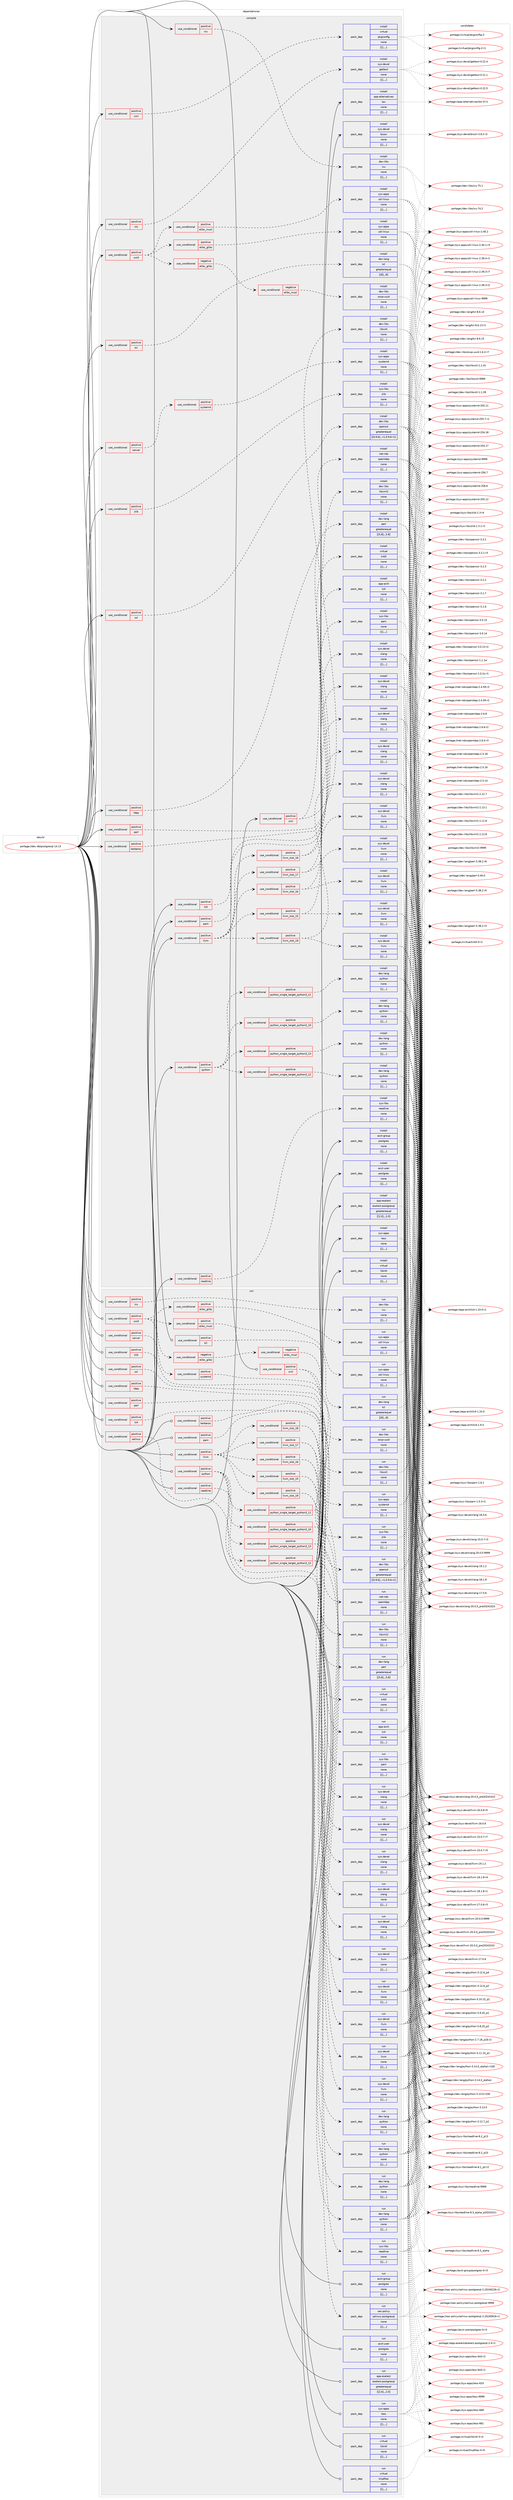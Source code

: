 digraph prolog {

# *************
# Graph options
# *************

newrank=true;
concentrate=true;
compound=true;
graph [rankdir=LR,fontname=Helvetica,fontsize=10,ranksep=1.5];#, ranksep=2.5, nodesep=0.2];
edge  [arrowhead=vee];
node  [fontname=Helvetica,fontsize=10];

# **********
# The ebuild
# **********

subgraph cluster_leftcol {
color=gray;
label=<<i>ebuild</i>>;
id [label="portage://dev-db/postgresql-14.13", color=red, width=4, href="../dev-db/postgresql-14.13.svg"];
}

# ****************
# The dependencies
# ****************

subgraph cluster_midcol {
color=gray;
label=<<i>dependencies</i>>;
subgraph cluster_compile {
fillcolor="#eeeeee";
style=filled;
label=<<i>compile</i>>;
subgraph cond19336 {
dependency71778 [label=<<TABLE BORDER="0" CELLBORDER="1" CELLSPACING="0" CELLPADDING="4"><TR><TD ROWSPAN="3" CELLPADDING="10">use_conditional</TD></TR><TR><TD>positive</TD></TR><TR><TD>icu</TD></TR></TABLE>>, shape=none, color=red];
subgraph pack51483 {
dependency71860 [label=<<TABLE BORDER="0" CELLBORDER="1" CELLSPACING="0" CELLPADDING="4" WIDTH="220"><TR><TD ROWSPAN="6" CELLPADDING="30">pack_dep</TD></TR><TR><TD WIDTH="110">install</TD></TR><TR><TD>dev-libs</TD></TR><TR><TD>icu</TD></TR><TR><TD>none</TD></TR><TR><TD>[[],,,,]</TD></TR></TABLE>>, shape=none, color=blue];
}
dependency71778:e -> dependency71860:w [weight=20,style="dashed",arrowhead="vee"];
}
id:e -> dependency71778:w [weight=20,style="solid",arrowhead="vee"];
subgraph cond19369 {
dependency71867 [label=<<TABLE BORDER="0" CELLBORDER="1" CELLSPACING="0" CELLPADDING="4"><TR><TD ROWSPAN="3" CELLPADDING="10">use_conditional</TD></TR><TR><TD>positive</TD></TR><TR><TD>kerberos</TD></TR></TABLE>>, shape=none, color=red];
subgraph pack51491 {
dependency71877 [label=<<TABLE BORDER="0" CELLBORDER="1" CELLSPACING="0" CELLPADDING="4" WIDTH="220"><TR><TD ROWSPAN="6" CELLPADDING="30">pack_dep</TD></TR><TR><TD WIDTH="110">install</TD></TR><TR><TD>virtual</TD></TR><TR><TD>krb5</TD></TR><TR><TD>none</TD></TR><TR><TD>[[],,,,]</TD></TR></TABLE>>, shape=none, color=blue];
}
dependency71867:e -> dependency71877:w [weight=20,style="dashed",arrowhead="vee"];
}
id:e -> dependency71867:w [weight=20,style="solid",arrowhead="vee"];
subgraph cond19373 {
dependency71883 [label=<<TABLE BORDER="0" CELLBORDER="1" CELLSPACING="0" CELLPADDING="4"><TR><TD ROWSPAN="3" CELLPADDING="10">use_conditional</TD></TR><TR><TD>positive</TD></TR><TR><TD>ldap</TD></TR></TABLE>>, shape=none, color=red];
subgraph pack51565 {
dependency71980 [label=<<TABLE BORDER="0" CELLBORDER="1" CELLSPACING="0" CELLPADDING="4" WIDTH="220"><TR><TD ROWSPAN="6" CELLPADDING="30">pack_dep</TD></TR><TR><TD WIDTH="110">install</TD></TR><TR><TD>net-nds</TD></TR><TR><TD>openldap</TD></TR><TR><TD>none</TD></TR><TR><TD>[[],,,,]</TD></TR></TABLE>>, shape=none, color=blue];
}
dependency71883:e -> dependency71980:w [weight=20,style="dashed",arrowhead="vee"];
}
id:e -> dependency71883:w [weight=20,style="solid",arrowhead="vee"];
subgraph cond19411 {
dependency71991 [label=<<TABLE BORDER="0" CELLBORDER="1" CELLSPACING="0" CELLPADDING="4"><TR><TD ROWSPAN="3" CELLPADDING="10">use_conditional</TD></TR><TR><TD>positive</TD></TR><TR><TD>llvm</TD></TR></TABLE>>, shape=none, color=red];
subgraph cond19414 {
dependency72058 [label=<<TABLE BORDER="0" CELLBORDER="1" CELLSPACING="0" CELLPADDING="4"><TR><TD ROWSPAN="3" CELLPADDING="10">use_conditional</TD></TR><TR><TD>positive</TD></TR><TR><TD>llvm_slot_15</TD></TR></TABLE>>, shape=none, color=red];
subgraph pack51659 {
dependency72169 [label=<<TABLE BORDER="0" CELLBORDER="1" CELLSPACING="0" CELLPADDING="4" WIDTH="220"><TR><TD ROWSPAN="6" CELLPADDING="30">pack_dep</TD></TR><TR><TD WIDTH="110">install</TD></TR><TR><TD>sys-devel</TD></TR><TR><TD>clang</TD></TR><TR><TD>none</TD></TR><TR><TD>[[],,,,]</TD></TR></TABLE>>, shape=none, color=blue];
}
dependency72058:e -> dependency72169:w [weight=20,style="dashed",arrowhead="vee"];
subgraph pack51687 {
dependency72193 [label=<<TABLE BORDER="0" CELLBORDER="1" CELLSPACING="0" CELLPADDING="4" WIDTH="220"><TR><TD ROWSPAN="6" CELLPADDING="30">pack_dep</TD></TR><TR><TD WIDTH="110">install</TD></TR><TR><TD>sys-devel</TD></TR><TR><TD>llvm</TD></TR><TR><TD>none</TD></TR><TR><TD>[[],,,,]</TD></TR></TABLE>>, shape=none, color=blue];
}
dependency72058:e -> dependency72193:w [weight=20,style="dashed",arrowhead="vee"];
}
dependency71991:e -> dependency72058:w [weight=20,style="dashed",arrowhead="vee"];
subgraph cond19483 {
dependency72202 [label=<<TABLE BORDER="0" CELLBORDER="1" CELLSPACING="0" CELLPADDING="4"><TR><TD ROWSPAN="3" CELLPADDING="10">use_conditional</TD></TR><TR><TD>positive</TD></TR><TR><TD>llvm_slot_16</TD></TR></TABLE>>, shape=none, color=red];
subgraph pack51732 {
dependency72344 [label=<<TABLE BORDER="0" CELLBORDER="1" CELLSPACING="0" CELLPADDING="4" WIDTH="220"><TR><TD ROWSPAN="6" CELLPADDING="30">pack_dep</TD></TR><TR><TD WIDTH="110">install</TD></TR><TR><TD>sys-devel</TD></TR><TR><TD>clang</TD></TR><TR><TD>none</TD></TR><TR><TD>[[],,,,]</TD></TR></TABLE>>, shape=none, color=blue];
}
dependency72202:e -> dependency72344:w [weight=20,style="dashed",arrowhead="vee"];
subgraph pack51806 {
dependency72373 [label=<<TABLE BORDER="0" CELLBORDER="1" CELLSPACING="0" CELLPADDING="4" WIDTH="220"><TR><TD ROWSPAN="6" CELLPADDING="30">pack_dep</TD></TR><TR><TD WIDTH="110">install</TD></TR><TR><TD>sys-devel</TD></TR><TR><TD>llvm</TD></TR><TR><TD>none</TD></TR><TR><TD>[[],,,,]</TD></TR></TABLE>>, shape=none, color=blue];
}
dependency72202:e -> dependency72373:w [weight=20,style="dashed",arrowhead="vee"];
}
dependency71991:e -> dependency72202:w [weight=20,style="dashed",arrowhead="vee"];
subgraph cond19562 {
dependency72421 [label=<<TABLE BORDER="0" CELLBORDER="1" CELLSPACING="0" CELLPADDING="4"><TR><TD ROWSPAN="3" CELLPADDING="10">use_conditional</TD></TR><TR><TD>positive</TD></TR><TR><TD>llvm_slot_17</TD></TR></TABLE>>, shape=none, color=red];
subgraph pack51849 {
dependency72464 [label=<<TABLE BORDER="0" CELLBORDER="1" CELLSPACING="0" CELLPADDING="4" WIDTH="220"><TR><TD ROWSPAN="6" CELLPADDING="30">pack_dep</TD></TR><TR><TD WIDTH="110">install</TD></TR><TR><TD>sys-devel</TD></TR><TR><TD>clang</TD></TR><TR><TD>none</TD></TR><TR><TD>[[],,,,]</TD></TR></TABLE>>, shape=none, color=blue];
}
dependency72421:e -> dependency72464:w [weight=20,style="dashed",arrowhead="vee"];
subgraph pack51879 {
dependency72490 [label=<<TABLE BORDER="0" CELLBORDER="1" CELLSPACING="0" CELLPADDING="4" WIDTH="220"><TR><TD ROWSPAN="6" CELLPADDING="30">pack_dep</TD></TR><TR><TD WIDTH="110">install</TD></TR><TR><TD>sys-devel</TD></TR><TR><TD>llvm</TD></TR><TR><TD>none</TD></TR><TR><TD>[[],,,,]</TD></TR></TABLE>>, shape=none, color=blue];
}
dependency72421:e -> dependency72490:w [weight=20,style="dashed",arrowhead="vee"];
}
dependency71991:e -> dependency72421:w [weight=20,style="dashed",arrowhead="vee"];
subgraph cond19586 {
dependency72525 [label=<<TABLE BORDER="0" CELLBORDER="1" CELLSPACING="0" CELLPADDING="4"><TR><TD ROWSPAN="3" CELLPADDING="10">use_conditional</TD></TR><TR><TD>positive</TD></TR><TR><TD>llvm_slot_18</TD></TR></TABLE>>, shape=none, color=red];
subgraph pack51922 {
dependency72539 [label=<<TABLE BORDER="0" CELLBORDER="1" CELLSPACING="0" CELLPADDING="4" WIDTH="220"><TR><TD ROWSPAN="6" CELLPADDING="30">pack_dep</TD></TR><TR><TD WIDTH="110">install</TD></TR><TR><TD>sys-devel</TD></TR><TR><TD>clang</TD></TR><TR><TD>none</TD></TR><TR><TD>[[],,,,]</TD></TR></TABLE>>, shape=none, color=blue];
}
dependency72525:e -> dependency72539:w [weight=20,style="dashed",arrowhead="vee"];
subgraph pack51930 {
dependency72592 [label=<<TABLE BORDER="0" CELLBORDER="1" CELLSPACING="0" CELLPADDING="4" WIDTH="220"><TR><TD ROWSPAN="6" CELLPADDING="30">pack_dep</TD></TR><TR><TD WIDTH="110">install</TD></TR><TR><TD>sys-devel</TD></TR><TR><TD>llvm</TD></TR><TR><TD>none</TD></TR><TR><TD>[[],,,,]</TD></TR></TABLE>>, shape=none, color=blue];
}
dependency72525:e -> dependency72592:w [weight=20,style="dashed",arrowhead="vee"];
}
dependency71991:e -> dependency72525:w [weight=20,style="dashed",arrowhead="vee"];
subgraph cond19626 {
dependency72641 [label=<<TABLE BORDER="0" CELLBORDER="1" CELLSPACING="0" CELLPADDING="4"><TR><TD ROWSPAN="3" CELLPADDING="10">use_conditional</TD></TR><TR><TD>positive</TD></TR><TR><TD>llvm_slot_19</TD></TR></TABLE>>, shape=none, color=red];
subgraph pack52003 {
dependency72659 [label=<<TABLE BORDER="0" CELLBORDER="1" CELLSPACING="0" CELLPADDING="4" WIDTH="220"><TR><TD ROWSPAN="6" CELLPADDING="30">pack_dep</TD></TR><TR><TD WIDTH="110">install</TD></TR><TR><TD>sys-devel</TD></TR><TR><TD>clang</TD></TR><TR><TD>none</TD></TR><TR><TD>[[],,,,]</TD></TR></TABLE>>, shape=none, color=blue];
}
dependency72641:e -> dependency72659:w [weight=20,style="dashed",arrowhead="vee"];
subgraph pack52007 {
dependency72667 [label=<<TABLE BORDER="0" CELLBORDER="1" CELLSPACING="0" CELLPADDING="4" WIDTH="220"><TR><TD ROWSPAN="6" CELLPADDING="30">pack_dep</TD></TR><TR><TD WIDTH="110">install</TD></TR><TR><TD>sys-devel</TD></TR><TR><TD>llvm</TD></TR><TR><TD>none</TD></TR><TR><TD>[[],,,,]</TD></TR></TABLE>>, shape=none, color=blue];
}
dependency72641:e -> dependency72667:w [weight=20,style="dashed",arrowhead="vee"];
}
dependency71991:e -> dependency72641:w [weight=20,style="dashed",arrowhead="vee"];
}
id:e -> dependency71991:w [weight=20,style="solid",arrowhead="vee"];
subgraph cond19659 {
dependency72736 [label=<<TABLE BORDER="0" CELLBORDER="1" CELLSPACING="0" CELLPADDING="4"><TR><TD ROWSPAN="3" CELLPADDING="10">use_conditional</TD></TR><TR><TD>positive</TD></TR><TR><TD>lz4</TD></TR></TABLE>>, shape=none, color=red];
subgraph pack52077 {
dependency72756 [label=<<TABLE BORDER="0" CELLBORDER="1" CELLSPACING="0" CELLPADDING="4" WIDTH="220"><TR><TD ROWSPAN="6" CELLPADDING="30">pack_dep</TD></TR><TR><TD WIDTH="110">install</TD></TR><TR><TD>app-arch</TD></TR><TR><TD>lz4</TD></TR><TR><TD>none</TD></TR><TR><TD>[[],,,,]</TD></TR></TABLE>>, shape=none, color=blue];
}
dependency72736:e -> dependency72756:w [weight=20,style="dashed",arrowhead="vee"];
}
id:e -> dependency72736:w [weight=20,style="solid",arrowhead="vee"];
subgraph cond19684 {
dependency72822 [label=<<TABLE BORDER="0" CELLBORDER="1" CELLSPACING="0" CELLPADDING="4"><TR><TD ROWSPAN="3" CELLPADDING="10">use_conditional</TD></TR><TR><TD>positive</TD></TR><TR><TD>nls</TD></TR></TABLE>>, shape=none, color=red];
subgraph pack52114 {
dependency72844 [label=<<TABLE BORDER="0" CELLBORDER="1" CELLSPACING="0" CELLPADDING="4" WIDTH="220"><TR><TD ROWSPAN="6" CELLPADDING="30">pack_dep</TD></TR><TR><TD WIDTH="110">install</TD></TR><TR><TD>sys-devel</TD></TR><TR><TD>gettext</TD></TR><TR><TD>none</TD></TR><TR><TD>[[],,,,]</TD></TR></TABLE>>, shape=none, color=blue];
}
dependency72822:e -> dependency72844:w [weight=20,style="dashed",arrowhead="vee"];
}
id:e -> dependency72822:w [weight=20,style="solid",arrowhead="vee"];
subgraph cond19714 {
dependency72933 [label=<<TABLE BORDER="0" CELLBORDER="1" CELLSPACING="0" CELLPADDING="4"><TR><TD ROWSPAN="3" CELLPADDING="10">use_conditional</TD></TR><TR><TD>positive</TD></TR><TR><TD>pam</TD></TR></TABLE>>, shape=none, color=red];
subgraph pack52196 {
dependency72955 [label=<<TABLE BORDER="0" CELLBORDER="1" CELLSPACING="0" CELLPADDING="4" WIDTH="220"><TR><TD ROWSPAN="6" CELLPADDING="30">pack_dep</TD></TR><TR><TD WIDTH="110">install</TD></TR><TR><TD>sys-libs</TD></TR><TR><TD>pam</TD></TR><TR><TD>none</TD></TR><TR><TD>[[],,,,]</TD></TR></TABLE>>, shape=none, color=blue];
}
dependency72933:e -> dependency72955:w [weight=20,style="dashed",arrowhead="vee"];
}
id:e -> dependency72933:w [weight=20,style="solid",arrowhead="vee"];
subgraph cond19759 {
dependency72980 [label=<<TABLE BORDER="0" CELLBORDER="1" CELLSPACING="0" CELLPADDING="4"><TR><TD ROWSPAN="3" CELLPADDING="10">use_conditional</TD></TR><TR><TD>positive</TD></TR><TR><TD>perl</TD></TR></TABLE>>, shape=none, color=red];
subgraph pack52209 {
dependency73018 [label=<<TABLE BORDER="0" CELLBORDER="1" CELLSPACING="0" CELLPADDING="4" WIDTH="220"><TR><TD ROWSPAN="6" CELLPADDING="30">pack_dep</TD></TR><TR><TD WIDTH="110">install</TD></TR><TR><TD>dev-lang</TD></TR><TR><TD>perl</TD></TR><TR><TD>greaterequal</TD></TR><TR><TD>[[5,8],,,5.8]</TD></TR></TABLE>>, shape=none, color=blue];
}
dependency72980:e -> dependency73018:w [weight=20,style="dashed",arrowhead="vee"];
}
id:e -> dependency72980:w [weight=20,style="solid",arrowhead="vee"];
subgraph cond19773 {
dependency73165 [label=<<TABLE BORDER="0" CELLBORDER="1" CELLSPACING="0" CELLPADDING="4"><TR><TD ROWSPAN="3" CELLPADDING="10">use_conditional</TD></TR><TR><TD>positive</TD></TR><TR><TD>python</TD></TR></TABLE>>, shape=none, color=red];
subgraph cond19827 {
dependency73210 [label=<<TABLE BORDER="0" CELLBORDER="1" CELLSPACING="0" CELLPADDING="4"><TR><TD ROWSPAN="3" CELLPADDING="10">use_conditional</TD></TR><TR><TD>positive</TD></TR><TR><TD>python_single_target_python3_10</TD></TR></TABLE>>, shape=none, color=red];
subgraph pack52359 {
dependency73226 [label=<<TABLE BORDER="0" CELLBORDER="1" CELLSPACING="0" CELLPADDING="4" WIDTH="220"><TR><TD ROWSPAN="6" CELLPADDING="30">pack_dep</TD></TR><TR><TD WIDTH="110">install</TD></TR><TR><TD>dev-lang</TD></TR><TR><TD>python</TD></TR><TR><TD>none</TD></TR><TR><TD>[[],,,,]</TD></TR></TABLE>>, shape=none, color=blue];
}
dependency73210:e -> dependency73226:w [weight=20,style="dashed",arrowhead="vee"];
}
dependency73165:e -> dependency73210:w [weight=20,style="dashed",arrowhead="vee"];
subgraph cond19849 {
dependency73292 [label=<<TABLE BORDER="0" CELLBORDER="1" CELLSPACING="0" CELLPADDING="4"><TR><TD ROWSPAN="3" CELLPADDING="10">use_conditional</TD></TR><TR><TD>positive</TD></TR><TR><TD>python_single_target_python3_11</TD></TR></TABLE>>, shape=none, color=red];
subgraph pack52414 {
dependency73345 [label=<<TABLE BORDER="0" CELLBORDER="1" CELLSPACING="0" CELLPADDING="4" WIDTH="220"><TR><TD ROWSPAN="6" CELLPADDING="30">pack_dep</TD></TR><TR><TD WIDTH="110">install</TD></TR><TR><TD>dev-lang</TD></TR><TR><TD>python</TD></TR><TR><TD>none</TD></TR><TR><TD>[[],,,,]</TD></TR></TABLE>>, shape=none, color=blue];
}
dependency73292:e -> dependency73345:w [weight=20,style="dashed",arrowhead="vee"];
}
dependency73165:e -> dependency73292:w [weight=20,style="dashed",arrowhead="vee"];
subgraph cond19913 {
dependency73413 [label=<<TABLE BORDER="0" CELLBORDER="1" CELLSPACING="0" CELLPADDING="4"><TR><TD ROWSPAN="3" CELLPADDING="10">use_conditional</TD></TR><TR><TD>positive</TD></TR><TR><TD>python_single_target_python3_12</TD></TR></TABLE>>, shape=none, color=red];
subgraph pack52533 {
dependency73572 [label=<<TABLE BORDER="0" CELLBORDER="1" CELLSPACING="0" CELLPADDING="4" WIDTH="220"><TR><TD ROWSPAN="6" CELLPADDING="30">pack_dep</TD></TR><TR><TD WIDTH="110">install</TD></TR><TR><TD>dev-lang</TD></TR><TR><TD>python</TD></TR><TR><TD>none</TD></TR><TR><TD>[[],,,,]</TD></TR></TABLE>>, shape=none, color=blue];
}
dependency73413:e -> dependency73572:w [weight=20,style="dashed",arrowhead="vee"];
}
dependency73165:e -> dependency73413:w [weight=20,style="dashed",arrowhead="vee"];
subgraph cond20002 {
dependency73650 [label=<<TABLE BORDER="0" CELLBORDER="1" CELLSPACING="0" CELLPADDING="4"><TR><TD ROWSPAN="3" CELLPADDING="10">use_conditional</TD></TR><TR><TD>positive</TD></TR><TR><TD>python_single_target_python3_13</TD></TR></TABLE>>, shape=none, color=red];
subgraph pack52632 {
dependency73669 [label=<<TABLE BORDER="0" CELLBORDER="1" CELLSPACING="0" CELLPADDING="4" WIDTH="220"><TR><TD ROWSPAN="6" CELLPADDING="30">pack_dep</TD></TR><TR><TD WIDTH="110">install</TD></TR><TR><TD>dev-lang</TD></TR><TR><TD>python</TD></TR><TR><TD>none</TD></TR><TR><TD>[[],,,,]</TD></TR></TABLE>>, shape=none, color=blue];
}
dependency73650:e -> dependency73669:w [weight=20,style="dashed",arrowhead="vee"];
}
dependency73165:e -> dependency73650:w [weight=20,style="dashed",arrowhead="vee"];
}
id:e -> dependency73165:w [weight=20,style="solid",arrowhead="vee"];
subgraph cond20012 {
dependency73676 [label=<<TABLE BORDER="0" CELLBORDER="1" CELLSPACING="0" CELLPADDING="4"><TR><TD ROWSPAN="3" CELLPADDING="10">use_conditional</TD></TR><TR><TD>positive</TD></TR><TR><TD>readline</TD></TR></TABLE>>, shape=none, color=red];
subgraph pack52648 {
dependency73707 [label=<<TABLE BORDER="0" CELLBORDER="1" CELLSPACING="0" CELLPADDING="4" WIDTH="220"><TR><TD ROWSPAN="6" CELLPADDING="30">pack_dep</TD></TR><TR><TD WIDTH="110">install</TD></TR><TR><TD>sys-libs</TD></TR><TR><TD>readline</TD></TR><TR><TD>none</TD></TR><TR><TD>[[],,,,]</TD></TR></TABLE>>, shape=none, color=blue];
}
dependency73676:e -> dependency73707:w [weight=20,style="dashed",arrowhead="vee"];
}
id:e -> dependency73676:w [weight=20,style="solid",arrowhead="vee"];
subgraph cond20033 {
dependency73788 [label=<<TABLE BORDER="0" CELLBORDER="1" CELLSPACING="0" CELLPADDING="4"><TR><TD ROWSPAN="3" CELLPADDING="10">use_conditional</TD></TR><TR><TD>positive</TD></TR><TR><TD>server</TD></TR></TABLE>>, shape=none, color=red];
subgraph cond20049 {
dependency73790 [label=<<TABLE BORDER="0" CELLBORDER="1" CELLSPACING="0" CELLPADDING="4"><TR><TD ROWSPAN="3" CELLPADDING="10">use_conditional</TD></TR><TR><TD>positive</TD></TR><TR><TD>systemd</TD></TR></TABLE>>, shape=none, color=red];
subgraph pack52728 {
dependency73859 [label=<<TABLE BORDER="0" CELLBORDER="1" CELLSPACING="0" CELLPADDING="4" WIDTH="220"><TR><TD ROWSPAN="6" CELLPADDING="30">pack_dep</TD></TR><TR><TD WIDTH="110">install</TD></TR><TR><TD>sys-apps</TD></TR><TR><TD>systemd</TD></TR><TR><TD>none</TD></TR><TR><TD>[[],,,,]</TD></TR></TABLE>>, shape=none, color=blue];
}
dependency73790:e -> dependency73859:w [weight=20,style="dashed",arrowhead="vee"];
}
dependency73788:e -> dependency73790:w [weight=20,style="dashed",arrowhead="vee"];
}
id:e -> dependency73788:w [weight=20,style="solid",arrowhead="vee"];
subgraph cond20079 {
dependency73876 [label=<<TABLE BORDER="0" CELLBORDER="1" CELLSPACING="0" CELLPADDING="4"><TR><TD ROWSPAN="3" CELLPADDING="10">use_conditional</TD></TR><TR><TD>positive</TD></TR><TR><TD>ssl</TD></TR></TABLE>>, shape=none, color=red];
subgraph pack52774 {
dependency73880 [label=<<TABLE BORDER="0" CELLBORDER="1" CELLSPACING="0" CELLPADDING="4" WIDTH="220"><TR><TD ROWSPAN="6" CELLPADDING="30">pack_dep</TD></TR><TR><TD WIDTH="110">install</TD></TR><TR><TD>dev-libs</TD></TR><TR><TD>openssl</TD></TR><TR><TD>greaterequal</TD></TR><TR><TD>[[0,9,6],,-r1,0.9.6-r1]</TD></TR></TABLE>>, shape=none, color=blue];
}
dependency73876:e -> dependency73880:w [weight=20,style="dashed",arrowhead="vee"];
}
id:e -> dependency73876:w [weight=20,style="solid",arrowhead="vee"];
subgraph cond20093 {
dependency73953 [label=<<TABLE BORDER="0" CELLBORDER="1" CELLSPACING="0" CELLPADDING="4"><TR><TD ROWSPAN="3" CELLPADDING="10">use_conditional</TD></TR><TR><TD>positive</TD></TR><TR><TD>tcl</TD></TR></TABLE>>, shape=none, color=red];
subgraph pack52827 {
dependency73970 [label=<<TABLE BORDER="0" CELLBORDER="1" CELLSPACING="0" CELLPADDING="4" WIDTH="220"><TR><TD ROWSPAN="6" CELLPADDING="30">pack_dep</TD></TR><TR><TD WIDTH="110">install</TD></TR><TR><TD>dev-lang</TD></TR><TR><TD>tcl</TD></TR><TR><TD>greaterequal</TD></TR><TR><TD>[[8],,,8]</TD></TR></TABLE>>, shape=none, color=blue];
}
dependency73953:e -> dependency73970:w [weight=20,style="dashed",arrowhead="vee"];
}
id:e -> dependency73953:w [weight=20,style="solid",arrowhead="vee"];
subgraph cond20133 {
dependency74019 [label=<<TABLE BORDER="0" CELLBORDER="1" CELLSPACING="0" CELLPADDING="4"><TR><TD ROWSPAN="3" CELLPADDING="10">use_conditional</TD></TR><TR><TD>positive</TD></TR><TR><TD>uuid</TD></TR></TABLE>>, shape=none, color=red];
subgraph cond20148 {
dependency74061 [label=<<TABLE BORDER="0" CELLBORDER="1" CELLSPACING="0" CELLPADDING="4"><TR><TD ROWSPAN="3" CELLPADDING="10">use_conditional</TD></TR><TR><TD>positive</TD></TR><TR><TD>elibc_glibc</TD></TR></TABLE>>, shape=none, color=red];
subgraph pack52915 {
dependency74080 [label=<<TABLE BORDER="0" CELLBORDER="1" CELLSPACING="0" CELLPADDING="4" WIDTH="220"><TR><TD ROWSPAN="6" CELLPADDING="30">pack_dep</TD></TR><TR><TD WIDTH="110">install</TD></TR><TR><TD>sys-apps</TD></TR><TR><TD>util-linux</TD></TR><TR><TD>none</TD></TR><TR><TD>[[],,,,]</TD></TR></TABLE>>, shape=none, color=blue];
}
dependency74061:e -> dependency74080:w [weight=20,style="dashed",arrowhead="vee"];
}
dependency74019:e -> dependency74061:w [weight=20,style="dashed",arrowhead="vee"];
subgraph cond20152 {
dependency74101 [label=<<TABLE BORDER="0" CELLBORDER="1" CELLSPACING="0" CELLPADDING="4"><TR><TD ROWSPAN="3" CELLPADDING="10">use_conditional</TD></TR><TR><TD>positive</TD></TR><TR><TD>elibc_musl</TD></TR></TABLE>>, shape=none, color=red];
subgraph pack52954 {
dependency74139 [label=<<TABLE BORDER="0" CELLBORDER="1" CELLSPACING="0" CELLPADDING="4" WIDTH="220"><TR><TD ROWSPAN="6" CELLPADDING="30">pack_dep</TD></TR><TR><TD WIDTH="110">install</TD></TR><TR><TD>sys-apps</TD></TR><TR><TD>util-linux</TD></TR><TR><TD>none</TD></TR><TR><TD>[[],,,,]</TD></TR></TABLE>>, shape=none, color=blue];
}
dependency74101:e -> dependency74139:w [weight=20,style="dashed",arrowhead="vee"];
}
dependency74019:e -> dependency74101:w [weight=20,style="dashed",arrowhead="vee"];
subgraph cond20179 {
dependency74201 [label=<<TABLE BORDER="0" CELLBORDER="1" CELLSPACING="0" CELLPADDING="4"><TR><TD ROWSPAN="3" CELLPADDING="10">use_conditional</TD></TR><TR><TD>negative</TD></TR><TR><TD>elibc_glibc</TD></TR></TABLE>>, shape=none, color=red];
subgraph cond20199 {
dependency74301 [label=<<TABLE BORDER="0" CELLBORDER="1" CELLSPACING="0" CELLPADDING="4"><TR><TD ROWSPAN="3" CELLPADDING="10">use_conditional</TD></TR><TR><TD>negative</TD></TR><TR><TD>elibc_musl</TD></TR></TABLE>>, shape=none, color=red];
subgraph pack53089 {
dependency74349 [label=<<TABLE BORDER="0" CELLBORDER="1" CELLSPACING="0" CELLPADDING="4" WIDTH="220"><TR><TD ROWSPAN="6" CELLPADDING="30">pack_dep</TD></TR><TR><TD WIDTH="110">install</TD></TR><TR><TD>dev-libs</TD></TR><TR><TD>ossp-uuid</TD></TR><TR><TD>none</TD></TR><TR><TD>[[],,,,]</TD></TR></TABLE>>, shape=none, color=blue];
}
dependency74301:e -> dependency74349:w [weight=20,style="dashed",arrowhead="vee"];
}
dependency74201:e -> dependency74301:w [weight=20,style="dashed",arrowhead="vee"];
}
dependency74019:e -> dependency74201:w [weight=20,style="dashed",arrowhead="vee"];
}
id:e -> dependency74019:w [weight=20,style="solid",arrowhead="vee"];
subgraph cond20251 {
dependency74370 [label=<<TABLE BORDER="0" CELLBORDER="1" CELLSPACING="0" CELLPADDING="4"><TR><TD ROWSPAN="3" CELLPADDING="10">use_conditional</TD></TR><TR><TD>positive</TD></TR><TR><TD>xml</TD></TR></TABLE>>, shape=none, color=red];
subgraph pack53107 {
dependency74375 [label=<<TABLE BORDER="0" CELLBORDER="1" CELLSPACING="0" CELLPADDING="4" WIDTH="220"><TR><TD ROWSPAN="6" CELLPADDING="30">pack_dep</TD></TR><TR><TD WIDTH="110">install</TD></TR><TR><TD>dev-libs</TD></TR><TR><TD>libxml2</TD></TR><TR><TD>none</TD></TR><TR><TD>[[],,,,]</TD></TR></TABLE>>, shape=none, color=blue];
}
dependency74370:e -> dependency74375:w [weight=20,style="dashed",arrowhead="vee"];
subgraph pack53113 {
dependency74416 [label=<<TABLE BORDER="0" CELLBORDER="1" CELLSPACING="0" CELLPADDING="4" WIDTH="220"><TR><TD ROWSPAN="6" CELLPADDING="30">pack_dep</TD></TR><TR><TD WIDTH="110">install</TD></TR><TR><TD>dev-libs</TD></TR><TR><TD>libxslt</TD></TR><TR><TD>none</TD></TR><TR><TD>[[],,,,]</TD></TR></TABLE>>, shape=none, color=blue];
}
dependency74370:e -> dependency74416:w [weight=20,style="dashed",arrowhead="vee"];
}
id:e -> dependency74370:w [weight=20,style="solid",arrowhead="vee"];
subgraph cond20276 {
dependency74439 [label=<<TABLE BORDER="0" CELLBORDER="1" CELLSPACING="0" CELLPADDING="4"><TR><TD ROWSPAN="3" CELLPADDING="10">use_conditional</TD></TR><TR><TD>positive</TD></TR><TR><TD>xml</TD></TR></TABLE>>, shape=none, color=red];
subgraph pack53155 {
dependency74443 [label=<<TABLE BORDER="0" CELLBORDER="1" CELLSPACING="0" CELLPADDING="4" WIDTH="220"><TR><TD ROWSPAN="6" CELLPADDING="30">pack_dep</TD></TR><TR><TD WIDTH="110">install</TD></TR><TR><TD>virtual</TD></TR><TR><TD>pkgconfig</TD></TR><TR><TD>none</TD></TR><TR><TD>[[],,,,]</TD></TR></TABLE>>, shape=none, color=blue];
}
dependency74439:e -> dependency74443:w [weight=20,style="dashed",arrowhead="vee"];
}
id:e -> dependency74439:w [weight=20,style="solid",arrowhead="vee"];
subgraph cond20283 {
dependency74506 [label=<<TABLE BORDER="0" CELLBORDER="1" CELLSPACING="0" CELLPADDING="4"><TR><TD ROWSPAN="3" CELLPADDING="10">use_conditional</TD></TR><TR><TD>positive</TD></TR><TR><TD>zlib</TD></TR></TABLE>>, shape=none, color=red];
subgraph pack53199 {
dependency74534 [label=<<TABLE BORDER="0" CELLBORDER="1" CELLSPACING="0" CELLPADDING="4" WIDTH="220"><TR><TD ROWSPAN="6" CELLPADDING="30">pack_dep</TD></TR><TR><TD WIDTH="110">install</TD></TR><TR><TD>sys-libs</TD></TR><TR><TD>zlib</TD></TR><TR><TD>none</TD></TR><TR><TD>[[],,,,]</TD></TR></TABLE>>, shape=none, color=blue];
}
dependency74506:e -> dependency74534:w [weight=20,style="dashed",arrowhead="vee"];
}
id:e -> dependency74506:w [weight=20,style="solid",arrowhead="vee"];
subgraph pack53221 {
dependency74539 [label=<<TABLE BORDER="0" CELLBORDER="1" CELLSPACING="0" CELLPADDING="4" WIDTH="220"><TR><TD ROWSPAN="6" CELLPADDING="30">pack_dep</TD></TR><TR><TD WIDTH="110">install</TD></TR><TR><TD>acct-group</TD></TR><TR><TD>postgres</TD></TR><TR><TD>none</TD></TR><TR><TD>[[],,,,]</TD></TR></TABLE>>, shape=none, color=blue];
}
id:e -> dependency74539:w [weight=20,style="solid",arrowhead="vee"];
subgraph pack53239 {
dependency74609 [label=<<TABLE BORDER="0" CELLBORDER="1" CELLSPACING="0" CELLPADDING="4" WIDTH="220"><TR><TD ROWSPAN="6" CELLPADDING="30">pack_dep</TD></TR><TR><TD WIDTH="110">install</TD></TR><TR><TD>acct-user</TD></TR><TR><TD>postgres</TD></TR><TR><TD>none</TD></TR><TR><TD>[[],,,,]</TD></TR></TABLE>>, shape=none, color=blue];
}
id:e -> dependency74609:w [weight=20,style="solid",arrowhead="vee"];
subgraph pack53288 {
dependency74639 [label=<<TABLE BORDER="0" CELLBORDER="1" CELLSPACING="0" CELLPADDING="4" WIDTH="220"><TR><TD ROWSPAN="6" CELLPADDING="30">pack_dep</TD></TR><TR><TD WIDTH="110">install</TD></TR><TR><TD>app-alternatives</TD></TR><TR><TD>lex</TD></TR><TR><TD>none</TD></TR><TR><TD>[[],,,,]</TD></TR></TABLE>>, shape=none, color=blue];
}
id:e -> dependency74639:w [weight=20,style="solid",arrowhead="vee"];
subgraph pack53324 {
dependency74733 [label=<<TABLE BORDER="0" CELLBORDER="1" CELLSPACING="0" CELLPADDING="4" WIDTH="220"><TR><TD ROWSPAN="6" CELLPADDING="30">pack_dep</TD></TR><TR><TD WIDTH="110">install</TD></TR><TR><TD>app-eselect</TD></TR><TR><TD>eselect-postgresql</TD></TR><TR><TD>greaterequal</TD></TR><TR><TD>[[2,0],,,2.0]</TD></TR></TABLE>>, shape=none, color=blue];
}
id:e -> dependency74733:w [weight=20,style="solid",arrowhead="vee"];
subgraph pack53366 {
dependency74779 [label=<<TABLE BORDER="0" CELLBORDER="1" CELLSPACING="0" CELLPADDING="4" WIDTH="220"><TR><TD ROWSPAN="6" CELLPADDING="30">pack_dep</TD></TR><TR><TD WIDTH="110">install</TD></TR><TR><TD>sys-apps</TD></TR><TR><TD>less</TD></TR><TR><TD>none</TD></TR><TR><TD>[[],,,,]</TD></TR></TABLE>>, shape=none, color=blue];
}
id:e -> dependency74779:w [weight=20,style="solid",arrowhead="vee"];
subgraph pack53384 {
dependency74784 [label=<<TABLE BORDER="0" CELLBORDER="1" CELLSPACING="0" CELLPADDING="4" WIDTH="220"><TR><TD ROWSPAN="6" CELLPADDING="30">pack_dep</TD></TR><TR><TD WIDTH="110">install</TD></TR><TR><TD>sys-devel</TD></TR><TR><TD>bison</TD></TR><TR><TD>none</TD></TR><TR><TD>[[],,,,]</TD></TR></TABLE>>, shape=none, color=blue];
}
id:e -> dependency74784:w [weight=20,style="solid",arrowhead="vee"];
subgraph pack53388 {
dependency74811 [label=<<TABLE BORDER="0" CELLBORDER="1" CELLSPACING="0" CELLPADDING="4" WIDTH="220"><TR><TD ROWSPAN="6" CELLPADDING="30">pack_dep</TD></TR><TR><TD WIDTH="110">install</TD></TR><TR><TD>virtual</TD></TR><TR><TD>libintl</TD></TR><TR><TD>none</TD></TR><TR><TD>[[],,,,]</TD></TR></TABLE>>, shape=none, color=blue];
}
id:e -> dependency74811:w [weight=20,style="solid",arrowhead="vee"];
}
subgraph cluster_compileandrun {
fillcolor="#eeeeee";
style=filled;
label=<<i>compile and run</i>>;
}
subgraph cluster_run {
fillcolor="#eeeeee";
style=filled;
label=<<i>run</i>>;
subgraph cond20403 {
dependency74855 [label=<<TABLE BORDER="0" CELLBORDER="1" CELLSPACING="0" CELLPADDING="4"><TR><TD ROWSPAN="3" CELLPADDING="10">use_conditional</TD></TR><TR><TD>positive</TD></TR><TR><TD>icu</TD></TR></TABLE>>, shape=none, color=red];
subgraph pack53449 {
dependency74871 [label=<<TABLE BORDER="0" CELLBORDER="1" CELLSPACING="0" CELLPADDING="4" WIDTH="220"><TR><TD ROWSPAN="6" CELLPADDING="30">pack_dep</TD></TR><TR><TD WIDTH="110">run</TD></TR><TR><TD>dev-libs</TD></TR><TR><TD>icu</TD></TR><TR><TD>none</TD></TR><TR><TD>[[],,,,]</TD></TR></TABLE>>, shape=none, color=blue];
}
dependency74855:e -> dependency74871:w [weight=20,style="dashed",arrowhead="vee"];
}
id:e -> dependency74855:w [weight=20,style="solid",arrowhead="odot"];
subgraph cond20425 {
dependency74902 [label=<<TABLE BORDER="0" CELLBORDER="1" CELLSPACING="0" CELLPADDING="4"><TR><TD ROWSPAN="3" CELLPADDING="10">use_conditional</TD></TR><TR><TD>positive</TD></TR><TR><TD>kerberos</TD></TR></TABLE>>, shape=none, color=red];
subgraph pack53462 {
dependency74904 [label=<<TABLE BORDER="0" CELLBORDER="1" CELLSPACING="0" CELLPADDING="4" WIDTH="220"><TR><TD ROWSPAN="6" CELLPADDING="30">pack_dep</TD></TR><TR><TD WIDTH="110">run</TD></TR><TR><TD>virtual</TD></TR><TR><TD>krb5</TD></TR><TR><TD>none</TD></TR><TR><TD>[[],,,,]</TD></TR></TABLE>>, shape=none, color=blue];
}
dependency74902:e -> dependency74904:w [weight=20,style="dashed",arrowhead="vee"];
}
id:e -> dependency74902:w [weight=20,style="solid",arrowhead="odot"];
subgraph cond20530 {
dependency75232 [label=<<TABLE BORDER="0" CELLBORDER="1" CELLSPACING="0" CELLPADDING="4"><TR><TD ROWSPAN="3" CELLPADDING="10">use_conditional</TD></TR><TR><TD>positive</TD></TR><TR><TD>ldap</TD></TR></TABLE>>, shape=none, color=red];
subgraph pack53691 {
dependency75255 [label=<<TABLE BORDER="0" CELLBORDER="1" CELLSPACING="0" CELLPADDING="4" WIDTH="220"><TR><TD ROWSPAN="6" CELLPADDING="30">pack_dep</TD></TR><TR><TD WIDTH="110">run</TD></TR><TR><TD>net-nds</TD></TR><TR><TD>openldap</TD></TR><TR><TD>none</TD></TR><TR><TD>[[],,,,]</TD></TR></TABLE>>, shape=none, color=blue];
}
dependency75232:e -> dependency75255:w [weight=20,style="dashed",arrowhead="vee"];
}
id:e -> dependency75232:w [weight=20,style="solid",arrowhead="odot"];
subgraph cond20559 {
dependency75300 [label=<<TABLE BORDER="0" CELLBORDER="1" CELLSPACING="0" CELLPADDING="4"><TR><TD ROWSPAN="3" CELLPADDING="10">use_conditional</TD></TR><TR><TD>positive</TD></TR><TR><TD>llvm</TD></TR></TABLE>>, shape=none, color=red];
subgraph cond20566 {
dependency75324 [label=<<TABLE BORDER="0" CELLBORDER="1" CELLSPACING="0" CELLPADDING="4"><TR><TD ROWSPAN="3" CELLPADDING="10">use_conditional</TD></TR><TR><TD>positive</TD></TR><TR><TD>llvm_slot_15</TD></TR></TABLE>>, shape=none, color=red];
subgraph pack53782 {
dependency75372 [label=<<TABLE BORDER="0" CELLBORDER="1" CELLSPACING="0" CELLPADDING="4" WIDTH="220"><TR><TD ROWSPAN="6" CELLPADDING="30">pack_dep</TD></TR><TR><TD WIDTH="110">run</TD></TR><TR><TD>sys-devel</TD></TR><TR><TD>clang</TD></TR><TR><TD>none</TD></TR><TR><TD>[[],,,,]</TD></TR></TABLE>>, shape=none, color=blue];
}
dependency75324:e -> dependency75372:w [weight=20,style="dashed",arrowhead="vee"];
subgraph pack53801 {
dependency75423 [label=<<TABLE BORDER="0" CELLBORDER="1" CELLSPACING="0" CELLPADDING="4" WIDTH="220"><TR><TD ROWSPAN="6" CELLPADDING="30">pack_dep</TD></TR><TR><TD WIDTH="110">run</TD></TR><TR><TD>sys-devel</TD></TR><TR><TD>llvm</TD></TR><TR><TD>none</TD></TR><TR><TD>[[],,,,]</TD></TR></TABLE>>, shape=none, color=blue];
}
dependency75324:e -> dependency75423:w [weight=20,style="dashed",arrowhead="vee"];
}
dependency75300:e -> dependency75324:w [weight=20,style="dashed",arrowhead="vee"];
subgraph cond20606 {
dependency75476 [label=<<TABLE BORDER="0" CELLBORDER="1" CELLSPACING="0" CELLPADDING="4"><TR><TD ROWSPAN="3" CELLPADDING="10">use_conditional</TD></TR><TR><TD>positive</TD></TR><TR><TD>llvm_slot_16</TD></TR></TABLE>>, shape=none, color=red];
subgraph pack53875 {
dependency75566 [label=<<TABLE BORDER="0" CELLBORDER="1" CELLSPACING="0" CELLPADDING="4" WIDTH="220"><TR><TD ROWSPAN="6" CELLPADDING="30">pack_dep</TD></TR><TR><TD WIDTH="110">run</TD></TR><TR><TD>sys-devel</TD></TR><TR><TD>clang</TD></TR><TR><TD>none</TD></TR><TR><TD>[[],,,,]</TD></TR></TABLE>>, shape=none, color=blue];
}
dependency75476:e -> dependency75566:w [weight=20,style="dashed",arrowhead="vee"];
subgraph pack53942 {
dependency75674 [label=<<TABLE BORDER="0" CELLBORDER="1" CELLSPACING="0" CELLPADDING="4" WIDTH="220"><TR><TD ROWSPAN="6" CELLPADDING="30">pack_dep</TD></TR><TR><TD WIDTH="110">run</TD></TR><TR><TD>sys-devel</TD></TR><TR><TD>llvm</TD></TR><TR><TD>none</TD></TR><TR><TD>[[],,,,]</TD></TR></TABLE>>, shape=none, color=blue];
}
dependency75476:e -> dependency75674:w [weight=20,style="dashed",arrowhead="vee"];
}
dependency75300:e -> dependency75476:w [weight=20,style="dashed",arrowhead="vee"];
subgraph cond20690 {
dependency75753 [label=<<TABLE BORDER="0" CELLBORDER="1" CELLSPACING="0" CELLPADDING="4"><TR><TD ROWSPAN="3" CELLPADDING="10">use_conditional</TD></TR><TR><TD>positive</TD></TR><TR><TD>llvm_slot_17</TD></TR></TABLE>>, shape=none, color=red];
subgraph pack54057 {
dependency75783 [label=<<TABLE BORDER="0" CELLBORDER="1" CELLSPACING="0" CELLPADDING="4" WIDTH="220"><TR><TD ROWSPAN="6" CELLPADDING="30">pack_dep</TD></TR><TR><TD WIDTH="110">run</TD></TR><TR><TD>sys-devel</TD></TR><TR><TD>clang</TD></TR><TR><TD>none</TD></TR><TR><TD>[[],,,,]</TD></TR></TABLE>>, shape=none, color=blue];
}
dependency75753:e -> dependency75783:w [weight=20,style="dashed",arrowhead="vee"];
subgraph pack54072 {
dependency75788 [label=<<TABLE BORDER="0" CELLBORDER="1" CELLSPACING="0" CELLPADDING="4" WIDTH="220"><TR><TD ROWSPAN="6" CELLPADDING="30">pack_dep</TD></TR><TR><TD WIDTH="110">run</TD></TR><TR><TD>sys-devel</TD></TR><TR><TD>llvm</TD></TR><TR><TD>none</TD></TR><TR><TD>[[],,,,]</TD></TR></TABLE>>, shape=none, color=blue];
}
dependency75753:e -> dependency75788:w [weight=20,style="dashed",arrowhead="vee"];
}
dependency75300:e -> dependency75753:w [weight=20,style="dashed",arrowhead="vee"];
subgraph cond20704 {
dependency75817 [label=<<TABLE BORDER="0" CELLBORDER="1" CELLSPACING="0" CELLPADDING="4"><TR><TD ROWSPAN="3" CELLPADDING="10">use_conditional</TD></TR><TR><TD>positive</TD></TR><TR><TD>llvm_slot_18</TD></TR></TABLE>>, shape=none, color=red];
subgraph pack54108 {
dependency75856 [label=<<TABLE BORDER="0" CELLBORDER="1" CELLSPACING="0" CELLPADDING="4" WIDTH="220"><TR><TD ROWSPAN="6" CELLPADDING="30">pack_dep</TD></TR><TR><TD WIDTH="110">run</TD></TR><TR><TD>sys-devel</TD></TR><TR><TD>clang</TD></TR><TR><TD>none</TD></TR><TR><TD>[[],,,,]</TD></TR></TABLE>>, shape=none, color=blue];
}
dependency75817:e -> dependency75856:w [weight=20,style="dashed",arrowhead="vee"];
subgraph pack54123 {
dependency75888 [label=<<TABLE BORDER="0" CELLBORDER="1" CELLSPACING="0" CELLPADDING="4" WIDTH="220"><TR><TD ROWSPAN="6" CELLPADDING="30">pack_dep</TD></TR><TR><TD WIDTH="110">run</TD></TR><TR><TD>sys-devel</TD></TR><TR><TD>llvm</TD></TR><TR><TD>none</TD></TR><TR><TD>[[],,,,]</TD></TR></TABLE>>, shape=none, color=blue];
}
dependency75817:e -> dependency75888:w [weight=20,style="dashed",arrowhead="vee"];
}
dependency75300:e -> dependency75817:w [weight=20,style="dashed",arrowhead="vee"];
subgraph cond20744 {
dependency75922 [label=<<TABLE BORDER="0" CELLBORDER="1" CELLSPACING="0" CELLPADDING="4"><TR><TD ROWSPAN="3" CELLPADDING="10">use_conditional</TD></TR><TR><TD>positive</TD></TR><TR><TD>llvm_slot_19</TD></TR></TABLE>>, shape=none, color=red];
subgraph pack54175 {
dependency75942 [label=<<TABLE BORDER="0" CELLBORDER="1" CELLSPACING="0" CELLPADDING="4" WIDTH="220"><TR><TD ROWSPAN="6" CELLPADDING="30">pack_dep</TD></TR><TR><TD WIDTH="110">run</TD></TR><TR><TD>sys-devel</TD></TR><TR><TD>clang</TD></TR><TR><TD>none</TD></TR><TR><TD>[[],,,,]</TD></TR></TABLE>>, shape=none, color=blue];
}
dependency75922:e -> dependency75942:w [weight=20,style="dashed",arrowhead="vee"];
subgraph pack54179 {
dependency75983 [label=<<TABLE BORDER="0" CELLBORDER="1" CELLSPACING="0" CELLPADDING="4" WIDTH="220"><TR><TD ROWSPAN="6" CELLPADDING="30">pack_dep</TD></TR><TR><TD WIDTH="110">run</TD></TR><TR><TD>sys-devel</TD></TR><TR><TD>llvm</TD></TR><TR><TD>none</TD></TR><TR><TD>[[],,,,]</TD></TR></TABLE>>, shape=none, color=blue];
}
dependency75922:e -> dependency75983:w [weight=20,style="dashed",arrowhead="vee"];
}
dependency75300:e -> dependency75922:w [weight=20,style="dashed",arrowhead="vee"];
}
id:e -> dependency75300:w [weight=20,style="solid",arrowhead="odot"];
subgraph cond20777 {
dependency76061 [label=<<TABLE BORDER="0" CELLBORDER="1" CELLSPACING="0" CELLPADDING="4"><TR><TD ROWSPAN="3" CELLPADDING="10">use_conditional</TD></TR><TR><TD>positive</TD></TR><TR><TD>lz4</TD></TR></TABLE>>, shape=none, color=red];
subgraph pack54264 {
dependency76094 [label=<<TABLE BORDER="0" CELLBORDER="1" CELLSPACING="0" CELLPADDING="4" WIDTH="220"><TR><TD ROWSPAN="6" CELLPADDING="30">pack_dep</TD></TR><TR><TD WIDTH="110">run</TD></TR><TR><TD>app-arch</TD></TR><TR><TD>lz4</TD></TR><TR><TD>none</TD></TR><TR><TD>[[],,,,]</TD></TR></TABLE>>, shape=none, color=blue];
}
dependency76061:e -> dependency76094:w [weight=20,style="dashed",arrowhead="vee"];
}
id:e -> dependency76061:w [weight=20,style="solid",arrowhead="odot"];
subgraph cond20819 {
dependency76149 [label=<<TABLE BORDER="0" CELLBORDER="1" CELLSPACING="0" CELLPADDING="4"><TR><TD ROWSPAN="3" CELLPADDING="10">use_conditional</TD></TR><TR><TD>positive</TD></TR><TR><TD>pam</TD></TR></TABLE>>, shape=none, color=red];
subgraph pack54319 {
dependency76187 [label=<<TABLE BORDER="0" CELLBORDER="1" CELLSPACING="0" CELLPADDING="4" WIDTH="220"><TR><TD ROWSPAN="6" CELLPADDING="30">pack_dep</TD></TR><TR><TD WIDTH="110">run</TD></TR><TR><TD>sys-libs</TD></TR><TR><TD>pam</TD></TR><TR><TD>none</TD></TR><TR><TD>[[],,,,]</TD></TR></TABLE>>, shape=none, color=blue];
}
dependency76149:e -> dependency76187:w [weight=20,style="dashed",arrowhead="vee"];
}
id:e -> dependency76149:w [weight=20,style="solid",arrowhead="odot"];
subgraph cond20858 {
dependency76267 [label=<<TABLE BORDER="0" CELLBORDER="1" CELLSPACING="0" CELLPADDING="4"><TR><TD ROWSPAN="3" CELLPADDING="10">use_conditional</TD></TR><TR><TD>positive</TD></TR><TR><TD>perl</TD></TR></TABLE>>, shape=none, color=red];
subgraph pack54394 {
dependency76308 [label=<<TABLE BORDER="0" CELLBORDER="1" CELLSPACING="0" CELLPADDING="4" WIDTH="220"><TR><TD ROWSPAN="6" CELLPADDING="30">pack_dep</TD></TR><TR><TD WIDTH="110">run</TD></TR><TR><TD>dev-lang</TD></TR><TR><TD>perl</TD></TR><TR><TD>greaterequal</TD></TR><TR><TD>[[5,8],,,5.8]</TD></TR></TABLE>>, shape=none, color=blue];
}
dependency76267:e -> dependency76308:w [weight=20,style="dashed",arrowhead="vee"];
}
id:e -> dependency76267:w [weight=20,style="solid",arrowhead="odot"];
subgraph cond20901 {
dependency76370 [label=<<TABLE BORDER="0" CELLBORDER="1" CELLSPACING="0" CELLPADDING="4"><TR><TD ROWSPAN="3" CELLPADDING="10">use_conditional</TD></TR><TR><TD>positive</TD></TR><TR><TD>python</TD></TR></TABLE>>, shape=none, color=red];
subgraph cond20936 {
dependency76395 [label=<<TABLE BORDER="0" CELLBORDER="1" CELLSPACING="0" CELLPADDING="4"><TR><TD ROWSPAN="3" CELLPADDING="10">use_conditional</TD></TR><TR><TD>positive</TD></TR><TR><TD>python_single_target_python3_10</TD></TR></TABLE>>, shape=none, color=red];
subgraph pack54478 {
dependency76443 [label=<<TABLE BORDER="0" CELLBORDER="1" CELLSPACING="0" CELLPADDING="4" WIDTH="220"><TR><TD ROWSPAN="6" CELLPADDING="30">pack_dep</TD></TR><TR><TD WIDTH="110">run</TD></TR><TR><TD>dev-lang</TD></TR><TR><TD>python</TD></TR><TR><TD>none</TD></TR><TR><TD>[[],,,,]</TD></TR></TABLE>>, shape=none, color=blue];
}
dependency76395:e -> dependency76443:w [weight=20,style="dashed",arrowhead="vee"];
}
dependency76370:e -> dependency76395:w [weight=20,style="dashed",arrowhead="vee"];
subgraph cond20953 {
dependency76481 [label=<<TABLE BORDER="0" CELLBORDER="1" CELLSPACING="0" CELLPADDING="4"><TR><TD ROWSPAN="3" CELLPADDING="10">use_conditional</TD></TR><TR><TD>positive</TD></TR><TR><TD>python_single_target_python3_11</TD></TR></TABLE>>, shape=none, color=red];
subgraph pack54518 {
dependency76510 [label=<<TABLE BORDER="0" CELLBORDER="1" CELLSPACING="0" CELLPADDING="4" WIDTH="220"><TR><TD ROWSPAN="6" CELLPADDING="30">pack_dep</TD></TR><TR><TD WIDTH="110">run</TD></TR><TR><TD>dev-lang</TD></TR><TR><TD>python</TD></TR><TR><TD>none</TD></TR><TR><TD>[[],,,,]</TD></TR></TABLE>>, shape=none, color=blue];
}
dependency76481:e -> dependency76510:w [weight=20,style="dashed",arrowhead="vee"];
}
dependency76370:e -> dependency76481:w [weight=20,style="dashed",arrowhead="vee"];
subgraph cond20981 {
dependency76518 [label=<<TABLE BORDER="0" CELLBORDER="1" CELLSPACING="0" CELLPADDING="4"><TR><TD ROWSPAN="3" CELLPADDING="10">use_conditional</TD></TR><TR><TD>positive</TD></TR><TR><TD>python_single_target_python3_12</TD></TR></TABLE>>, shape=none, color=red];
subgraph pack54539 {
dependency76542 [label=<<TABLE BORDER="0" CELLBORDER="1" CELLSPACING="0" CELLPADDING="4" WIDTH="220"><TR><TD ROWSPAN="6" CELLPADDING="30">pack_dep</TD></TR><TR><TD WIDTH="110">run</TD></TR><TR><TD>dev-lang</TD></TR><TR><TD>python</TD></TR><TR><TD>none</TD></TR><TR><TD>[[],,,,]</TD></TR></TABLE>>, shape=none, color=blue];
}
dependency76518:e -> dependency76542:w [weight=20,style="dashed",arrowhead="vee"];
}
dependency76370:e -> dependency76518:w [weight=20,style="dashed",arrowhead="vee"];
subgraph cond20999 {
dependency76623 [label=<<TABLE BORDER="0" CELLBORDER="1" CELLSPACING="0" CELLPADDING="4"><TR><TD ROWSPAN="3" CELLPADDING="10">use_conditional</TD></TR><TR><TD>positive</TD></TR><TR><TD>python_single_target_python3_13</TD></TR></TABLE>>, shape=none, color=red];
subgraph pack54605 {
dependency76659 [label=<<TABLE BORDER="0" CELLBORDER="1" CELLSPACING="0" CELLPADDING="4" WIDTH="220"><TR><TD ROWSPAN="6" CELLPADDING="30">pack_dep</TD></TR><TR><TD WIDTH="110">run</TD></TR><TR><TD>dev-lang</TD></TR><TR><TD>python</TD></TR><TR><TD>none</TD></TR><TR><TD>[[],,,,]</TD></TR></TABLE>>, shape=none, color=blue];
}
dependency76623:e -> dependency76659:w [weight=20,style="dashed",arrowhead="vee"];
}
dependency76370:e -> dependency76623:w [weight=20,style="dashed",arrowhead="vee"];
}
id:e -> dependency76370:w [weight=20,style="solid",arrowhead="odot"];
subgraph cond21031 {
dependency76688 [label=<<TABLE BORDER="0" CELLBORDER="1" CELLSPACING="0" CELLPADDING="4"><TR><TD ROWSPAN="3" CELLPADDING="10">use_conditional</TD></TR><TR><TD>positive</TD></TR><TR><TD>readline</TD></TR></TABLE>>, shape=none, color=red];
subgraph pack54632 {
dependency76703 [label=<<TABLE BORDER="0" CELLBORDER="1" CELLSPACING="0" CELLPADDING="4" WIDTH="220"><TR><TD ROWSPAN="6" CELLPADDING="30">pack_dep</TD></TR><TR><TD WIDTH="110">run</TD></TR><TR><TD>sys-libs</TD></TR><TR><TD>readline</TD></TR><TR><TD>none</TD></TR><TR><TD>[[],,,,]</TD></TR></TABLE>>, shape=none, color=blue];
}
dependency76688:e -> dependency76703:w [weight=20,style="dashed",arrowhead="vee"];
}
id:e -> dependency76688:w [weight=20,style="solid",arrowhead="odot"];
subgraph cond21046 {
dependency76742 [label=<<TABLE BORDER="0" CELLBORDER="1" CELLSPACING="0" CELLPADDING="4"><TR><TD ROWSPAN="3" CELLPADDING="10">use_conditional</TD></TR><TR><TD>positive</TD></TR><TR><TD>selinux</TD></TR></TABLE>>, shape=none, color=red];
subgraph pack54689 {
dependency76772 [label=<<TABLE BORDER="0" CELLBORDER="1" CELLSPACING="0" CELLPADDING="4" WIDTH="220"><TR><TD ROWSPAN="6" CELLPADDING="30">pack_dep</TD></TR><TR><TD WIDTH="110">run</TD></TR><TR><TD>sec-policy</TD></TR><TR><TD>selinux-postgresql</TD></TR><TR><TD>none</TD></TR><TR><TD>[[],,,,]</TD></TR></TABLE>>, shape=none, color=blue];
}
dependency76742:e -> dependency76772:w [weight=20,style="dashed",arrowhead="vee"];
}
id:e -> dependency76742:w [weight=20,style="solid",arrowhead="odot"];
subgraph cond21070 {
dependency76791 [label=<<TABLE BORDER="0" CELLBORDER="1" CELLSPACING="0" CELLPADDING="4"><TR><TD ROWSPAN="3" CELLPADDING="10">use_conditional</TD></TR><TR><TD>positive</TD></TR><TR><TD>server</TD></TR></TABLE>>, shape=none, color=red];
subgraph cond21078 {
dependency76824 [label=<<TABLE BORDER="0" CELLBORDER="1" CELLSPACING="0" CELLPADDING="4"><TR><TD ROWSPAN="3" CELLPADDING="10">use_conditional</TD></TR><TR><TD>positive</TD></TR><TR><TD>systemd</TD></TR></TABLE>>, shape=none, color=red];
subgraph pack54725 {
dependency76825 [label=<<TABLE BORDER="0" CELLBORDER="1" CELLSPACING="0" CELLPADDING="4" WIDTH="220"><TR><TD ROWSPAN="6" CELLPADDING="30">pack_dep</TD></TR><TR><TD WIDTH="110">run</TD></TR><TR><TD>sys-apps</TD></TR><TR><TD>systemd</TD></TR><TR><TD>none</TD></TR><TR><TD>[[],,,,]</TD></TR></TABLE>>, shape=none, color=blue];
}
dependency76824:e -> dependency76825:w [weight=20,style="dashed",arrowhead="vee"];
}
dependency76791:e -> dependency76824:w [weight=20,style="dashed",arrowhead="vee"];
}
id:e -> dependency76791:w [weight=20,style="solid",arrowhead="odot"];
subgraph cond21082 {
dependency76862 [label=<<TABLE BORDER="0" CELLBORDER="1" CELLSPACING="0" CELLPADDING="4"><TR><TD ROWSPAN="3" CELLPADDING="10">use_conditional</TD></TR><TR><TD>positive</TD></TR><TR><TD>ssl</TD></TR></TABLE>>, shape=none, color=red];
subgraph pack54758 {
dependency76864 [label=<<TABLE BORDER="0" CELLBORDER="1" CELLSPACING="0" CELLPADDING="4" WIDTH="220"><TR><TD ROWSPAN="6" CELLPADDING="30">pack_dep</TD></TR><TR><TD WIDTH="110">run</TD></TR><TR><TD>dev-libs</TD></TR><TR><TD>openssl</TD></TR><TR><TD>greaterequal</TD></TR><TR><TD>[[0,9,6],,-r1,0.9.6-r1]</TD></TR></TABLE>>, shape=none, color=blue];
}
dependency76862:e -> dependency76864:w [weight=20,style="dashed",arrowhead="vee"];
}
id:e -> dependency76862:w [weight=20,style="solid",arrowhead="odot"];
subgraph cond21088 {
dependency76867 [label=<<TABLE BORDER="0" CELLBORDER="1" CELLSPACING="0" CELLPADDING="4"><TR><TD ROWSPAN="3" CELLPADDING="10">use_conditional</TD></TR><TR><TD>positive</TD></TR><TR><TD>tcl</TD></TR></TABLE>>, shape=none, color=red];
subgraph pack54763 {
dependency76929 [label=<<TABLE BORDER="0" CELLBORDER="1" CELLSPACING="0" CELLPADDING="4" WIDTH="220"><TR><TD ROWSPAN="6" CELLPADDING="30">pack_dep</TD></TR><TR><TD WIDTH="110">run</TD></TR><TR><TD>dev-lang</TD></TR><TR><TD>tcl</TD></TR><TR><TD>greaterequal</TD></TR><TR><TD>[[8],,,8]</TD></TR></TABLE>>, shape=none, color=blue];
}
dependency76867:e -> dependency76929:w [weight=20,style="dashed",arrowhead="vee"];
}
id:e -> dependency76867:w [weight=20,style="solid",arrowhead="odot"];
subgraph cond21102 {
dependency76935 [label=<<TABLE BORDER="0" CELLBORDER="1" CELLSPACING="0" CELLPADDING="4"><TR><TD ROWSPAN="3" CELLPADDING="10">use_conditional</TD></TR><TR><TD>positive</TD></TR><TR><TD>uuid</TD></TR></TABLE>>, shape=none, color=red];
subgraph cond21103 {
dependency76955 [label=<<TABLE BORDER="0" CELLBORDER="1" CELLSPACING="0" CELLPADDING="4"><TR><TD ROWSPAN="3" CELLPADDING="10">use_conditional</TD></TR><TR><TD>positive</TD></TR><TR><TD>elibc_glibc</TD></TR></TABLE>>, shape=none, color=red];
subgraph pack54858 {
dependency76995 [label=<<TABLE BORDER="0" CELLBORDER="1" CELLSPACING="0" CELLPADDING="4" WIDTH="220"><TR><TD ROWSPAN="6" CELLPADDING="30">pack_dep</TD></TR><TR><TD WIDTH="110">run</TD></TR><TR><TD>sys-apps</TD></TR><TR><TD>util-linux</TD></TR><TR><TD>none</TD></TR><TR><TD>[[],,,,]</TD></TR></TABLE>>, shape=none, color=blue];
}
dependency76955:e -> dependency76995:w [weight=20,style="dashed",arrowhead="vee"];
}
dependency76935:e -> dependency76955:w [weight=20,style="dashed",arrowhead="vee"];
subgraph cond21120 {
dependency77006 [label=<<TABLE BORDER="0" CELLBORDER="1" CELLSPACING="0" CELLPADDING="4"><TR><TD ROWSPAN="3" CELLPADDING="10">use_conditional</TD></TR><TR><TD>positive</TD></TR><TR><TD>elibc_musl</TD></TR></TABLE>>, shape=none, color=red];
subgraph pack54908 {
dependency77077 [label=<<TABLE BORDER="0" CELLBORDER="1" CELLSPACING="0" CELLPADDING="4" WIDTH="220"><TR><TD ROWSPAN="6" CELLPADDING="30">pack_dep</TD></TR><TR><TD WIDTH="110">run</TD></TR><TR><TD>sys-apps</TD></TR><TR><TD>util-linux</TD></TR><TR><TD>none</TD></TR><TR><TD>[[],,,,]</TD></TR></TABLE>>, shape=none, color=blue];
}
dependency77006:e -> dependency77077:w [weight=20,style="dashed",arrowhead="vee"];
}
dependency76935:e -> dependency77006:w [weight=20,style="dashed",arrowhead="vee"];
subgraph cond21140 {
dependency77090 [label=<<TABLE BORDER="0" CELLBORDER="1" CELLSPACING="0" CELLPADDING="4"><TR><TD ROWSPAN="3" CELLPADDING="10">use_conditional</TD></TR><TR><TD>negative</TD></TR><TR><TD>elibc_glibc</TD></TR></TABLE>>, shape=none, color=red];
subgraph cond21146 {
dependency77102 [label=<<TABLE BORDER="0" CELLBORDER="1" CELLSPACING="0" CELLPADDING="4"><TR><TD ROWSPAN="3" CELLPADDING="10">use_conditional</TD></TR><TR><TD>negative</TD></TR><TR><TD>elibc_musl</TD></TR></TABLE>>, shape=none, color=red];
subgraph pack54933 {
dependency77126 [label=<<TABLE BORDER="0" CELLBORDER="1" CELLSPACING="0" CELLPADDING="4" WIDTH="220"><TR><TD ROWSPAN="6" CELLPADDING="30">pack_dep</TD></TR><TR><TD WIDTH="110">run</TD></TR><TR><TD>dev-libs</TD></TR><TR><TD>ossp-uuid</TD></TR><TR><TD>none</TD></TR><TR><TD>[[],,,,]</TD></TR></TABLE>>, shape=none, color=blue];
}
dependency77102:e -> dependency77126:w [weight=20,style="dashed",arrowhead="vee"];
}
dependency77090:e -> dependency77102:w [weight=20,style="dashed",arrowhead="vee"];
}
dependency76935:e -> dependency77090:w [weight=20,style="dashed",arrowhead="vee"];
}
id:e -> dependency76935:w [weight=20,style="solid",arrowhead="odot"];
subgraph cond21152 {
dependency77156 [label=<<TABLE BORDER="0" CELLBORDER="1" CELLSPACING="0" CELLPADDING="4"><TR><TD ROWSPAN="3" CELLPADDING="10">use_conditional</TD></TR><TR><TD>positive</TD></TR><TR><TD>xml</TD></TR></TABLE>>, shape=none, color=red];
subgraph pack55029 {
dependency77250 [label=<<TABLE BORDER="0" CELLBORDER="1" CELLSPACING="0" CELLPADDING="4" WIDTH="220"><TR><TD ROWSPAN="6" CELLPADDING="30">pack_dep</TD></TR><TR><TD WIDTH="110">run</TD></TR><TR><TD>dev-libs</TD></TR><TR><TD>libxml2</TD></TR><TR><TD>none</TD></TR><TR><TD>[[],,,,]</TD></TR></TABLE>>, shape=none, color=blue];
}
dependency77156:e -> dependency77250:w [weight=20,style="dashed",arrowhead="vee"];
subgraph pack55074 {
dependency77273 [label=<<TABLE BORDER="0" CELLBORDER="1" CELLSPACING="0" CELLPADDING="4" WIDTH="220"><TR><TD ROWSPAN="6" CELLPADDING="30">pack_dep</TD></TR><TR><TD WIDTH="110">run</TD></TR><TR><TD>dev-libs</TD></TR><TR><TD>libxslt</TD></TR><TR><TD>none</TD></TR><TR><TD>[[],,,,]</TD></TR></TABLE>>, shape=none, color=blue];
}
dependency77156:e -> dependency77273:w [weight=20,style="dashed",arrowhead="vee"];
}
id:e -> dependency77156:w [weight=20,style="solid",arrowhead="odot"];
subgraph cond21182 {
dependency77307 [label=<<TABLE BORDER="0" CELLBORDER="1" CELLSPACING="0" CELLPADDING="4"><TR><TD ROWSPAN="3" CELLPADDING="10">use_conditional</TD></TR><TR><TD>positive</TD></TR><TR><TD>zlib</TD></TR></TABLE>>, shape=none, color=red];
subgraph pack55114 {
dependency77350 [label=<<TABLE BORDER="0" CELLBORDER="1" CELLSPACING="0" CELLPADDING="4" WIDTH="220"><TR><TD ROWSPAN="6" CELLPADDING="30">pack_dep</TD></TR><TR><TD WIDTH="110">run</TD></TR><TR><TD>sys-libs</TD></TR><TR><TD>zlib</TD></TR><TR><TD>none</TD></TR><TR><TD>[[],,,,]</TD></TR></TABLE>>, shape=none, color=blue];
}
dependency77307:e -> dependency77350:w [weight=20,style="dashed",arrowhead="vee"];
}
id:e -> dependency77307:w [weight=20,style="solid",arrowhead="odot"];
subgraph pack55146 {
dependency77366 [label=<<TABLE BORDER="0" CELLBORDER="1" CELLSPACING="0" CELLPADDING="4" WIDTH="220"><TR><TD ROWSPAN="6" CELLPADDING="30">pack_dep</TD></TR><TR><TD WIDTH="110">run</TD></TR><TR><TD>acct-group</TD></TR><TR><TD>postgres</TD></TR><TR><TD>none</TD></TR><TR><TD>[[],,,,]</TD></TR></TABLE>>, shape=none, color=blue];
}
id:e -> dependency77366:w [weight=20,style="solid",arrowhead="odot"];
subgraph pack55161 {
dependency77402 [label=<<TABLE BORDER="0" CELLBORDER="1" CELLSPACING="0" CELLPADDING="4" WIDTH="220"><TR><TD ROWSPAN="6" CELLPADDING="30">pack_dep</TD></TR><TR><TD WIDTH="110">run</TD></TR><TR><TD>acct-user</TD></TR><TR><TD>postgres</TD></TR><TR><TD>none</TD></TR><TR><TD>[[],,,,]</TD></TR></TABLE>>, shape=none, color=blue];
}
id:e -> dependency77402:w [weight=20,style="solid",arrowhead="odot"];
subgraph pack55184 {
dependency77408 [label=<<TABLE BORDER="0" CELLBORDER="1" CELLSPACING="0" CELLPADDING="4" WIDTH="220"><TR><TD ROWSPAN="6" CELLPADDING="30">pack_dep</TD></TR><TR><TD WIDTH="110">run</TD></TR><TR><TD>app-eselect</TD></TR><TR><TD>eselect-postgresql</TD></TR><TR><TD>greaterequal</TD></TR><TR><TD>[[2,0],,,2.0]</TD></TR></TABLE>>, shape=none, color=blue];
}
id:e -> dependency77408:w [weight=20,style="solid",arrowhead="odot"];
subgraph pack55186 {
dependency77439 [label=<<TABLE BORDER="0" CELLBORDER="1" CELLSPACING="0" CELLPADDING="4" WIDTH="220"><TR><TD ROWSPAN="6" CELLPADDING="30">pack_dep</TD></TR><TR><TD WIDTH="110">run</TD></TR><TR><TD>sys-apps</TD></TR><TR><TD>less</TD></TR><TR><TD>none</TD></TR><TR><TD>[[],,,,]</TD></TR></TABLE>>, shape=none, color=blue];
}
id:e -> dependency77439:w [weight=20,style="solid",arrowhead="odot"];
subgraph pack55217 {
dependency77470 [label=<<TABLE BORDER="0" CELLBORDER="1" CELLSPACING="0" CELLPADDING="4" WIDTH="220"><TR><TD ROWSPAN="6" CELLPADDING="30">pack_dep</TD></TR><TR><TD WIDTH="110">run</TD></TR><TR><TD>virtual</TD></TR><TR><TD>libintl</TD></TR><TR><TD>none</TD></TR><TR><TD>[[],,,,]</TD></TR></TABLE>>, shape=none, color=blue];
}
id:e -> dependency77470:w [weight=20,style="solid",arrowhead="odot"];
subgraph pack55227 {
dependency77473 [label=<<TABLE BORDER="0" CELLBORDER="1" CELLSPACING="0" CELLPADDING="4" WIDTH="220"><TR><TD ROWSPAN="6" CELLPADDING="30">pack_dep</TD></TR><TR><TD WIDTH="110">run</TD></TR><TR><TD>virtual</TD></TR><TR><TD>tmpfiles</TD></TR><TR><TD>none</TD></TR><TR><TD>[[],,,,]</TD></TR></TABLE>>, shape=none, color=blue];
}
id:e -> dependency77473:w [weight=20,style="solid",arrowhead="odot"];
}
}

# **************
# The candidates
# **************

subgraph cluster_choices {
rank=same;
color=gray;
label=<<i>candidates</i>>;

subgraph choice53765 {
color=black;
nodesep=1;
choice100101118451081059811547105991174555534649 [label="portage://dev-libs/icu-75.1", color=red, width=4,href="../dev-libs/icu-75.1.svg"];
choice100101118451081059811547105991174555524650 [label="portage://dev-libs/icu-74.2", color=red, width=4,href="../dev-libs/icu-74.2.svg"];
dependency71860:e -> choice100101118451081059811547105991174555534649:w [style=dotted,weight="100"];
dependency71860:e -> choice100101118451081059811547105991174555524650:w [style=dotted,weight="100"];
}
subgraph choice53769 {
color=black;
nodesep=1;
choice1181051141161179710847107114985345484511449 [label="portage://virtual/krb5-0-r1", color=red, width=4,href="../virtual/krb5-0-r1.svg"];
dependency71877:e -> choice1181051141161179710847107114985345484511449:w [style=dotted,weight="100"];
}
subgraph choice53774 {
color=black;
nodesep=1;
choice110101116451101001154711111210111010810097112455046544656 [label="portage://net-nds/openldap-2.6.8", color=red, width=4,href="../net-nds/openldap-2.6.8.svg"];
choice1101011164511010011547111112101110108100971124550465446544511450 [label="portage://net-nds/openldap-2.6.6-r2", color=red, width=4,href="../net-nds/openldap-2.6.6-r2.svg"];
choice1101011164511010011547111112101110108100971124550465446524511451 [label="portage://net-nds/openldap-2.6.4-r3", color=red, width=4,href="../net-nds/openldap-2.6.4-r3.svg"];
choice11010111645110100115471111121011101081009711245504653464956 [label="portage://net-nds/openldap-2.5.18", color=red, width=4,href="../net-nds/openldap-2.5.18.svg"];
choice11010111645110100115471111121011101081009711245504653464954 [label="portage://net-nds/openldap-2.5.16", color=red, width=4,href="../net-nds/openldap-2.5.16.svg"];
choice11010111645110100115471111121011101081009711245504653464952 [label="portage://net-nds/openldap-2.5.14", color=red, width=4,href="../net-nds/openldap-2.5.14.svg"];
choice110101116451101001154711111210111010810097112455046524653574511451 [label="portage://net-nds/openldap-2.4.59-r3", color=red, width=4,href="../net-nds/openldap-2.4.59-r3.svg"];
choice110101116451101001154711111210111010810097112455046524653574511450 [label="portage://net-nds/openldap-2.4.59-r2", color=red, width=4,href="../net-nds/openldap-2.4.59-r2.svg"];
dependency71980:e -> choice110101116451101001154711111210111010810097112455046544656:w [style=dotted,weight="100"];
dependency71980:e -> choice1101011164511010011547111112101110108100971124550465446544511450:w [style=dotted,weight="100"];
dependency71980:e -> choice1101011164511010011547111112101110108100971124550465446524511451:w [style=dotted,weight="100"];
dependency71980:e -> choice11010111645110100115471111121011101081009711245504653464956:w [style=dotted,weight="100"];
dependency71980:e -> choice11010111645110100115471111121011101081009711245504653464954:w [style=dotted,weight="100"];
dependency71980:e -> choice11010111645110100115471111121011101081009711245504653464952:w [style=dotted,weight="100"];
dependency71980:e -> choice110101116451101001154711111210111010810097112455046524653574511451:w [style=dotted,weight="100"];
dependency71980:e -> choice110101116451101001154711111210111010810097112455046524653574511450:w [style=dotted,weight="100"];
}
subgraph choice53787 {
color=black;
nodesep=1;
choice11512111545100101118101108479910897110103455048464846484657575757 [label="portage://sys-devel/clang-20.0.0.9999", color=red, width=4,href="../sys-devel/clang-20.0.0.9999.svg"];
choice1151211154510010111810110847991089711010345504846484648951121141015048505249485051 [label="portage://sys-devel/clang-20.0.0_pre20241023", color=red, width=4,href="../sys-devel/clang-20.0.0_pre20241023.svg"];
choice1151211154510010111810110847991089711010345504846484648951121141015048505249484953 [label="portage://sys-devel/clang-20.0.0_pre20241015", color=red, width=4,href="../sys-devel/clang-20.0.0_pre20241015.svg"];
choice1151211154510010111810110847991089711010345495746494650 [label="portage://sys-devel/clang-19.1.2", color=red, width=4,href="../sys-devel/clang-19.1.2.svg"];
choice1151211154510010111810110847991089711010345495646494656 [label="portage://sys-devel/clang-18.1.8", color=red, width=4,href="../sys-devel/clang-18.1.8.svg"];
choice1151211154510010111810110847991089711010345495546484654 [label="portage://sys-devel/clang-17.0.6", color=red, width=4,href="../sys-devel/clang-17.0.6.svg"];
choice1151211154510010111810110847991089711010345495446484654 [label="portage://sys-devel/clang-16.0.6", color=red, width=4,href="../sys-devel/clang-16.0.6.svg"];
choice11512111545100101118101108479910897110103454953464846554511451 [label="portage://sys-devel/clang-15.0.7-r3", color=red, width=4,href="../sys-devel/clang-15.0.7-r3.svg"];
dependency72169:e -> choice11512111545100101118101108479910897110103455048464846484657575757:w [style=dotted,weight="100"];
dependency72169:e -> choice1151211154510010111810110847991089711010345504846484648951121141015048505249485051:w [style=dotted,weight="100"];
dependency72169:e -> choice1151211154510010111810110847991089711010345504846484648951121141015048505249484953:w [style=dotted,weight="100"];
dependency72169:e -> choice1151211154510010111810110847991089711010345495746494650:w [style=dotted,weight="100"];
dependency72169:e -> choice1151211154510010111810110847991089711010345495646494656:w [style=dotted,weight="100"];
dependency72169:e -> choice1151211154510010111810110847991089711010345495546484654:w [style=dotted,weight="100"];
dependency72169:e -> choice1151211154510010111810110847991089711010345495446484654:w [style=dotted,weight="100"];
dependency72169:e -> choice11512111545100101118101108479910897110103454953464846554511451:w [style=dotted,weight="100"];
}
subgraph choice53884 {
color=black;
nodesep=1;
choice1151211154510010111810110847108108118109455048464846484657575757 [label="portage://sys-devel/llvm-20.0.0.9999", color=red, width=4,href="../sys-devel/llvm-20.0.0.9999.svg"];
choice115121115451001011181011084710810811810945504846484648951121141015048505249485051 [label="portage://sys-devel/llvm-20.0.0_pre20241023", color=red, width=4,href="../sys-devel/llvm-20.0.0_pre20241023.svg"];
choice115121115451001011181011084710810811810945504846484648951121141015048505249484953 [label="portage://sys-devel/llvm-20.0.0_pre20241015", color=red, width=4,href="../sys-devel/llvm-20.0.0_pre20241015.svg"];
choice115121115451001011181011084710810811810945495746494650 [label="portage://sys-devel/llvm-19.1.2", color=red, width=4,href="../sys-devel/llvm-19.1.2.svg"];
choice1151211154510010111810110847108108118109454956464946564511452 [label="portage://sys-devel/llvm-18.1.8-r4", color=red, width=4,href="../sys-devel/llvm-18.1.8-r4.svg"];
choice1151211154510010111810110847108108118109454956464946564511449 [label="portage://sys-devel/llvm-18.1.8-r1", color=red, width=4,href="../sys-devel/llvm-18.1.8-r1.svg"];
choice1151211154510010111810110847108108118109454955464846544511451 [label="portage://sys-devel/llvm-17.0.6-r3", color=red, width=4,href="../sys-devel/llvm-17.0.6-r3.svg"];
choice115121115451001011181011084710810811810945495546484654 [label="portage://sys-devel/llvm-17.0.6", color=red, width=4,href="../sys-devel/llvm-17.0.6.svg"];
choice1151211154510010111810110847108108118109454954464846544511453 [label="portage://sys-devel/llvm-16.0.6-r5", color=red, width=4,href="../sys-devel/llvm-16.0.6-r5.svg"];
choice115121115451001011181011084710810811810945495446484654 [label="portage://sys-devel/llvm-16.0.6", color=red, width=4,href="../sys-devel/llvm-16.0.6.svg"];
choice1151211154510010111810110847108108118109454953464846554511455 [label="portage://sys-devel/llvm-15.0.7-r7", color=red, width=4,href="../sys-devel/llvm-15.0.7-r7.svg"];
choice1151211154510010111810110847108108118109454953464846554511451 [label="portage://sys-devel/llvm-15.0.7-r3", color=red, width=4,href="../sys-devel/llvm-15.0.7-r3.svg"];
dependency72193:e -> choice1151211154510010111810110847108108118109455048464846484657575757:w [style=dotted,weight="100"];
dependency72193:e -> choice115121115451001011181011084710810811810945504846484648951121141015048505249485051:w [style=dotted,weight="100"];
dependency72193:e -> choice115121115451001011181011084710810811810945504846484648951121141015048505249484953:w [style=dotted,weight="100"];
dependency72193:e -> choice115121115451001011181011084710810811810945495746494650:w [style=dotted,weight="100"];
dependency72193:e -> choice1151211154510010111810110847108108118109454956464946564511452:w [style=dotted,weight="100"];
dependency72193:e -> choice1151211154510010111810110847108108118109454956464946564511449:w [style=dotted,weight="100"];
dependency72193:e -> choice1151211154510010111810110847108108118109454955464846544511451:w [style=dotted,weight="100"];
dependency72193:e -> choice115121115451001011181011084710810811810945495546484654:w [style=dotted,weight="100"];
dependency72193:e -> choice1151211154510010111810110847108108118109454954464846544511453:w [style=dotted,weight="100"];
dependency72193:e -> choice115121115451001011181011084710810811810945495446484654:w [style=dotted,weight="100"];
dependency72193:e -> choice1151211154510010111810110847108108118109454953464846554511455:w [style=dotted,weight="100"];
dependency72193:e -> choice1151211154510010111810110847108108118109454953464846554511451:w [style=dotted,weight="100"];
}
subgraph choice53902 {
color=black;
nodesep=1;
choice11512111545100101118101108479910897110103455048464846484657575757 [label="portage://sys-devel/clang-20.0.0.9999", color=red, width=4,href="../sys-devel/clang-20.0.0.9999.svg"];
choice1151211154510010111810110847991089711010345504846484648951121141015048505249485051 [label="portage://sys-devel/clang-20.0.0_pre20241023", color=red, width=4,href="../sys-devel/clang-20.0.0_pre20241023.svg"];
choice1151211154510010111810110847991089711010345504846484648951121141015048505249484953 [label="portage://sys-devel/clang-20.0.0_pre20241015", color=red, width=4,href="../sys-devel/clang-20.0.0_pre20241015.svg"];
choice1151211154510010111810110847991089711010345495746494650 [label="portage://sys-devel/clang-19.1.2", color=red, width=4,href="../sys-devel/clang-19.1.2.svg"];
choice1151211154510010111810110847991089711010345495646494656 [label="portage://sys-devel/clang-18.1.8", color=red, width=4,href="../sys-devel/clang-18.1.8.svg"];
choice1151211154510010111810110847991089711010345495546484654 [label="portage://sys-devel/clang-17.0.6", color=red, width=4,href="../sys-devel/clang-17.0.6.svg"];
choice1151211154510010111810110847991089711010345495446484654 [label="portage://sys-devel/clang-16.0.6", color=red, width=4,href="../sys-devel/clang-16.0.6.svg"];
choice11512111545100101118101108479910897110103454953464846554511451 [label="portage://sys-devel/clang-15.0.7-r3", color=red, width=4,href="../sys-devel/clang-15.0.7-r3.svg"];
dependency72344:e -> choice11512111545100101118101108479910897110103455048464846484657575757:w [style=dotted,weight="100"];
dependency72344:e -> choice1151211154510010111810110847991089711010345504846484648951121141015048505249485051:w [style=dotted,weight="100"];
dependency72344:e -> choice1151211154510010111810110847991089711010345504846484648951121141015048505249484953:w [style=dotted,weight="100"];
dependency72344:e -> choice1151211154510010111810110847991089711010345495746494650:w [style=dotted,weight="100"];
dependency72344:e -> choice1151211154510010111810110847991089711010345495646494656:w [style=dotted,weight="100"];
dependency72344:e -> choice1151211154510010111810110847991089711010345495546484654:w [style=dotted,weight="100"];
dependency72344:e -> choice1151211154510010111810110847991089711010345495446484654:w [style=dotted,weight="100"];
dependency72344:e -> choice11512111545100101118101108479910897110103454953464846554511451:w [style=dotted,weight="100"];
}
subgraph choice53919 {
color=black;
nodesep=1;
choice1151211154510010111810110847108108118109455048464846484657575757 [label="portage://sys-devel/llvm-20.0.0.9999", color=red, width=4,href="../sys-devel/llvm-20.0.0.9999.svg"];
choice115121115451001011181011084710810811810945504846484648951121141015048505249485051 [label="portage://sys-devel/llvm-20.0.0_pre20241023", color=red, width=4,href="../sys-devel/llvm-20.0.0_pre20241023.svg"];
choice115121115451001011181011084710810811810945504846484648951121141015048505249484953 [label="portage://sys-devel/llvm-20.0.0_pre20241015", color=red, width=4,href="../sys-devel/llvm-20.0.0_pre20241015.svg"];
choice115121115451001011181011084710810811810945495746494650 [label="portage://sys-devel/llvm-19.1.2", color=red, width=4,href="../sys-devel/llvm-19.1.2.svg"];
choice1151211154510010111810110847108108118109454956464946564511452 [label="portage://sys-devel/llvm-18.1.8-r4", color=red, width=4,href="../sys-devel/llvm-18.1.8-r4.svg"];
choice1151211154510010111810110847108108118109454956464946564511449 [label="portage://sys-devel/llvm-18.1.8-r1", color=red, width=4,href="../sys-devel/llvm-18.1.8-r1.svg"];
choice1151211154510010111810110847108108118109454955464846544511451 [label="portage://sys-devel/llvm-17.0.6-r3", color=red, width=4,href="../sys-devel/llvm-17.0.6-r3.svg"];
choice115121115451001011181011084710810811810945495546484654 [label="portage://sys-devel/llvm-17.0.6", color=red, width=4,href="../sys-devel/llvm-17.0.6.svg"];
choice1151211154510010111810110847108108118109454954464846544511453 [label="portage://sys-devel/llvm-16.0.6-r5", color=red, width=4,href="../sys-devel/llvm-16.0.6-r5.svg"];
choice115121115451001011181011084710810811810945495446484654 [label="portage://sys-devel/llvm-16.0.6", color=red, width=4,href="../sys-devel/llvm-16.0.6.svg"];
choice1151211154510010111810110847108108118109454953464846554511455 [label="portage://sys-devel/llvm-15.0.7-r7", color=red, width=4,href="../sys-devel/llvm-15.0.7-r7.svg"];
choice1151211154510010111810110847108108118109454953464846554511451 [label="portage://sys-devel/llvm-15.0.7-r3", color=red, width=4,href="../sys-devel/llvm-15.0.7-r3.svg"];
dependency72373:e -> choice1151211154510010111810110847108108118109455048464846484657575757:w [style=dotted,weight="100"];
dependency72373:e -> choice115121115451001011181011084710810811810945504846484648951121141015048505249485051:w [style=dotted,weight="100"];
dependency72373:e -> choice115121115451001011181011084710810811810945504846484648951121141015048505249484953:w [style=dotted,weight="100"];
dependency72373:e -> choice115121115451001011181011084710810811810945495746494650:w [style=dotted,weight="100"];
dependency72373:e -> choice1151211154510010111810110847108108118109454956464946564511452:w [style=dotted,weight="100"];
dependency72373:e -> choice1151211154510010111810110847108108118109454956464946564511449:w [style=dotted,weight="100"];
dependency72373:e -> choice1151211154510010111810110847108108118109454955464846544511451:w [style=dotted,weight="100"];
dependency72373:e -> choice115121115451001011181011084710810811810945495546484654:w [style=dotted,weight="100"];
dependency72373:e -> choice1151211154510010111810110847108108118109454954464846544511453:w [style=dotted,weight="100"];
dependency72373:e -> choice115121115451001011181011084710810811810945495446484654:w [style=dotted,weight="100"];
dependency72373:e -> choice1151211154510010111810110847108108118109454953464846554511455:w [style=dotted,weight="100"];
dependency72373:e -> choice1151211154510010111810110847108108118109454953464846554511451:w [style=dotted,weight="100"];
}
subgraph choice53938 {
color=black;
nodesep=1;
choice11512111545100101118101108479910897110103455048464846484657575757 [label="portage://sys-devel/clang-20.0.0.9999", color=red, width=4,href="../sys-devel/clang-20.0.0.9999.svg"];
choice1151211154510010111810110847991089711010345504846484648951121141015048505249485051 [label="portage://sys-devel/clang-20.0.0_pre20241023", color=red, width=4,href="../sys-devel/clang-20.0.0_pre20241023.svg"];
choice1151211154510010111810110847991089711010345504846484648951121141015048505249484953 [label="portage://sys-devel/clang-20.0.0_pre20241015", color=red, width=4,href="../sys-devel/clang-20.0.0_pre20241015.svg"];
choice1151211154510010111810110847991089711010345495746494650 [label="portage://sys-devel/clang-19.1.2", color=red, width=4,href="../sys-devel/clang-19.1.2.svg"];
choice1151211154510010111810110847991089711010345495646494656 [label="portage://sys-devel/clang-18.1.8", color=red, width=4,href="../sys-devel/clang-18.1.8.svg"];
choice1151211154510010111810110847991089711010345495546484654 [label="portage://sys-devel/clang-17.0.6", color=red, width=4,href="../sys-devel/clang-17.0.6.svg"];
choice1151211154510010111810110847991089711010345495446484654 [label="portage://sys-devel/clang-16.0.6", color=red, width=4,href="../sys-devel/clang-16.0.6.svg"];
choice11512111545100101118101108479910897110103454953464846554511451 [label="portage://sys-devel/clang-15.0.7-r3", color=red, width=4,href="../sys-devel/clang-15.0.7-r3.svg"];
dependency72464:e -> choice11512111545100101118101108479910897110103455048464846484657575757:w [style=dotted,weight="100"];
dependency72464:e -> choice1151211154510010111810110847991089711010345504846484648951121141015048505249485051:w [style=dotted,weight="100"];
dependency72464:e -> choice1151211154510010111810110847991089711010345504846484648951121141015048505249484953:w [style=dotted,weight="100"];
dependency72464:e -> choice1151211154510010111810110847991089711010345495746494650:w [style=dotted,weight="100"];
dependency72464:e -> choice1151211154510010111810110847991089711010345495646494656:w [style=dotted,weight="100"];
dependency72464:e -> choice1151211154510010111810110847991089711010345495546484654:w [style=dotted,weight="100"];
dependency72464:e -> choice1151211154510010111810110847991089711010345495446484654:w [style=dotted,weight="100"];
dependency72464:e -> choice11512111545100101118101108479910897110103454953464846554511451:w [style=dotted,weight="100"];
}
subgraph choice53949 {
color=black;
nodesep=1;
choice1151211154510010111810110847108108118109455048464846484657575757 [label="portage://sys-devel/llvm-20.0.0.9999", color=red, width=4,href="../sys-devel/llvm-20.0.0.9999.svg"];
choice115121115451001011181011084710810811810945504846484648951121141015048505249485051 [label="portage://sys-devel/llvm-20.0.0_pre20241023", color=red, width=4,href="../sys-devel/llvm-20.0.0_pre20241023.svg"];
choice115121115451001011181011084710810811810945504846484648951121141015048505249484953 [label="portage://sys-devel/llvm-20.0.0_pre20241015", color=red, width=4,href="../sys-devel/llvm-20.0.0_pre20241015.svg"];
choice115121115451001011181011084710810811810945495746494650 [label="portage://sys-devel/llvm-19.1.2", color=red, width=4,href="../sys-devel/llvm-19.1.2.svg"];
choice1151211154510010111810110847108108118109454956464946564511452 [label="portage://sys-devel/llvm-18.1.8-r4", color=red, width=4,href="../sys-devel/llvm-18.1.8-r4.svg"];
choice1151211154510010111810110847108108118109454956464946564511449 [label="portage://sys-devel/llvm-18.1.8-r1", color=red, width=4,href="../sys-devel/llvm-18.1.8-r1.svg"];
choice1151211154510010111810110847108108118109454955464846544511451 [label="portage://sys-devel/llvm-17.0.6-r3", color=red, width=4,href="../sys-devel/llvm-17.0.6-r3.svg"];
choice115121115451001011181011084710810811810945495546484654 [label="portage://sys-devel/llvm-17.0.6", color=red, width=4,href="../sys-devel/llvm-17.0.6.svg"];
choice1151211154510010111810110847108108118109454954464846544511453 [label="portage://sys-devel/llvm-16.0.6-r5", color=red, width=4,href="../sys-devel/llvm-16.0.6-r5.svg"];
choice115121115451001011181011084710810811810945495446484654 [label="portage://sys-devel/llvm-16.0.6", color=red, width=4,href="../sys-devel/llvm-16.0.6.svg"];
choice1151211154510010111810110847108108118109454953464846554511455 [label="portage://sys-devel/llvm-15.0.7-r7", color=red, width=4,href="../sys-devel/llvm-15.0.7-r7.svg"];
choice1151211154510010111810110847108108118109454953464846554511451 [label="portage://sys-devel/llvm-15.0.7-r3", color=red, width=4,href="../sys-devel/llvm-15.0.7-r3.svg"];
dependency72490:e -> choice1151211154510010111810110847108108118109455048464846484657575757:w [style=dotted,weight="100"];
dependency72490:e -> choice115121115451001011181011084710810811810945504846484648951121141015048505249485051:w [style=dotted,weight="100"];
dependency72490:e -> choice115121115451001011181011084710810811810945504846484648951121141015048505249484953:w [style=dotted,weight="100"];
dependency72490:e -> choice115121115451001011181011084710810811810945495746494650:w [style=dotted,weight="100"];
dependency72490:e -> choice1151211154510010111810110847108108118109454956464946564511452:w [style=dotted,weight="100"];
dependency72490:e -> choice1151211154510010111810110847108108118109454956464946564511449:w [style=dotted,weight="100"];
dependency72490:e -> choice1151211154510010111810110847108108118109454955464846544511451:w [style=dotted,weight="100"];
dependency72490:e -> choice115121115451001011181011084710810811810945495546484654:w [style=dotted,weight="100"];
dependency72490:e -> choice1151211154510010111810110847108108118109454954464846544511453:w [style=dotted,weight="100"];
dependency72490:e -> choice115121115451001011181011084710810811810945495446484654:w [style=dotted,weight="100"];
dependency72490:e -> choice1151211154510010111810110847108108118109454953464846554511455:w [style=dotted,weight="100"];
dependency72490:e -> choice1151211154510010111810110847108108118109454953464846554511451:w [style=dotted,weight="100"];
}
subgraph choice53964 {
color=black;
nodesep=1;
choice11512111545100101118101108479910897110103455048464846484657575757 [label="portage://sys-devel/clang-20.0.0.9999", color=red, width=4,href="../sys-devel/clang-20.0.0.9999.svg"];
choice1151211154510010111810110847991089711010345504846484648951121141015048505249485051 [label="portage://sys-devel/clang-20.0.0_pre20241023", color=red, width=4,href="../sys-devel/clang-20.0.0_pre20241023.svg"];
choice1151211154510010111810110847991089711010345504846484648951121141015048505249484953 [label="portage://sys-devel/clang-20.0.0_pre20241015", color=red, width=4,href="../sys-devel/clang-20.0.0_pre20241015.svg"];
choice1151211154510010111810110847991089711010345495746494650 [label="portage://sys-devel/clang-19.1.2", color=red, width=4,href="../sys-devel/clang-19.1.2.svg"];
choice1151211154510010111810110847991089711010345495646494656 [label="portage://sys-devel/clang-18.1.8", color=red, width=4,href="../sys-devel/clang-18.1.8.svg"];
choice1151211154510010111810110847991089711010345495546484654 [label="portage://sys-devel/clang-17.0.6", color=red, width=4,href="../sys-devel/clang-17.0.6.svg"];
choice1151211154510010111810110847991089711010345495446484654 [label="portage://sys-devel/clang-16.0.6", color=red, width=4,href="../sys-devel/clang-16.0.6.svg"];
choice11512111545100101118101108479910897110103454953464846554511451 [label="portage://sys-devel/clang-15.0.7-r3", color=red, width=4,href="../sys-devel/clang-15.0.7-r3.svg"];
dependency72539:e -> choice11512111545100101118101108479910897110103455048464846484657575757:w [style=dotted,weight="100"];
dependency72539:e -> choice1151211154510010111810110847991089711010345504846484648951121141015048505249485051:w [style=dotted,weight="100"];
dependency72539:e -> choice1151211154510010111810110847991089711010345504846484648951121141015048505249484953:w [style=dotted,weight="100"];
dependency72539:e -> choice1151211154510010111810110847991089711010345495746494650:w [style=dotted,weight="100"];
dependency72539:e -> choice1151211154510010111810110847991089711010345495646494656:w [style=dotted,weight="100"];
dependency72539:e -> choice1151211154510010111810110847991089711010345495546484654:w [style=dotted,weight="100"];
dependency72539:e -> choice1151211154510010111810110847991089711010345495446484654:w [style=dotted,weight="100"];
dependency72539:e -> choice11512111545100101118101108479910897110103454953464846554511451:w [style=dotted,weight="100"];
}
subgraph choice54188 {
color=black;
nodesep=1;
choice1151211154510010111810110847108108118109455048464846484657575757 [label="portage://sys-devel/llvm-20.0.0.9999", color=red, width=4,href="../sys-devel/llvm-20.0.0.9999.svg"];
choice115121115451001011181011084710810811810945504846484648951121141015048505249485051 [label="portage://sys-devel/llvm-20.0.0_pre20241023", color=red, width=4,href="../sys-devel/llvm-20.0.0_pre20241023.svg"];
choice115121115451001011181011084710810811810945504846484648951121141015048505249484953 [label="portage://sys-devel/llvm-20.0.0_pre20241015", color=red, width=4,href="../sys-devel/llvm-20.0.0_pre20241015.svg"];
choice115121115451001011181011084710810811810945495746494650 [label="portage://sys-devel/llvm-19.1.2", color=red, width=4,href="../sys-devel/llvm-19.1.2.svg"];
choice1151211154510010111810110847108108118109454956464946564511452 [label="portage://sys-devel/llvm-18.1.8-r4", color=red, width=4,href="../sys-devel/llvm-18.1.8-r4.svg"];
choice1151211154510010111810110847108108118109454956464946564511449 [label="portage://sys-devel/llvm-18.1.8-r1", color=red, width=4,href="../sys-devel/llvm-18.1.8-r1.svg"];
choice1151211154510010111810110847108108118109454955464846544511451 [label="portage://sys-devel/llvm-17.0.6-r3", color=red, width=4,href="../sys-devel/llvm-17.0.6-r3.svg"];
choice115121115451001011181011084710810811810945495546484654 [label="portage://sys-devel/llvm-17.0.6", color=red, width=4,href="../sys-devel/llvm-17.0.6.svg"];
choice1151211154510010111810110847108108118109454954464846544511453 [label="portage://sys-devel/llvm-16.0.6-r5", color=red, width=4,href="../sys-devel/llvm-16.0.6-r5.svg"];
choice115121115451001011181011084710810811810945495446484654 [label="portage://sys-devel/llvm-16.0.6", color=red, width=4,href="../sys-devel/llvm-16.0.6.svg"];
choice1151211154510010111810110847108108118109454953464846554511455 [label="portage://sys-devel/llvm-15.0.7-r7", color=red, width=4,href="../sys-devel/llvm-15.0.7-r7.svg"];
choice1151211154510010111810110847108108118109454953464846554511451 [label="portage://sys-devel/llvm-15.0.7-r3", color=red, width=4,href="../sys-devel/llvm-15.0.7-r3.svg"];
dependency72592:e -> choice1151211154510010111810110847108108118109455048464846484657575757:w [style=dotted,weight="100"];
dependency72592:e -> choice115121115451001011181011084710810811810945504846484648951121141015048505249485051:w [style=dotted,weight="100"];
dependency72592:e -> choice115121115451001011181011084710810811810945504846484648951121141015048505249484953:w [style=dotted,weight="100"];
dependency72592:e -> choice115121115451001011181011084710810811810945495746494650:w [style=dotted,weight="100"];
dependency72592:e -> choice1151211154510010111810110847108108118109454956464946564511452:w [style=dotted,weight="100"];
dependency72592:e -> choice1151211154510010111810110847108108118109454956464946564511449:w [style=dotted,weight="100"];
dependency72592:e -> choice1151211154510010111810110847108108118109454955464846544511451:w [style=dotted,weight="100"];
dependency72592:e -> choice115121115451001011181011084710810811810945495546484654:w [style=dotted,weight="100"];
dependency72592:e -> choice1151211154510010111810110847108108118109454954464846544511453:w [style=dotted,weight="100"];
dependency72592:e -> choice115121115451001011181011084710810811810945495446484654:w [style=dotted,weight="100"];
dependency72592:e -> choice1151211154510010111810110847108108118109454953464846554511455:w [style=dotted,weight="100"];
dependency72592:e -> choice1151211154510010111810110847108108118109454953464846554511451:w [style=dotted,weight="100"];
}
subgraph choice54219 {
color=black;
nodesep=1;
choice11512111545100101118101108479910897110103455048464846484657575757 [label="portage://sys-devel/clang-20.0.0.9999", color=red, width=4,href="../sys-devel/clang-20.0.0.9999.svg"];
choice1151211154510010111810110847991089711010345504846484648951121141015048505249485051 [label="portage://sys-devel/clang-20.0.0_pre20241023", color=red, width=4,href="../sys-devel/clang-20.0.0_pre20241023.svg"];
choice1151211154510010111810110847991089711010345504846484648951121141015048505249484953 [label="portage://sys-devel/clang-20.0.0_pre20241015", color=red, width=4,href="../sys-devel/clang-20.0.0_pre20241015.svg"];
choice1151211154510010111810110847991089711010345495746494650 [label="portage://sys-devel/clang-19.1.2", color=red, width=4,href="../sys-devel/clang-19.1.2.svg"];
choice1151211154510010111810110847991089711010345495646494656 [label="portage://sys-devel/clang-18.1.8", color=red, width=4,href="../sys-devel/clang-18.1.8.svg"];
choice1151211154510010111810110847991089711010345495546484654 [label="portage://sys-devel/clang-17.0.6", color=red, width=4,href="../sys-devel/clang-17.0.6.svg"];
choice1151211154510010111810110847991089711010345495446484654 [label="portage://sys-devel/clang-16.0.6", color=red, width=4,href="../sys-devel/clang-16.0.6.svg"];
choice11512111545100101118101108479910897110103454953464846554511451 [label="portage://sys-devel/clang-15.0.7-r3", color=red, width=4,href="../sys-devel/clang-15.0.7-r3.svg"];
dependency72659:e -> choice11512111545100101118101108479910897110103455048464846484657575757:w [style=dotted,weight="100"];
dependency72659:e -> choice1151211154510010111810110847991089711010345504846484648951121141015048505249485051:w [style=dotted,weight="100"];
dependency72659:e -> choice1151211154510010111810110847991089711010345504846484648951121141015048505249484953:w [style=dotted,weight="100"];
dependency72659:e -> choice1151211154510010111810110847991089711010345495746494650:w [style=dotted,weight="100"];
dependency72659:e -> choice1151211154510010111810110847991089711010345495646494656:w [style=dotted,weight="100"];
dependency72659:e -> choice1151211154510010111810110847991089711010345495546484654:w [style=dotted,weight="100"];
dependency72659:e -> choice1151211154510010111810110847991089711010345495446484654:w [style=dotted,weight="100"];
dependency72659:e -> choice11512111545100101118101108479910897110103454953464846554511451:w [style=dotted,weight="100"];
}
subgraph choice54228 {
color=black;
nodesep=1;
choice1151211154510010111810110847108108118109455048464846484657575757 [label="portage://sys-devel/llvm-20.0.0.9999", color=red, width=4,href="../sys-devel/llvm-20.0.0.9999.svg"];
choice115121115451001011181011084710810811810945504846484648951121141015048505249485051 [label="portage://sys-devel/llvm-20.0.0_pre20241023", color=red, width=4,href="../sys-devel/llvm-20.0.0_pre20241023.svg"];
choice115121115451001011181011084710810811810945504846484648951121141015048505249484953 [label="portage://sys-devel/llvm-20.0.0_pre20241015", color=red, width=4,href="../sys-devel/llvm-20.0.0_pre20241015.svg"];
choice115121115451001011181011084710810811810945495746494650 [label="portage://sys-devel/llvm-19.1.2", color=red, width=4,href="../sys-devel/llvm-19.1.2.svg"];
choice1151211154510010111810110847108108118109454956464946564511452 [label="portage://sys-devel/llvm-18.1.8-r4", color=red, width=4,href="../sys-devel/llvm-18.1.8-r4.svg"];
choice1151211154510010111810110847108108118109454956464946564511449 [label="portage://sys-devel/llvm-18.1.8-r1", color=red, width=4,href="../sys-devel/llvm-18.1.8-r1.svg"];
choice1151211154510010111810110847108108118109454955464846544511451 [label="portage://sys-devel/llvm-17.0.6-r3", color=red, width=4,href="../sys-devel/llvm-17.0.6-r3.svg"];
choice115121115451001011181011084710810811810945495546484654 [label="portage://sys-devel/llvm-17.0.6", color=red, width=4,href="../sys-devel/llvm-17.0.6.svg"];
choice1151211154510010111810110847108108118109454954464846544511453 [label="portage://sys-devel/llvm-16.0.6-r5", color=red, width=4,href="../sys-devel/llvm-16.0.6-r5.svg"];
choice115121115451001011181011084710810811810945495446484654 [label="portage://sys-devel/llvm-16.0.6", color=red, width=4,href="../sys-devel/llvm-16.0.6.svg"];
choice1151211154510010111810110847108108118109454953464846554511455 [label="portage://sys-devel/llvm-15.0.7-r7", color=red, width=4,href="../sys-devel/llvm-15.0.7-r7.svg"];
choice1151211154510010111810110847108108118109454953464846554511451 [label="portage://sys-devel/llvm-15.0.7-r3", color=red, width=4,href="../sys-devel/llvm-15.0.7-r3.svg"];
dependency72667:e -> choice1151211154510010111810110847108108118109455048464846484657575757:w [style=dotted,weight="100"];
dependency72667:e -> choice115121115451001011181011084710810811810945504846484648951121141015048505249485051:w [style=dotted,weight="100"];
dependency72667:e -> choice115121115451001011181011084710810811810945504846484648951121141015048505249484953:w [style=dotted,weight="100"];
dependency72667:e -> choice115121115451001011181011084710810811810945495746494650:w [style=dotted,weight="100"];
dependency72667:e -> choice1151211154510010111810110847108108118109454956464946564511452:w [style=dotted,weight="100"];
dependency72667:e -> choice1151211154510010111810110847108108118109454956464946564511449:w [style=dotted,weight="100"];
dependency72667:e -> choice1151211154510010111810110847108108118109454955464846544511451:w [style=dotted,weight="100"];
dependency72667:e -> choice115121115451001011181011084710810811810945495546484654:w [style=dotted,weight="100"];
dependency72667:e -> choice1151211154510010111810110847108108118109454954464846544511453:w [style=dotted,weight="100"];
dependency72667:e -> choice115121115451001011181011084710810811810945495446484654:w [style=dotted,weight="100"];
dependency72667:e -> choice1151211154510010111810110847108108118109454953464846554511455:w [style=dotted,weight="100"];
dependency72667:e -> choice1151211154510010111810110847108108118109454953464846554511451:w [style=dotted,weight="100"];
}
subgraph choice54239 {
color=black;
nodesep=1;
choice971121124597114991044710812252454946494846484511449 [label="portage://app-arch/lz4-1.10.0-r1", color=red, width=4,href="../app-arch/lz4-1.10.0-r1.svg"];
choice97112112459711499104471081225245494649484648 [label="portage://app-arch/lz4-1.10.0", color=red, width=4,href="../app-arch/lz4-1.10.0.svg"];
choice971121124597114991044710812252454946574652 [label="portage://app-arch/lz4-1.9.4", color=red, width=4,href="../app-arch/lz4-1.9.4.svg"];
dependency72756:e -> choice971121124597114991044710812252454946494846484511449:w [style=dotted,weight="100"];
dependency72756:e -> choice97112112459711499104471081225245494649484648:w [style=dotted,weight="100"];
dependency72756:e -> choice971121124597114991044710812252454946574652:w [style=dotted,weight="100"];
}
subgraph choice54257 {
color=black;
nodesep=1;
choice115121115451001011181011084710310111611610112011645484650504653 [label="portage://sys-devel/gettext-0.22.5", color=red, width=4,href="../sys-devel/gettext-0.22.5.svg"];
choice115121115451001011181011084710310111611610112011645484650504652 [label="portage://sys-devel/gettext-0.22.4", color=red, width=4,href="../sys-devel/gettext-0.22.4.svg"];
choice115121115451001011181011084710310111611610112011645484650494649 [label="portage://sys-devel/gettext-0.21.1", color=red, width=4,href="../sys-devel/gettext-0.21.1.svg"];
dependency72844:e -> choice115121115451001011181011084710310111611610112011645484650504653:w [style=dotted,weight="100"];
dependency72844:e -> choice115121115451001011181011084710310111611610112011645484650504652:w [style=dotted,weight="100"];
dependency72844:e -> choice115121115451001011181011084710310111611610112011645484650494649:w [style=dotted,weight="100"];
}
subgraph choice54279 {
color=black;
nodesep=1;
choice11512111545108105981154711297109454946544649 [label="portage://sys-libs/pam-1.6.1", color=red, width=4,href="../sys-libs/pam-1.6.1.svg"];
choice115121115451081059811547112971094549465346514511449 [label="portage://sys-libs/pam-1.5.3-r1", color=red, width=4,href="../sys-libs/pam-1.5.3-r1.svg"];
dependency72955:e -> choice11512111545108105981154711297109454946544649:w [style=dotted,weight="100"];
dependency72955:e -> choice115121115451081059811547112971094549465346514511449:w [style=dotted,weight="100"];
}
subgraph choice54283 {
color=black;
nodesep=1;
choice10010111845108971101034711210111410845534652484648 [label="portage://dev-lang/perl-5.40.0", color=red, width=4,href="../dev-lang/perl-5.40.0.svg"];
choice100101118451089711010347112101114108455346515646504511454 [label="portage://dev-lang/perl-5.38.2-r6", color=red, width=4,href="../dev-lang/perl-5.38.2-r6.svg"];
choice100101118451089711010347112101114108455346515646504511453 [label="portage://dev-lang/perl-5.38.2-r5", color=red, width=4,href="../dev-lang/perl-5.38.2-r5.svg"];
choice100101118451089711010347112101114108455346515646504511451 [label="portage://dev-lang/perl-5.38.2-r3", color=red, width=4,href="../dev-lang/perl-5.38.2-r3.svg"];
dependency73018:e -> choice10010111845108971101034711210111410845534652484648:w [style=dotted,weight="100"];
dependency73018:e -> choice100101118451089711010347112101114108455346515646504511454:w [style=dotted,weight="100"];
dependency73018:e -> choice100101118451089711010347112101114108455346515646504511453:w [style=dotted,weight="100"];
dependency73018:e -> choice100101118451089711010347112101114108455346515646504511451:w [style=dotted,weight="100"];
}
subgraph choice54286 {
color=black;
nodesep=1;
choice100101118451089711010347112121116104111110455146495246489597108112104974945114494848 [label="portage://dev-lang/python-3.14.0_alpha1-r100", color=red, width=4,href="../dev-lang/python-3.14.0_alpha1-r100.svg"];
choice1001011184510897110103471121211161041111104551464952464895971081121049749 [label="portage://dev-lang/python-3.14.0_alpha1", color=red, width=4,href="../dev-lang/python-3.14.0_alpha1.svg"];
choice1001011184510897110103471121211161041111104551464951464845114494848 [label="portage://dev-lang/python-3.13.0-r100", color=red, width=4,href="../dev-lang/python-3.13.0-r100.svg"];
choice10010111845108971101034711212111610411111045514649514648 [label="portage://dev-lang/python-3.13.0", color=red, width=4,href="../dev-lang/python-3.13.0.svg"];
choice100101118451089711010347112121116104111110455146495046559511249 [label="portage://dev-lang/python-3.12.7_p1", color=red, width=4,href="../dev-lang/python-3.12.7_p1.svg"];
choice100101118451089711010347112121116104111110455146495046549511252 [label="portage://dev-lang/python-3.12.6_p4", color=red, width=4,href="../dev-lang/python-3.12.6_p4.svg"];
choice100101118451089711010347112121116104111110455146495046549511250 [label="portage://dev-lang/python-3.12.6_p2", color=red, width=4,href="../dev-lang/python-3.12.6_p2.svg"];
choice10010111845108971101034711212111610411111045514649494649489511249 [label="portage://dev-lang/python-3.11.10_p1", color=red, width=4,href="../dev-lang/python-3.11.10_p1.svg"];
choice10010111845108971101034711212111610411111045514649484649539511249 [label="portage://dev-lang/python-3.10.15_p1", color=red, width=4,href="../dev-lang/python-3.10.15_p1.svg"];
choice100101118451089711010347112121116104111110455146574650489511249 [label="portage://dev-lang/python-3.9.20_p1", color=red, width=4,href="../dev-lang/python-3.9.20_p1.svg"];
choice100101118451089711010347112121116104111110455146564650489511250 [label="portage://dev-lang/python-3.8.20_p2", color=red, width=4,href="../dev-lang/python-3.8.20_p2.svg"];
choice100101118451089711010347112121116104111110455046554649569511249544511450 [label="portage://dev-lang/python-2.7.18_p16-r2", color=red, width=4,href="../dev-lang/python-2.7.18_p16-r2.svg"];
dependency73226:e -> choice100101118451089711010347112121116104111110455146495246489597108112104974945114494848:w [style=dotted,weight="100"];
dependency73226:e -> choice1001011184510897110103471121211161041111104551464952464895971081121049749:w [style=dotted,weight="100"];
dependency73226:e -> choice1001011184510897110103471121211161041111104551464951464845114494848:w [style=dotted,weight="100"];
dependency73226:e -> choice10010111845108971101034711212111610411111045514649514648:w [style=dotted,weight="100"];
dependency73226:e -> choice100101118451089711010347112121116104111110455146495046559511249:w [style=dotted,weight="100"];
dependency73226:e -> choice100101118451089711010347112121116104111110455146495046549511252:w [style=dotted,weight="100"];
dependency73226:e -> choice100101118451089711010347112121116104111110455146495046549511250:w [style=dotted,weight="100"];
dependency73226:e -> choice10010111845108971101034711212111610411111045514649494649489511249:w [style=dotted,weight="100"];
dependency73226:e -> choice10010111845108971101034711212111610411111045514649484649539511249:w [style=dotted,weight="100"];
dependency73226:e -> choice100101118451089711010347112121116104111110455146574650489511249:w [style=dotted,weight="100"];
dependency73226:e -> choice100101118451089711010347112121116104111110455146564650489511250:w [style=dotted,weight="100"];
dependency73226:e -> choice100101118451089711010347112121116104111110455046554649569511249544511450:w [style=dotted,weight="100"];
}
subgraph choice54304 {
color=black;
nodesep=1;
choice100101118451089711010347112121116104111110455146495246489597108112104974945114494848 [label="portage://dev-lang/python-3.14.0_alpha1-r100", color=red, width=4,href="../dev-lang/python-3.14.0_alpha1-r100.svg"];
choice1001011184510897110103471121211161041111104551464952464895971081121049749 [label="portage://dev-lang/python-3.14.0_alpha1", color=red, width=4,href="../dev-lang/python-3.14.0_alpha1.svg"];
choice1001011184510897110103471121211161041111104551464951464845114494848 [label="portage://dev-lang/python-3.13.0-r100", color=red, width=4,href="../dev-lang/python-3.13.0-r100.svg"];
choice10010111845108971101034711212111610411111045514649514648 [label="portage://dev-lang/python-3.13.0", color=red, width=4,href="../dev-lang/python-3.13.0.svg"];
choice100101118451089711010347112121116104111110455146495046559511249 [label="portage://dev-lang/python-3.12.7_p1", color=red, width=4,href="../dev-lang/python-3.12.7_p1.svg"];
choice100101118451089711010347112121116104111110455146495046549511252 [label="portage://dev-lang/python-3.12.6_p4", color=red, width=4,href="../dev-lang/python-3.12.6_p4.svg"];
choice100101118451089711010347112121116104111110455146495046549511250 [label="portage://dev-lang/python-3.12.6_p2", color=red, width=4,href="../dev-lang/python-3.12.6_p2.svg"];
choice10010111845108971101034711212111610411111045514649494649489511249 [label="portage://dev-lang/python-3.11.10_p1", color=red, width=4,href="../dev-lang/python-3.11.10_p1.svg"];
choice10010111845108971101034711212111610411111045514649484649539511249 [label="portage://dev-lang/python-3.10.15_p1", color=red, width=4,href="../dev-lang/python-3.10.15_p1.svg"];
choice100101118451089711010347112121116104111110455146574650489511249 [label="portage://dev-lang/python-3.9.20_p1", color=red, width=4,href="../dev-lang/python-3.9.20_p1.svg"];
choice100101118451089711010347112121116104111110455146564650489511250 [label="portage://dev-lang/python-3.8.20_p2", color=red, width=4,href="../dev-lang/python-3.8.20_p2.svg"];
choice100101118451089711010347112121116104111110455046554649569511249544511450 [label="portage://dev-lang/python-2.7.18_p16-r2", color=red, width=4,href="../dev-lang/python-2.7.18_p16-r2.svg"];
dependency73345:e -> choice100101118451089711010347112121116104111110455146495246489597108112104974945114494848:w [style=dotted,weight="100"];
dependency73345:e -> choice1001011184510897110103471121211161041111104551464952464895971081121049749:w [style=dotted,weight="100"];
dependency73345:e -> choice1001011184510897110103471121211161041111104551464951464845114494848:w [style=dotted,weight="100"];
dependency73345:e -> choice10010111845108971101034711212111610411111045514649514648:w [style=dotted,weight="100"];
dependency73345:e -> choice100101118451089711010347112121116104111110455146495046559511249:w [style=dotted,weight="100"];
dependency73345:e -> choice100101118451089711010347112121116104111110455146495046549511252:w [style=dotted,weight="100"];
dependency73345:e -> choice100101118451089711010347112121116104111110455146495046549511250:w [style=dotted,weight="100"];
dependency73345:e -> choice10010111845108971101034711212111610411111045514649494649489511249:w [style=dotted,weight="100"];
dependency73345:e -> choice10010111845108971101034711212111610411111045514649484649539511249:w [style=dotted,weight="100"];
dependency73345:e -> choice100101118451089711010347112121116104111110455146574650489511249:w [style=dotted,weight="100"];
dependency73345:e -> choice100101118451089711010347112121116104111110455146564650489511250:w [style=dotted,weight="100"];
dependency73345:e -> choice100101118451089711010347112121116104111110455046554649569511249544511450:w [style=dotted,weight="100"];
}
subgraph choice54313 {
color=black;
nodesep=1;
choice100101118451089711010347112121116104111110455146495246489597108112104974945114494848 [label="portage://dev-lang/python-3.14.0_alpha1-r100", color=red, width=4,href="../dev-lang/python-3.14.0_alpha1-r100.svg"];
choice1001011184510897110103471121211161041111104551464952464895971081121049749 [label="portage://dev-lang/python-3.14.0_alpha1", color=red, width=4,href="../dev-lang/python-3.14.0_alpha1.svg"];
choice1001011184510897110103471121211161041111104551464951464845114494848 [label="portage://dev-lang/python-3.13.0-r100", color=red, width=4,href="../dev-lang/python-3.13.0-r100.svg"];
choice10010111845108971101034711212111610411111045514649514648 [label="portage://dev-lang/python-3.13.0", color=red, width=4,href="../dev-lang/python-3.13.0.svg"];
choice100101118451089711010347112121116104111110455146495046559511249 [label="portage://dev-lang/python-3.12.7_p1", color=red, width=4,href="../dev-lang/python-3.12.7_p1.svg"];
choice100101118451089711010347112121116104111110455146495046549511252 [label="portage://dev-lang/python-3.12.6_p4", color=red, width=4,href="../dev-lang/python-3.12.6_p4.svg"];
choice100101118451089711010347112121116104111110455146495046549511250 [label="portage://dev-lang/python-3.12.6_p2", color=red, width=4,href="../dev-lang/python-3.12.6_p2.svg"];
choice10010111845108971101034711212111610411111045514649494649489511249 [label="portage://dev-lang/python-3.11.10_p1", color=red, width=4,href="../dev-lang/python-3.11.10_p1.svg"];
choice10010111845108971101034711212111610411111045514649484649539511249 [label="portage://dev-lang/python-3.10.15_p1", color=red, width=4,href="../dev-lang/python-3.10.15_p1.svg"];
choice100101118451089711010347112121116104111110455146574650489511249 [label="portage://dev-lang/python-3.9.20_p1", color=red, width=4,href="../dev-lang/python-3.9.20_p1.svg"];
choice100101118451089711010347112121116104111110455146564650489511250 [label="portage://dev-lang/python-3.8.20_p2", color=red, width=4,href="../dev-lang/python-3.8.20_p2.svg"];
choice100101118451089711010347112121116104111110455046554649569511249544511450 [label="portage://dev-lang/python-2.7.18_p16-r2", color=red, width=4,href="../dev-lang/python-2.7.18_p16-r2.svg"];
dependency73572:e -> choice100101118451089711010347112121116104111110455146495246489597108112104974945114494848:w [style=dotted,weight="100"];
dependency73572:e -> choice1001011184510897110103471121211161041111104551464952464895971081121049749:w [style=dotted,weight="100"];
dependency73572:e -> choice1001011184510897110103471121211161041111104551464951464845114494848:w [style=dotted,weight="100"];
dependency73572:e -> choice10010111845108971101034711212111610411111045514649514648:w [style=dotted,weight="100"];
dependency73572:e -> choice100101118451089711010347112121116104111110455146495046559511249:w [style=dotted,weight="100"];
dependency73572:e -> choice100101118451089711010347112121116104111110455146495046549511252:w [style=dotted,weight="100"];
dependency73572:e -> choice100101118451089711010347112121116104111110455146495046549511250:w [style=dotted,weight="100"];
dependency73572:e -> choice10010111845108971101034711212111610411111045514649494649489511249:w [style=dotted,weight="100"];
dependency73572:e -> choice10010111845108971101034711212111610411111045514649484649539511249:w [style=dotted,weight="100"];
dependency73572:e -> choice100101118451089711010347112121116104111110455146574650489511249:w [style=dotted,weight="100"];
dependency73572:e -> choice100101118451089711010347112121116104111110455146564650489511250:w [style=dotted,weight="100"];
dependency73572:e -> choice100101118451089711010347112121116104111110455046554649569511249544511450:w [style=dotted,weight="100"];
}
subgraph choice54375 {
color=black;
nodesep=1;
choice100101118451089711010347112121116104111110455146495246489597108112104974945114494848 [label="portage://dev-lang/python-3.14.0_alpha1-r100", color=red, width=4,href="../dev-lang/python-3.14.0_alpha1-r100.svg"];
choice1001011184510897110103471121211161041111104551464952464895971081121049749 [label="portage://dev-lang/python-3.14.0_alpha1", color=red, width=4,href="../dev-lang/python-3.14.0_alpha1.svg"];
choice1001011184510897110103471121211161041111104551464951464845114494848 [label="portage://dev-lang/python-3.13.0-r100", color=red, width=4,href="../dev-lang/python-3.13.0-r100.svg"];
choice10010111845108971101034711212111610411111045514649514648 [label="portage://dev-lang/python-3.13.0", color=red, width=4,href="../dev-lang/python-3.13.0.svg"];
choice100101118451089711010347112121116104111110455146495046559511249 [label="portage://dev-lang/python-3.12.7_p1", color=red, width=4,href="../dev-lang/python-3.12.7_p1.svg"];
choice100101118451089711010347112121116104111110455146495046549511252 [label="portage://dev-lang/python-3.12.6_p4", color=red, width=4,href="../dev-lang/python-3.12.6_p4.svg"];
choice100101118451089711010347112121116104111110455146495046549511250 [label="portage://dev-lang/python-3.12.6_p2", color=red, width=4,href="../dev-lang/python-3.12.6_p2.svg"];
choice10010111845108971101034711212111610411111045514649494649489511249 [label="portage://dev-lang/python-3.11.10_p1", color=red, width=4,href="../dev-lang/python-3.11.10_p1.svg"];
choice10010111845108971101034711212111610411111045514649484649539511249 [label="portage://dev-lang/python-3.10.15_p1", color=red, width=4,href="../dev-lang/python-3.10.15_p1.svg"];
choice100101118451089711010347112121116104111110455146574650489511249 [label="portage://dev-lang/python-3.9.20_p1", color=red, width=4,href="../dev-lang/python-3.9.20_p1.svg"];
choice100101118451089711010347112121116104111110455146564650489511250 [label="portage://dev-lang/python-3.8.20_p2", color=red, width=4,href="../dev-lang/python-3.8.20_p2.svg"];
choice100101118451089711010347112121116104111110455046554649569511249544511450 [label="portage://dev-lang/python-2.7.18_p16-r2", color=red, width=4,href="../dev-lang/python-2.7.18_p16-r2.svg"];
dependency73669:e -> choice100101118451089711010347112121116104111110455146495246489597108112104974945114494848:w [style=dotted,weight="100"];
dependency73669:e -> choice1001011184510897110103471121211161041111104551464952464895971081121049749:w [style=dotted,weight="100"];
dependency73669:e -> choice1001011184510897110103471121211161041111104551464951464845114494848:w [style=dotted,weight="100"];
dependency73669:e -> choice10010111845108971101034711212111610411111045514649514648:w [style=dotted,weight="100"];
dependency73669:e -> choice100101118451089711010347112121116104111110455146495046559511249:w [style=dotted,weight="100"];
dependency73669:e -> choice100101118451089711010347112121116104111110455146495046549511252:w [style=dotted,weight="100"];
dependency73669:e -> choice100101118451089711010347112121116104111110455146495046549511250:w [style=dotted,weight="100"];
dependency73669:e -> choice10010111845108971101034711212111610411111045514649494649489511249:w [style=dotted,weight="100"];
dependency73669:e -> choice10010111845108971101034711212111610411111045514649484649539511249:w [style=dotted,weight="100"];
dependency73669:e -> choice100101118451089711010347112121116104111110455146574650489511249:w [style=dotted,weight="100"];
dependency73669:e -> choice100101118451089711010347112121116104111110455146564650489511250:w [style=dotted,weight="100"];
dependency73669:e -> choice100101118451089711010347112121116104111110455046554649569511249544511450:w [style=dotted,weight="100"];
}
subgraph choice54385 {
color=black;
nodesep=1;
choice115121115451081059811547114101971001081051101014557575757 [label="portage://sys-libs/readline-9999", color=red, width=4,href="../sys-libs/readline-9999.svg"];
choice1151211154510810598115471141019710010810511010145564651959710811210497951125048505249484949 [label="portage://sys-libs/readline-8.3_alpha_p20241011", color=red, width=4,href="../sys-libs/readline-8.3_alpha_p20241011.svg"];
choice1151211154510810598115471141019710010810511010145564651959710811210497 [label="portage://sys-libs/readline-8.3_alpha", color=red, width=4,href="../sys-libs/readline-8.3_alpha.svg"];
choice1151211154510810598115471141019710010810511010145564650951124951 [label="portage://sys-libs/readline-8.2_p13", color=red, width=4,href="../sys-libs/readline-8.2_p13.svg"];
choice1151211154510810598115471141019710010810511010145564650951124948 [label="portage://sys-libs/readline-8.2_p10", color=red, width=4,href="../sys-libs/readline-8.2_p10.svg"];
choice115121115451081059811547114101971001081051101014556464995112504511450 [label="portage://sys-libs/readline-8.1_p2-r2", color=red, width=4,href="../sys-libs/readline-8.1_p2-r2.svg"];
dependency73707:e -> choice115121115451081059811547114101971001081051101014557575757:w [style=dotted,weight="100"];
dependency73707:e -> choice1151211154510810598115471141019710010810511010145564651959710811210497951125048505249484949:w [style=dotted,weight="100"];
dependency73707:e -> choice1151211154510810598115471141019710010810511010145564651959710811210497:w [style=dotted,weight="100"];
dependency73707:e -> choice1151211154510810598115471141019710010810511010145564650951124951:w [style=dotted,weight="100"];
dependency73707:e -> choice1151211154510810598115471141019710010810511010145564650951124948:w [style=dotted,weight="100"];
dependency73707:e -> choice115121115451081059811547114101971001081051101014556464995112504511450:w [style=dotted,weight="100"];
}
subgraph choice54421 {
color=black;
nodesep=1;
choice1151211154597112112115471151211151161011091004557575757 [label="portage://sys-apps/systemd-9999", color=red, width=4,href="../sys-apps/systemd-9999.svg"];
choice115121115459711211211547115121115116101109100455053544655 [label="portage://sys-apps/systemd-256.7", color=red, width=4,href="../sys-apps/systemd-256.7.svg"];
choice115121115459711211211547115121115116101109100455053544654 [label="portage://sys-apps/systemd-256.6", color=red, width=4,href="../sys-apps/systemd-256.6.svg"];
choice11512111545971121121154711512111511610110910045505353464950 [label="portage://sys-apps/systemd-255.12", color=red, width=4,href="../sys-apps/systemd-255.12.svg"];
choice11512111545971121121154711512111511610110910045505353464949 [label="portage://sys-apps/systemd-255.11", color=red, width=4,href="../sys-apps/systemd-255.11.svg"];
choice1151211154597112112115471151211151161011091004550535346554511449 [label="portage://sys-apps/systemd-255.7-r1", color=red, width=4,href="../sys-apps/systemd-255.7-r1.svg"];
choice11512111545971121121154711512111511610110910045505352464956 [label="portage://sys-apps/systemd-254.18", color=red, width=4,href="../sys-apps/systemd-254.18.svg"];
choice11512111545971121121154711512111511610110910045505352464955 [label="portage://sys-apps/systemd-254.17", color=red, width=4,href="../sys-apps/systemd-254.17.svg"];
dependency73859:e -> choice1151211154597112112115471151211151161011091004557575757:w [style=dotted,weight="100"];
dependency73859:e -> choice115121115459711211211547115121115116101109100455053544655:w [style=dotted,weight="100"];
dependency73859:e -> choice115121115459711211211547115121115116101109100455053544654:w [style=dotted,weight="100"];
dependency73859:e -> choice11512111545971121121154711512111511610110910045505353464950:w [style=dotted,weight="100"];
dependency73859:e -> choice11512111545971121121154711512111511610110910045505353464949:w [style=dotted,weight="100"];
dependency73859:e -> choice1151211154597112112115471151211151161011091004550535346554511449:w [style=dotted,weight="100"];
dependency73859:e -> choice11512111545971121121154711512111511610110910045505352464956:w [style=dotted,weight="100"];
dependency73859:e -> choice11512111545971121121154711512111511610110910045505352464955:w [style=dotted,weight="100"];
}
subgraph choice54427 {
color=black;
nodesep=1;
choice100101118451081059811547111112101110115115108455146514650 [label="portage://dev-libs/openssl-3.3.2", color=red, width=4,href="../dev-libs/openssl-3.3.2.svg"];
choice1001011184510810598115471111121011101151151084551465146494511451 [label="portage://dev-libs/openssl-3.3.1-r3", color=red, width=4,href="../dev-libs/openssl-3.3.1-r3.svg"];
choice100101118451081059811547111112101110115115108455146504651 [label="portage://dev-libs/openssl-3.2.3", color=red, width=4,href="../dev-libs/openssl-3.2.3.svg"];
choice100101118451081059811547111112101110115115108455146504650 [label="portage://dev-libs/openssl-3.2.2", color=red, width=4,href="../dev-libs/openssl-3.2.2.svg"];
choice100101118451081059811547111112101110115115108455146494655 [label="portage://dev-libs/openssl-3.1.7", color=red, width=4,href="../dev-libs/openssl-3.1.7.svg"];
choice100101118451081059811547111112101110115115108455146494654 [label="portage://dev-libs/openssl-3.1.6", color=red, width=4,href="../dev-libs/openssl-3.1.6.svg"];
choice10010111845108105981154711111210111011511510845514648464953 [label="portage://dev-libs/openssl-3.0.15", color=red, width=4,href="../dev-libs/openssl-3.0.15.svg"];
choice10010111845108105981154711111210111011511510845514648464952 [label="portage://dev-libs/openssl-3.0.14", color=red, width=4,href="../dev-libs/openssl-3.0.14.svg"];
choice100101118451081059811547111112101110115115108455146484649514511450 [label="portage://dev-libs/openssl-3.0.13-r2", color=red, width=4,href="../dev-libs/openssl-3.0.13-r2.svg"];
choice100101118451081059811547111112101110115115108454946494649119 [label="portage://dev-libs/openssl-1.1.1w", color=red, width=4,href="../dev-libs/openssl-1.1.1w.svg"];
choice1001011184510810598115471111121011101151151084549464846501174511449 [label="portage://dev-libs/openssl-1.0.2u-r1", color=red, width=4,href="../dev-libs/openssl-1.0.2u-r1.svg"];
dependency73880:e -> choice100101118451081059811547111112101110115115108455146514650:w [style=dotted,weight="100"];
dependency73880:e -> choice1001011184510810598115471111121011101151151084551465146494511451:w [style=dotted,weight="100"];
dependency73880:e -> choice100101118451081059811547111112101110115115108455146504651:w [style=dotted,weight="100"];
dependency73880:e -> choice100101118451081059811547111112101110115115108455146504650:w [style=dotted,weight="100"];
dependency73880:e -> choice100101118451081059811547111112101110115115108455146494655:w [style=dotted,weight="100"];
dependency73880:e -> choice100101118451081059811547111112101110115115108455146494654:w [style=dotted,weight="100"];
dependency73880:e -> choice10010111845108105981154711111210111011511510845514648464953:w [style=dotted,weight="100"];
dependency73880:e -> choice10010111845108105981154711111210111011511510845514648464952:w [style=dotted,weight="100"];
dependency73880:e -> choice100101118451081059811547111112101110115115108455146484649514511450:w [style=dotted,weight="100"];
dependency73880:e -> choice100101118451081059811547111112101110115115108454946494649119:w [style=dotted,weight="100"];
dependency73880:e -> choice1001011184510810598115471111121011101151151084549464846501174511449:w [style=dotted,weight="100"];
}
subgraph choice54436 {
color=black;
nodesep=1;
choice1001011184510897110103471169910845564654464953 [label="portage://dev-lang/tcl-8.6.15", color=red, width=4,href="../dev-lang/tcl-8.6.15.svg"];
choice1001011184510897110103471169910845564654464952 [label="portage://dev-lang/tcl-8.6.14", color=red, width=4,href="../dev-lang/tcl-8.6.14.svg"];
choice10010111845108971101034711699108455646544649514511449 [label="portage://dev-lang/tcl-8.6.13-r1", color=red, width=4,href="../dev-lang/tcl-8.6.13-r1.svg"];
dependency73970:e -> choice1001011184510897110103471169910845564654464953:w [style=dotted,weight="100"];
dependency73970:e -> choice1001011184510897110103471169910845564654464952:w [style=dotted,weight="100"];
dependency73970:e -> choice10010111845108971101034711699108455646544649514511449:w [style=dotted,weight="100"];
}
subgraph choice54439 {
color=black;
nodesep=1;
choice115121115459711211211547117116105108451081051101171204557575757 [label="portage://sys-apps/util-linux-9999", color=red, width=4,href="../sys-apps/util-linux-9999.svg"];
choice1151211154597112112115471171161051084510810511011712045504652484650 [label="portage://sys-apps/util-linux-2.40.2", color=red, width=4,href="../sys-apps/util-linux-2.40.2.svg"];
choice11512111545971121121154711711610510845108105110117120455046524846494511451 [label="portage://sys-apps/util-linux-2.40.1-r3", color=red, width=4,href="../sys-apps/util-linux-2.40.1-r3.svg"];
choice11512111545971121121154711711610510845108105110117120455046515746524511449 [label="portage://sys-apps/util-linux-2.39.4-r1", color=red, width=4,href="../sys-apps/util-linux-2.39.4-r1.svg"];
choice11512111545971121121154711711610510845108105110117120455046515746514511455 [label="portage://sys-apps/util-linux-2.39.3-r7", color=red, width=4,href="../sys-apps/util-linux-2.39.3-r7.svg"];
choice11512111545971121121154711711610510845108105110117120455046515746514511450 [label="portage://sys-apps/util-linux-2.39.3-r2", color=red, width=4,href="../sys-apps/util-linux-2.39.3-r2.svg"];
dependency74080:e -> choice115121115459711211211547117116105108451081051101171204557575757:w [style=dotted,weight="100"];
dependency74080:e -> choice1151211154597112112115471171161051084510810511011712045504652484650:w [style=dotted,weight="100"];
dependency74080:e -> choice11512111545971121121154711711610510845108105110117120455046524846494511451:w [style=dotted,weight="100"];
dependency74080:e -> choice11512111545971121121154711711610510845108105110117120455046515746524511449:w [style=dotted,weight="100"];
dependency74080:e -> choice11512111545971121121154711711610510845108105110117120455046515746514511455:w [style=dotted,weight="100"];
dependency74080:e -> choice11512111545971121121154711711610510845108105110117120455046515746514511450:w [style=dotted,weight="100"];
}
subgraph choice54441 {
color=black;
nodesep=1;
choice115121115459711211211547117116105108451081051101171204557575757 [label="portage://sys-apps/util-linux-9999", color=red, width=4,href="../sys-apps/util-linux-9999.svg"];
choice1151211154597112112115471171161051084510810511011712045504652484650 [label="portage://sys-apps/util-linux-2.40.2", color=red, width=4,href="../sys-apps/util-linux-2.40.2.svg"];
choice11512111545971121121154711711610510845108105110117120455046524846494511451 [label="portage://sys-apps/util-linux-2.40.1-r3", color=red, width=4,href="../sys-apps/util-linux-2.40.1-r3.svg"];
choice11512111545971121121154711711610510845108105110117120455046515746524511449 [label="portage://sys-apps/util-linux-2.39.4-r1", color=red, width=4,href="../sys-apps/util-linux-2.39.4-r1.svg"];
choice11512111545971121121154711711610510845108105110117120455046515746514511455 [label="portage://sys-apps/util-linux-2.39.3-r7", color=red, width=4,href="../sys-apps/util-linux-2.39.3-r7.svg"];
choice11512111545971121121154711711610510845108105110117120455046515746514511450 [label="portage://sys-apps/util-linux-2.39.3-r2", color=red, width=4,href="../sys-apps/util-linux-2.39.3-r2.svg"];
dependency74139:e -> choice115121115459711211211547117116105108451081051101171204557575757:w [style=dotted,weight="100"];
dependency74139:e -> choice1151211154597112112115471171161051084510810511011712045504652484650:w [style=dotted,weight="100"];
dependency74139:e -> choice11512111545971121121154711711610510845108105110117120455046524846494511451:w [style=dotted,weight="100"];
dependency74139:e -> choice11512111545971121121154711711610510845108105110117120455046515746524511449:w [style=dotted,weight="100"];
dependency74139:e -> choice11512111545971121121154711711610510845108105110117120455046515746514511455:w [style=dotted,weight="100"];
dependency74139:e -> choice11512111545971121121154711711610510845108105110117120455046515746514511450:w [style=dotted,weight="100"];
}
subgraph choice54495 {
color=black;
nodesep=1;
choice100101118451081059811547111115115112451171171051004549465446504511455 [label="portage://dev-libs/ossp-uuid-1.6.2-r7", color=red, width=4,href="../dev-libs/ossp-uuid-1.6.2-r7.svg"];
dependency74349:e -> choice100101118451081059811547111115115112451171171051004549465446504511455:w [style=dotted,weight="100"];
}
subgraph choice54499 {
color=black;
nodesep=1;
choice10010111845108105981154710810598120109108504557575757 [label="portage://dev-libs/libxml2-9999", color=red, width=4,href="../dev-libs/libxml2-9999.svg"];
choice100101118451081059811547108105981201091085045504649514649 [label="portage://dev-libs/libxml2-2.13.1", color=red, width=4,href="../dev-libs/libxml2-2.13.1.svg"];
choice100101118451081059811547108105981201091085045504649504656 [label="portage://dev-libs/libxml2-2.12.8", color=red, width=4,href="../dev-libs/libxml2-2.12.8.svg"];
choice100101118451081059811547108105981201091085045504649504655 [label="portage://dev-libs/libxml2-2.12.7", color=red, width=4,href="../dev-libs/libxml2-2.12.7.svg"];
choice100101118451081059811547108105981201091085045504649494656 [label="portage://dev-libs/libxml2-2.11.8", color=red, width=4,href="../dev-libs/libxml2-2.11.8.svg"];
dependency74375:e -> choice10010111845108105981154710810598120109108504557575757:w [style=dotted,weight="100"];
dependency74375:e -> choice100101118451081059811547108105981201091085045504649514649:w [style=dotted,weight="100"];
dependency74375:e -> choice100101118451081059811547108105981201091085045504649504656:w [style=dotted,weight="100"];
dependency74375:e -> choice100101118451081059811547108105981201091085045504649504655:w [style=dotted,weight="100"];
dependency74375:e -> choice100101118451081059811547108105981201091085045504649494656:w [style=dotted,weight="100"];
}
subgraph choice54642 {
color=black;
nodesep=1;
choice100101118451081059811547108105981201151081164557575757 [label="portage://dev-libs/libxslt-9999", color=red, width=4,href="../dev-libs/libxslt-9999.svg"];
choice1001011184510810598115471081059812011510811645494649465249 [label="portage://dev-libs/libxslt-1.1.41", color=red, width=4,href="../dev-libs/libxslt-1.1.41.svg"];
choice1001011184510810598115471081059812011510811645494649465157 [label="portage://dev-libs/libxslt-1.1.39", color=red, width=4,href="../dev-libs/libxslt-1.1.39.svg"];
dependency74416:e -> choice100101118451081059811547108105981201151081164557575757:w [style=dotted,weight="100"];
dependency74416:e -> choice1001011184510810598115471081059812011510811645494649465249:w [style=dotted,weight="100"];
dependency74416:e -> choice1001011184510810598115471081059812011510811645494649465157:w [style=dotted,weight="100"];
}
subgraph choice54660 {
color=black;
nodesep=1;
choice1181051141161179710847112107103991111101021051034551 [label="portage://virtual/pkgconfig-3", color=red, width=4,href="../virtual/pkgconfig-3.svg"];
choice11810511411611797108471121071039911111010210510345504511449 [label="portage://virtual/pkgconfig-2-r1", color=red, width=4,href="../virtual/pkgconfig-2-r1.svg"];
dependency74443:e -> choice1181051141161179710847112107103991111101021051034551:w [style=dotted,weight="100"];
dependency74443:e -> choice11810511411611797108471121071039911111010210510345504511449:w [style=dotted,weight="100"];
}
subgraph choice54679 {
color=black;
nodesep=1;
choice115121115451081059811547122108105984549465146494511449 [label="portage://sys-libs/zlib-1.3.1-r1", color=red, width=4,href="../sys-libs/zlib-1.3.1-r1.svg"];
choice11512111545108105981154712210810598454946514511452 [label="portage://sys-libs/zlib-1.3-r4", color=red, width=4,href="../sys-libs/zlib-1.3-r4.svg"];
dependency74534:e -> choice115121115451081059811547122108105984549465146494511449:w [style=dotted,weight="100"];
dependency74534:e -> choice11512111545108105981154712210810598454946514511452:w [style=dotted,weight="100"];
}
subgraph choice54701 {
color=black;
nodesep=1;
choice979999116451031141111171124711211111511610311410111545484511451 [label="portage://acct-group/postgres-0-r3", color=red, width=4,href="../acct-group/postgres-0-r3.svg"];
dependency74539:e -> choice979999116451031141111171124711211111511610311410111545484511451:w [style=dotted,weight="100"];
}
subgraph choice54704 {
color=black;
nodesep=1;
choice979999116451171151011144711211111511610311410111545484511451 [label="portage://acct-user/postgres-0-r3", color=red, width=4,href="../acct-user/postgres-0-r3.svg"];
dependency74609:e -> choice979999116451171151011144711211111511610311410111545484511451:w [style=dotted,weight="100"];
}
subgraph choice54710 {
color=black;
nodesep=1;
choice971121124597108116101114110971161051181011154710810112045484511449 [label="portage://app-alternatives/lex-0-r1", color=red, width=4,href="../app-alternatives/lex-0-r1.svg"];
dependency74639:e -> choice971121124597108116101114110971161051181011154710810112045484511449:w [style=dotted,weight="100"];
}
subgraph choice54715 {
color=black;
nodesep=1;
choice971121124510111510110810199116471011151011081019911645112111115116103114101115113108455046524511449 [label="portage://app-eselect/eselect-postgresql-2.4-r1", color=red, width=4,href="../app-eselect/eselect-postgresql-2.4-r1.svg"];
dependency74733:e -> choice971121124510111510110810199116471011151011081019911645112111115116103114101115113108455046524511449:w [style=dotted,weight="100"];
}
subgraph choice54728 {
color=black;
nodesep=1;
choice1151211154597112112115471081011151154557575757 [label="portage://sys-apps/less-9999", color=red, width=4,href="../sys-apps/less-9999.svg"];
choice11512111545971121121154710810111511545545456 [label="portage://sys-apps/less-668", color=red, width=4,href="../sys-apps/less-668.svg"];
choice11512111545971121121154710810111511545545449 [label="portage://sys-apps/less-661", color=red, width=4,href="../sys-apps/less-661.svg"];
choice115121115459711211211547108101115115455452514511450 [label="portage://sys-apps/less-643-r2", color=red, width=4,href="../sys-apps/less-643-r2.svg"];
choice115121115459711211211547108101115115455452514511449 [label="portage://sys-apps/less-643-r1", color=red, width=4,href="../sys-apps/less-643-r1.svg"];
choice11512111545971121121154710810111511545545151 [label="portage://sys-apps/less-633", color=red, width=4,href="../sys-apps/less-633.svg"];
dependency74779:e -> choice1151211154597112112115471081011151154557575757:w [style=dotted,weight="100"];
dependency74779:e -> choice11512111545971121121154710810111511545545456:w [style=dotted,weight="100"];
dependency74779:e -> choice11512111545971121121154710810111511545545449:w [style=dotted,weight="100"];
dependency74779:e -> choice115121115459711211211547108101115115455452514511450:w [style=dotted,weight="100"];
dependency74779:e -> choice115121115459711211211547108101115115455452514511449:w [style=dotted,weight="100"];
dependency74779:e -> choice11512111545971121121154710810111511545545151:w [style=dotted,weight="100"];
}
subgraph choice54737 {
color=black;
nodesep=1;
choice1151211154510010111810110847981051151111104551465646504511450 [label="portage://sys-devel/bison-3.8.2-r2", color=red, width=4,href="../sys-devel/bison-3.8.2-r2.svg"];
dependency74784:e -> choice1151211154510010111810110847981051151111104551465646504511450:w [style=dotted,weight="100"];
}
subgraph choice54762 {
color=black;
nodesep=1;
choice11810511411611797108471081059810511011610845484511450 [label="portage://virtual/libintl-0-r2", color=red, width=4,href="../virtual/libintl-0-r2.svg"];
dependency74811:e -> choice11810511411611797108471081059810511011610845484511450:w [style=dotted,weight="100"];
}
subgraph choice54790 {
color=black;
nodesep=1;
choice100101118451081059811547105991174555534649 [label="portage://dev-libs/icu-75.1", color=red, width=4,href="../dev-libs/icu-75.1.svg"];
choice100101118451081059811547105991174555524650 [label="portage://dev-libs/icu-74.2", color=red, width=4,href="../dev-libs/icu-74.2.svg"];
dependency74871:e -> choice100101118451081059811547105991174555534649:w [style=dotted,weight="100"];
dependency74871:e -> choice100101118451081059811547105991174555524650:w [style=dotted,weight="100"];
}
subgraph choice54826 {
color=black;
nodesep=1;
choice1181051141161179710847107114985345484511449 [label="portage://virtual/krb5-0-r1", color=red, width=4,href="../virtual/krb5-0-r1.svg"];
dependency74904:e -> choice1181051141161179710847107114985345484511449:w [style=dotted,weight="100"];
}
subgraph choice54850 {
color=black;
nodesep=1;
choice110101116451101001154711111210111010810097112455046544656 [label="portage://net-nds/openldap-2.6.8", color=red, width=4,href="../net-nds/openldap-2.6.8.svg"];
choice1101011164511010011547111112101110108100971124550465446544511450 [label="portage://net-nds/openldap-2.6.6-r2", color=red, width=4,href="../net-nds/openldap-2.6.6-r2.svg"];
choice1101011164511010011547111112101110108100971124550465446524511451 [label="portage://net-nds/openldap-2.6.4-r3", color=red, width=4,href="../net-nds/openldap-2.6.4-r3.svg"];
choice11010111645110100115471111121011101081009711245504653464956 [label="portage://net-nds/openldap-2.5.18", color=red, width=4,href="../net-nds/openldap-2.5.18.svg"];
choice11010111645110100115471111121011101081009711245504653464954 [label="portage://net-nds/openldap-2.5.16", color=red, width=4,href="../net-nds/openldap-2.5.16.svg"];
choice11010111645110100115471111121011101081009711245504653464952 [label="portage://net-nds/openldap-2.5.14", color=red, width=4,href="../net-nds/openldap-2.5.14.svg"];
choice110101116451101001154711111210111010810097112455046524653574511451 [label="portage://net-nds/openldap-2.4.59-r3", color=red, width=4,href="../net-nds/openldap-2.4.59-r3.svg"];
choice110101116451101001154711111210111010810097112455046524653574511450 [label="portage://net-nds/openldap-2.4.59-r2", color=red, width=4,href="../net-nds/openldap-2.4.59-r2.svg"];
dependency75255:e -> choice110101116451101001154711111210111010810097112455046544656:w [style=dotted,weight="100"];
dependency75255:e -> choice1101011164511010011547111112101110108100971124550465446544511450:w [style=dotted,weight="100"];
dependency75255:e -> choice1101011164511010011547111112101110108100971124550465446524511451:w [style=dotted,weight="100"];
dependency75255:e -> choice11010111645110100115471111121011101081009711245504653464956:w [style=dotted,weight="100"];
dependency75255:e -> choice11010111645110100115471111121011101081009711245504653464954:w [style=dotted,weight="100"];
dependency75255:e -> choice11010111645110100115471111121011101081009711245504653464952:w [style=dotted,weight="100"];
dependency75255:e -> choice110101116451101001154711111210111010810097112455046524653574511451:w [style=dotted,weight="100"];
dependency75255:e -> choice110101116451101001154711111210111010810097112455046524653574511450:w [style=dotted,weight="100"];
}
subgraph choice54886 {
color=black;
nodesep=1;
choice11512111545100101118101108479910897110103455048464846484657575757 [label="portage://sys-devel/clang-20.0.0.9999", color=red, width=4,href="../sys-devel/clang-20.0.0.9999.svg"];
choice1151211154510010111810110847991089711010345504846484648951121141015048505249485051 [label="portage://sys-devel/clang-20.0.0_pre20241023", color=red, width=4,href="../sys-devel/clang-20.0.0_pre20241023.svg"];
choice1151211154510010111810110847991089711010345504846484648951121141015048505249484953 [label="portage://sys-devel/clang-20.0.0_pre20241015", color=red, width=4,href="../sys-devel/clang-20.0.0_pre20241015.svg"];
choice1151211154510010111810110847991089711010345495746494650 [label="portage://sys-devel/clang-19.1.2", color=red, width=4,href="../sys-devel/clang-19.1.2.svg"];
choice1151211154510010111810110847991089711010345495646494656 [label="portage://sys-devel/clang-18.1.8", color=red, width=4,href="../sys-devel/clang-18.1.8.svg"];
choice1151211154510010111810110847991089711010345495546484654 [label="portage://sys-devel/clang-17.0.6", color=red, width=4,href="../sys-devel/clang-17.0.6.svg"];
choice1151211154510010111810110847991089711010345495446484654 [label="portage://sys-devel/clang-16.0.6", color=red, width=4,href="../sys-devel/clang-16.0.6.svg"];
choice11512111545100101118101108479910897110103454953464846554511451 [label="portage://sys-devel/clang-15.0.7-r3", color=red, width=4,href="../sys-devel/clang-15.0.7-r3.svg"];
dependency75372:e -> choice11512111545100101118101108479910897110103455048464846484657575757:w [style=dotted,weight="100"];
dependency75372:e -> choice1151211154510010111810110847991089711010345504846484648951121141015048505249485051:w [style=dotted,weight="100"];
dependency75372:e -> choice1151211154510010111810110847991089711010345504846484648951121141015048505249484953:w [style=dotted,weight="100"];
dependency75372:e -> choice1151211154510010111810110847991089711010345495746494650:w [style=dotted,weight="100"];
dependency75372:e -> choice1151211154510010111810110847991089711010345495646494656:w [style=dotted,weight="100"];
dependency75372:e -> choice1151211154510010111810110847991089711010345495546484654:w [style=dotted,weight="100"];
dependency75372:e -> choice1151211154510010111810110847991089711010345495446484654:w [style=dotted,weight="100"];
dependency75372:e -> choice11512111545100101118101108479910897110103454953464846554511451:w [style=dotted,weight="100"];
}
subgraph choice54911 {
color=black;
nodesep=1;
choice1151211154510010111810110847108108118109455048464846484657575757 [label="portage://sys-devel/llvm-20.0.0.9999", color=red, width=4,href="../sys-devel/llvm-20.0.0.9999.svg"];
choice115121115451001011181011084710810811810945504846484648951121141015048505249485051 [label="portage://sys-devel/llvm-20.0.0_pre20241023", color=red, width=4,href="../sys-devel/llvm-20.0.0_pre20241023.svg"];
choice115121115451001011181011084710810811810945504846484648951121141015048505249484953 [label="portage://sys-devel/llvm-20.0.0_pre20241015", color=red, width=4,href="../sys-devel/llvm-20.0.0_pre20241015.svg"];
choice115121115451001011181011084710810811810945495746494650 [label="portage://sys-devel/llvm-19.1.2", color=red, width=4,href="../sys-devel/llvm-19.1.2.svg"];
choice1151211154510010111810110847108108118109454956464946564511452 [label="portage://sys-devel/llvm-18.1.8-r4", color=red, width=4,href="../sys-devel/llvm-18.1.8-r4.svg"];
choice1151211154510010111810110847108108118109454956464946564511449 [label="portage://sys-devel/llvm-18.1.8-r1", color=red, width=4,href="../sys-devel/llvm-18.1.8-r1.svg"];
choice1151211154510010111810110847108108118109454955464846544511451 [label="portage://sys-devel/llvm-17.0.6-r3", color=red, width=4,href="../sys-devel/llvm-17.0.6-r3.svg"];
choice115121115451001011181011084710810811810945495546484654 [label="portage://sys-devel/llvm-17.0.6", color=red, width=4,href="../sys-devel/llvm-17.0.6.svg"];
choice1151211154510010111810110847108108118109454954464846544511453 [label="portage://sys-devel/llvm-16.0.6-r5", color=red, width=4,href="../sys-devel/llvm-16.0.6-r5.svg"];
choice115121115451001011181011084710810811810945495446484654 [label="portage://sys-devel/llvm-16.0.6", color=red, width=4,href="../sys-devel/llvm-16.0.6.svg"];
choice1151211154510010111810110847108108118109454953464846554511455 [label="portage://sys-devel/llvm-15.0.7-r7", color=red, width=4,href="../sys-devel/llvm-15.0.7-r7.svg"];
choice1151211154510010111810110847108108118109454953464846554511451 [label="portage://sys-devel/llvm-15.0.7-r3", color=red, width=4,href="../sys-devel/llvm-15.0.7-r3.svg"];
dependency75423:e -> choice1151211154510010111810110847108108118109455048464846484657575757:w [style=dotted,weight="100"];
dependency75423:e -> choice115121115451001011181011084710810811810945504846484648951121141015048505249485051:w [style=dotted,weight="100"];
dependency75423:e -> choice115121115451001011181011084710810811810945504846484648951121141015048505249484953:w [style=dotted,weight="100"];
dependency75423:e -> choice115121115451001011181011084710810811810945495746494650:w [style=dotted,weight="100"];
dependency75423:e -> choice1151211154510010111810110847108108118109454956464946564511452:w [style=dotted,weight="100"];
dependency75423:e -> choice1151211154510010111810110847108108118109454956464946564511449:w [style=dotted,weight="100"];
dependency75423:e -> choice1151211154510010111810110847108108118109454955464846544511451:w [style=dotted,weight="100"];
dependency75423:e -> choice115121115451001011181011084710810811810945495546484654:w [style=dotted,weight="100"];
dependency75423:e -> choice1151211154510010111810110847108108118109454954464846544511453:w [style=dotted,weight="100"];
dependency75423:e -> choice115121115451001011181011084710810811810945495446484654:w [style=dotted,weight="100"];
dependency75423:e -> choice1151211154510010111810110847108108118109454953464846554511455:w [style=dotted,weight="100"];
dependency75423:e -> choice1151211154510010111810110847108108118109454953464846554511451:w [style=dotted,weight="100"];
}
subgraph choice54923 {
color=black;
nodesep=1;
choice11512111545100101118101108479910897110103455048464846484657575757 [label="portage://sys-devel/clang-20.0.0.9999", color=red, width=4,href="../sys-devel/clang-20.0.0.9999.svg"];
choice1151211154510010111810110847991089711010345504846484648951121141015048505249485051 [label="portage://sys-devel/clang-20.0.0_pre20241023", color=red, width=4,href="../sys-devel/clang-20.0.0_pre20241023.svg"];
choice1151211154510010111810110847991089711010345504846484648951121141015048505249484953 [label="portage://sys-devel/clang-20.0.0_pre20241015", color=red, width=4,href="../sys-devel/clang-20.0.0_pre20241015.svg"];
choice1151211154510010111810110847991089711010345495746494650 [label="portage://sys-devel/clang-19.1.2", color=red, width=4,href="../sys-devel/clang-19.1.2.svg"];
choice1151211154510010111810110847991089711010345495646494656 [label="portage://sys-devel/clang-18.1.8", color=red, width=4,href="../sys-devel/clang-18.1.8.svg"];
choice1151211154510010111810110847991089711010345495546484654 [label="portage://sys-devel/clang-17.0.6", color=red, width=4,href="../sys-devel/clang-17.0.6.svg"];
choice1151211154510010111810110847991089711010345495446484654 [label="portage://sys-devel/clang-16.0.6", color=red, width=4,href="../sys-devel/clang-16.0.6.svg"];
choice11512111545100101118101108479910897110103454953464846554511451 [label="portage://sys-devel/clang-15.0.7-r3", color=red, width=4,href="../sys-devel/clang-15.0.7-r3.svg"];
dependency75566:e -> choice11512111545100101118101108479910897110103455048464846484657575757:w [style=dotted,weight="100"];
dependency75566:e -> choice1151211154510010111810110847991089711010345504846484648951121141015048505249485051:w [style=dotted,weight="100"];
dependency75566:e -> choice1151211154510010111810110847991089711010345504846484648951121141015048505249484953:w [style=dotted,weight="100"];
dependency75566:e -> choice1151211154510010111810110847991089711010345495746494650:w [style=dotted,weight="100"];
dependency75566:e -> choice1151211154510010111810110847991089711010345495646494656:w [style=dotted,weight="100"];
dependency75566:e -> choice1151211154510010111810110847991089711010345495546484654:w [style=dotted,weight="100"];
dependency75566:e -> choice1151211154510010111810110847991089711010345495446484654:w [style=dotted,weight="100"];
dependency75566:e -> choice11512111545100101118101108479910897110103454953464846554511451:w [style=dotted,weight="100"];
}
subgraph choice54934 {
color=black;
nodesep=1;
choice1151211154510010111810110847108108118109455048464846484657575757 [label="portage://sys-devel/llvm-20.0.0.9999", color=red, width=4,href="../sys-devel/llvm-20.0.0.9999.svg"];
choice115121115451001011181011084710810811810945504846484648951121141015048505249485051 [label="portage://sys-devel/llvm-20.0.0_pre20241023", color=red, width=4,href="../sys-devel/llvm-20.0.0_pre20241023.svg"];
choice115121115451001011181011084710810811810945504846484648951121141015048505249484953 [label="portage://sys-devel/llvm-20.0.0_pre20241015", color=red, width=4,href="../sys-devel/llvm-20.0.0_pre20241015.svg"];
choice115121115451001011181011084710810811810945495746494650 [label="portage://sys-devel/llvm-19.1.2", color=red, width=4,href="../sys-devel/llvm-19.1.2.svg"];
choice1151211154510010111810110847108108118109454956464946564511452 [label="portage://sys-devel/llvm-18.1.8-r4", color=red, width=4,href="../sys-devel/llvm-18.1.8-r4.svg"];
choice1151211154510010111810110847108108118109454956464946564511449 [label="portage://sys-devel/llvm-18.1.8-r1", color=red, width=4,href="../sys-devel/llvm-18.1.8-r1.svg"];
choice1151211154510010111810110847108108118109454955464846544511451 [label="portage://sys-devel/llvm-17.0.6-r3", color=red, width=4,href="../sys-devel/llvm-17.0.6-r3.svg"];
choice115121115451001011181011084710810811810945495546484654 [label="portage://sys-devel/llvm-17.0.6", color=red, width=4,href="../sys-devel/llvm-17.0.6.svg"];
choice1151211154510010111810110847108108118109454954464846544511453 [label="portage://sys-devel/llvm-16.0.6-r5", color=red, width=4,href="../sys-devel/llvm-16.0.6-r5.svg"];
choice115121115451001011181011084710810811810945495446484654 [label="portage://sys-devel/llvm-16.0.6", color=red, width=4,href="../sys-devel/llvm-16.0.6.svg"];
choice1151211154510010111810110847108108118109454953464846554511455 [label="portage://sys-devel/llvm-15.0.7-r7", color=red, width=4,href="../sys-devel/llvm-15.0.7-r7.svg"];
choice1151211154510010111810110847108108118109454953464846554511451 [label="portage://sys-devel/llvm-15.0.7-r3", color=red, width=4,href="../sys-devel/llvm-15.0.7-r3.svg"];
dependency75674:e -> choice1151211154510010111810110847108108118109455048464846484657575757:w [style=dotted,weight="100"];
dependency75674:e -> choice115121115451001011181011084710810811810945504846484648951121141015048505249485051:w [style=dotted,weight="100"];
dependency75674:e -> choice115121115451001011181011084710810811810945504846484648951121141015048505249484953:w [style=dotted,weight="100"];
dependency75674:e -> choice115121115451001011181011084710810811810945495746494650:w [style=dotted,weight="100"];
dependency75674:e -> choice1151211154510010111810110847108108118109454956464946564511452:w [style=dotted,weight="100"];
dependency75674:e -> choice1151211154510010111810110847108108118109454956464946564511449:w [style=dotted,weight="100"];
dependency75674:e -> choice1151211154510010111810110847108108118109454955464846544511451:w [style=dotted,weight="100"];
dependency75674:e -> choice115121115451001011181011084710810811810945495546484654:w [style=dotted,weight="100"];
dependency75674:e -> choice1151211154510010111810110847108108118109454954464846544511453:w [style=dotted,weight="100"];
dependency75674:e -> choice115121115451001011181011084710810811810945495446484654:w [style=dotted,weight="100"];
dependency75674:e -> choice1151211154510010111810110847108108118109454953464846554511455:w [style=dotted,weight="100"];
dependency75674:e -> choice1151211154510010111810110847108108118109454953464846554511451:w [style=dotted,weight="100"];
}
subgraph choice54991 {
color=black;
nodesep=1;
choice11512111545100101118101108479910897110103455048464846484657575757 [label="portage://sys-devel/clang-20.0.0.9999", color=red, width=4,href="../sys-devel/clang-20.0.0.9999.svg"];
choice1151211154510010111810110847991089711010345504846484648951121141015048505249485051 [label="portage://sys-devel/clang-20.0.0_pre20241023", color=red, width=4,href="../sys-devel/clang-20.0.0_pre20241023.svg"];
choice1151211154510010111810110847991089711010345504846484648951121141015048505249484953 [label="portage://sys-devel/clang-20.0.0_pre20241015", color=red, width=4,href="../sys-devel/clang-20.0.0_pre20241015.svg"];
choice1151211154510010111810110847991089711010345495746494650 [label="portage://sys-devel/clang-19.1.2", color=red, width=4,href="../sys-devel/clang-19.1.2.svg"];
choice1151211154510010111810110847991089711010345495646494656 [label="portage://sys-devel/clang-18.1.8", color=red, width=4,href="../sys-devel/clang-18.1.8.svg"];
choice1151211154510010111810110847991089711010345495546484654 [label="portage://sys-devel/clang-17.0.6", color=red, width=4,href="../sys-devel/clang-17.0.6.svg"];
choice1151211154510010111810110847991089711010345495446484654 [label="portage://sys-devel/clang-16.0.6", color=red, width=4,href="../sys-devel/clang-16.0.6.svg"];
choice11512111545100101118101108479910897110103454953464846554511451 [label="portage://sys-devel/clang-15.0.7-r3", color=red, width=4,href="../sys-devel/clang-15.0.7-r3.svg"];
dependency75783:e -> choice11512111545100101118101108479910897110103455048464846484657575757:w [style=dotted,weight="100"];
dependency75783:e -> choice1151211154510010111810110847991089711010345504846484648951121141015048505249485051:w [style=dotted,weight="100"];
dependency75783:e -> choice1151211154510010111810110847991089711010345504846484648951121141015048505249484953:w [style=dotted,weight="100"];
dependency75783:e -> choice1151211154510010111810110847991089711010345495746494650:w [style=dotted,weight="100"];
dependency75783:e -> choice1151211154510010111810110847991089711010345495646494656:w [style=dotted,weight="100"];
dependency75783:e -> choice1151211154510010111810110847991089711010345495546484654:w [style=dotted,weight="100"];
dependency75783:e -> choice1151211154510010111810110847991089711010345495446484654:w [style=dotted,weight="100"];
dependency75783:e -> choice11512111545100101118101108479910897110103454953464846554511451:w [style=dotted,weight="100"];
}
subgraph choice55021 {
color=black;
nodesep=1;
choice1151211154510010111810110847108108118109455048464846484657575757 [label="portage://sys-devel/llvm-20.0.0.9999", color=red, width=4,href="../sys-devel/llvm-20.0.0.9999.svg"];
choice115121115451001011181011084710810811810945504846484648951121141015048505249485051 [label="portage://sys-devel/llvm-20.0.0_pre20241023", color=red, width=4,href="../sys-devel/llvm-20.0.0_pre20241023.svg"];
choice115121115451001011181011084710810811810945504846484648951121141015048505249484953 [label="portage://sys-devel/llvm-20.0.0_pre20241015", color=red, width=4,href="../sys-devel/llvm-20.0.0_pre20241015.svg"];
choice115121115451001011181011084710810811810945495746494650 [label="portage://sys-devel/llvm-19.1.2", color=red, width=4,href="../sys-devel/llvm-19.1.2.svg"];
choice1151211154510010111810110847108108118109454956464946564511452 [label="portage://sys-devel/llvm-18.1.8-r4", color=red, width=4,href="../sys-devel/llvm-18.1.8-r4.svg"];
choice1151211154510010111810110847108108118109454956464946564511449 [label="portage://sys-devel/llvm-18.1.8-r1", color=red, width=4,href="../sys-devel/llvm-18.1.8-r1.svg"];
choice1151211154510010111810110847108108118109454955464846544511451 [label="portage://sys-devel/llvm-17.0.6-r3", color=red, width=4,href="../sys-devel/llvm-17.0.6-r3.svg"];
choice115121115451001011181011084710810811810945495546484654 [label="portage://sys-devel/llvm-17.0.6", color=red, width=4,href="../sys-devel/llvm-17.0.6.svg"];
choice1151211154510010111810110847108108118109454954464846544511453 [label="portage://sys-devel/llvm-16.0.6-r5", color=red, width=4,href="../sys-devel/llvm-16.0.6-r5.svg"];
choice115121115451001011181011084710810811810945495446484654 [label="portage://sys-devel/llvm-16.0.6", color=red, width=4,href="../sys-devel/llvm-16.0.6.svg"];
choice1151211154510010111810110847108108118109454953464846554511455 [label="portage://sys-devel/llvm-15.0.7-r7", color=red, width=4,href="../sys-devel/llvm-15.0.7-r7.svg"];
choice1151211154510010111810110847108108118109454953464846554511451 [label="portage://sys-devel/llvm-15.0.7-r3", color=red, width=4,href="../sys-devel/llvm-15.0.7-r3.svg"];
dependency75788:e -> choice1151211154510010111810110847108108118109455048464846484657575757:w [style=dotted,weight="100"];
dependency75788:e -> choice115121115451001011181011084710810811810945504846484648951121141015048505249485051:w [style=dotted,weight="100"];
dependency75788:e -> choice115121115451001011181011084710810811810945504846484648951121141015048505249484953:w [style=dotted,weight="100"];
dependency75788:e -> choice115121115451001011181011084710810811810945495746494650:w [style=dotted,weight="100"];
dependency75788:e -> choice1151211154510010111810110847108108118109454956464946564511452:w [style=dotted,weight="100"];
dependency75788:e -> choice1151211154510010111810110847108108118109454956464946564511449:w [style=dotted,weight="100"];
dependency75788:e -> choice1151211154510010111810110847108108118109454955464846544511451:w [style=dotted,weight="100"];
dependency75788:e -> choice115121115451001011181011084710810811810945495546484654:w [style=dotted,weight="100"];
dependency75788:e -> choice1151211154510010111810110847108108118109454954464846544511453:w [style=dotted,weight="100"];
dependency75788:e -> choice115121115451001011181011084710810811810945495446484654:w [style=dotted,weight="100"];
dependency75788:e -> choice1151211154510010111810110847108108118109454953464846554511455:w [style=dotted,weight="100"];
dependency75788:e -> choice1151211154510010111810110847108108118109454953464846554511451:w [style=dotted,weight="100"];
}
subgraph choice55035 {
color=black;
nodesep=1;
choice11512111545100101118101108479910897110103455048464846484657575757 [label="portage://sys-devel/clang-20.0.0.9999", color=red, width=4,href="../sys-devel/clang-20.0.0.9999.svg"];
choice1151211154510010111810110847991089711010345504846484648951121141015048505249485051 [label="portage://sys-devel/clang-20.0.0_pre20241023", color=red, width=4,href="../sys-devel/clang-20.0.0_pre20241023.svg"];
choice1151211154510010111810110847991089711010345504846484648951121141015048505249484953 [label="portage://sys-devel/clang-20.0.0_pre20241015", color=red, width=4,href="../sys-devel/clang-20.0.0_pre20241015.svg"];
choice1151211154510010111810110847991089711010345495746494650 [label="portage://sys-devel/clang-19.1.2", color=red, width=4,href="../sys-devel/clang-19.1.2.svg"];
choice1151211154510010111810110847991089711010345495646494656 [label="portage://sys-devel/clang-18.1.8", color=red, width=4,href="../sys-devel/clang-18.1.8.svg"];
choice1151211154510010111810110847991089711010345495546484654 [label="portage://sys-devel/clang-17.0.6", color=red, width=4,href="../sys-devel/clang-17.0.6.svg"];
choice1151211154510010111810110847991089711010345495446484654 [label="portage://sys-devel/clang-16.0.6", color=red, width=4,href="../sys-devel/clang-16.0.6.svg"];
choice11512111545100101118101108479910897110103454953464846554511451 [label="portage://sys-devel/clang-15.0.7-r3", color=red, width=4,href="../sys-devel/clang-15.0.7-r3.svg"];
dependency75856:e -> choice11512111545100101118101108479910897110103455048464846484657575757:w [style=dotted,weight="100"];
dependency75856:e -> choice1151211154510010111810110847991089711010345504846484648951121141015048505249485051:w [style=dotted,weight="100"];
dependency75856:e -> choice1151211154510010111810110847991089711010345504846484648951121141015048505249484953:w [style=dotted,weight="100"];
dependency75856:e -> choice1151211154510010111810110847991089711010345495746494650:w [style=dotted,weight="100"];
dependency75856:e -> choice1151211154510010111810110847991089711010345495646494656:w [style=dotted,weight="100"];
dependency75856:e -> choice1151211154510010111810110847991089711010345495546484654:w [style=dotted,weight="100"];
dependency75856:e -> choice1151211154510010111810110847991089711010345495446484654:w [style=dotted,weight="100"];
dependency75856:e -> choice11512111545100101118101108479910897110103454953464846554511451:w [style=dotted,weight="100"];
}
subgraph choice55041 {
color=black;
nodesep=1;
choice1151211154510010111810110847108108118109455048464846484657575757 [label="portage://sys-devel/llvm-20.0.0.9999", color=red, width=4,href="../sys-devel/llvm-20.0.0.9999.svg"];
choice115121115451001011181011084710810811810945504846484648951121141015048505249485051 [label="portage://sys-devel/llvm-20.0.0_pre20241023", color=red, width=4,href="../sys-devel/llvm-20.0.0_pre20241023.svg"];
choice115121115451001011181011084710810811810945504846484648951121141015048505249484953 [label="portage://sys-devel/llvm-20.0.0_pre20241015", color=red, width=4,href="../sys-devel/llvm-20.0.0_pre20241015.svg"];
choice115121115451001011181011084710810811810945495746494650 [label="portage://sys-devel/llvm-19.1.2", color=red, width=4,href="../sys-devel/llvm-19.1.2.svg"];
choice1151211154510010111810110847108108118109454956464946564511452 [label="portage://sys-devel/llvm-18.1.8-r4", color=red, width=4,href="../sys-devel/llvm-18.1.8-r4.svg"];
choice1151211154510010111810110847108108118109454956464946564511449 [label="portage://sys-devel/llvm-18.1.8-r1", color=red, width=4,href="../sys-devel/llvm-18.1.8-r1.svg"];
choice1151211154510010111810110847108108118109454955464846544511451 [label="portage://sys-devel/llvm-17.0.6-r3", color=red, width=4,href="../sys-devel/llvm-17.0.6-r3.svg"];
choice115121115451001011181011084710810811810945495546484654 [label="portage://sys-devel/llvm-17.0.6", color=red, width=4,href="../sys-devel/llvm-17.0.6.svg"];
choice1151211154510010111810110847108108118109454954464846544511453 [label="portage://sys-devel/llvm-16.0.6-r5", color=red, width=4,href="../sys-devel/llvm-16.0.6-r5.svg"];
choice115121115451001011181011084710810811810945495446484654 [label="portage://sys-devel/llvm-16.0.6", color=red, width=4,href="../sys-devel/llvm-16.0.6.svg"];
choice1151211154510010111810110847108108118109454953464846554511455 [label="portage://sys-devel/llvm-15.0.7-r7", color=red, width=4,href="../sys-devel/llvm-15.0.7-r7.svg"];
choice1151211154510010111810110847108108118109454953464846554511451 [label="portage://sys-devel/llvm-15.0.7-r3", color=red, width=4,href="../sys-devel/llvm-15.0.7-r3.svg"];
dependency75888:e -> choice1151211154510010111810110847108108118109455048464846484657575757:w [style=dotted,weight="100"];
dependency75888:e -> choice115121115451001011181011084710810811810945504846484648951121141015048505249485051:w [style=dotted,weight="100"];
dependency75888:e -> choice115121115451001011181011084710810811810945504846484648951121141015048505249484953:w [style=dotted,weight="100"];
dependency75888:e -> choice115121115451001011181011084710810811810945495746494650:w [style=dotted,weight="100"];
dependency75888:e -> choice1151211154510010111810110847108108118109454956464946564511452:w [style=dotted,weight="100"];
dependency75888:e -> choice1151211154510010111810110847108108118109454956464946564511449:w [style=dotted,weight="100"];
dependency75888:e -> choice1151211154510010111810110847108108118109454955464846544511451:w [style=dotted,weight="100"];
dependency75888:e -> choice115121115451001011181011084710810811810945495546484654:w [style=dotted,weight="100"];
dependency75888:e -> choice1151211154510010111810110847108108118109454954464846544511453:w [style=dotted,weight="100"];
dependency75888:e -> choice115121115451001011181011084710810811810945495446484654:w [style=dotted,weight="100"];
dependency75888:e -> choice1151211154510010111810110847108108118109454953464846554511455:w [style=dotted,weight="100"];
dependency75888:e -> choice1151211154510010111810110847108108118109454953464846554511451:w [style=dotted,weight="100"];
}
subgraph choice55058 {
color=black;
nodesep=1;
choice11512111545100101118101108479910897110103455048464846484657575757 [label="portage://sys-devel/clang-20.0.0.9999", color=red, width=4,href="../sys-devel/clang-20.0.0.9999.svg"];
choice1151211154510010111810110847991089711010345504846484648951121141015048505249485051 [label="portage://sys-devel/clang-20.0.0_pre20241023", color=red, width=4,href="../sys-devel/clang-20.0.0_pre20241023.svg"];
choice1151211154510010111810110847991089711010345504846484648951121141015048505249484953 [label="portage://sys-devel/clang-20.0.0_pre20241015", color=red, width=4,href="../sys-devel/clang-20.0.0_pre20241015.svg"];
choice1151211154510010111810110847991089711010345495746494650 [label="portage://sys-devel/clang-19.1.2", color=red, width=4,href="../sys-devel/clang-19.1.2.svg"];
choice1151211154510010111810110847991089711010345495646494656 [label="portage://sys-devel/clang-18.1.8", color=red, width=4,href="../sys-devel/clang-18.1.8.svg"];
choice1151211154510010111810110847991089711010345495546484654 [label="portage://sys-devel/clang-17.0.6", color=red, width=4,href="../sys-devel/clang-17.0.6.svg"];
choice1151211154510010111810110847991089711010345495446484654 [label="portage://sys-devel/clang-16.0.6", color=red, width=4,href="../sys-devel/clang-16.0.6.svg"];
choice11512111545100101118101108479910897110103454953464846554511451 [label="portage://sys-devel/clang-15.0.7-r3", color=red, width=4,href="../sys-devel/clang-15.0.7-r3.svg"];
dependency75942:e -> choice11512111545100101118101108479910897110103455048464846484657575757:w [style=dotted,weight="100"];
dependency75942:e -> choice1151211154510010111810110847991089711010345504846484648951121141015048505249485051:w [style=dotted,weight="100"];
dependency75942:e -> choice1151211154510010111810110847991089711010345504846484648951121141015048505249484953:w [style=dotted,weight="100"];
dependency75942:e -> choice1151211154510010111810110847991089711010345495746494650:w [style=dotted,weight="100"];
dependency75942:e -> choice1151211154510010111810110847991089711010345495646494656:w [style=dotted,weight="100"];
dependency75942:e -> choice1151211154510010111810110847991089711010345495546484654:w [style=dotted,weight="100"];
dependency75942:e -> choice1151211154510010111810110847991089711010345495446484654:w [style=dotted,weight="100"];
dependency75942:e -> choice11512111545100101118101108479910897110103454953464846554511451:w [style=dotted,weight="100"];
}
subgraph choice55070 {
color=black;
nodesep=1;
choice1151211154510010111810110847108108118109455048464846484657575757 [label="portage://sys-devel/llvm-20.0.0.9999", color=red, width=4,href="../sys-devel/llvm-20.0.0.9999.svg"];
choice115121115451001011181011084710810811810945504846484648951121141015048505249485051 [label="portage://sys-devel/llvm-20.0.0_pre20241023", color=red, width=4,href="../sys-devel/llvm-20.0.0_pre20241023.svg"];
choice115121115451001011181011084710810811810945504846484648951121141015048505249484953 [label="portage://sys-devel/llvm-20.0.0_pre20241015", color=red, width=4,href="../sys-devel/llvm-20.0.0_pre20241015.svg"];
choice115121115451001011181011084710810811810945495746494650 [label="portage://sys-devel/llvm-19.1.2", color=red, width=4,href="../sys-devel/llvm-19.1.2.svg"];
choice1151211154510010111810110847108108118109454956464946564511452 [label="portage://sys-devel/llvm-18.1.8-r4", color=red, width=4,href="../sys-devel/llvm-18.1.8-r4.svg"];
choice1151211154510010111810110847108108118109454956464946564511449 [label="portage://sys-devel/llvm-18.1.8-r1", color=red, width=4,href="../sys-devel/llvm-18.1.8-r1.svg"];
choice1151211154510010111810110847108108118109454955464846544511451 [label="portage://sys-devel/llvm-17.0.6-r3", color=red, width=4,href="../sys-devel/llvm-17.0.6-r3.svg"];
choice115121115451001011181011084710810811810945495546484654 [label="portage://sys-devel/llvm-17.0.6", color=red, width=4,href="../sys-devel/llvm-17.0.6.svg"];
choice1151211154510010111810110847108108118109454954464846544511453 [label="portage://sys-devel/llvm-16.0.6-r5", color=red, width=4,href="../sys-devel/llvm-16.0.6-r5.svg"];
choice115121115451001011181011084710810811810945495446484654 [label="portage://sys-devel/llvm-16.0.6", color=red, width=4,href="../sys-devel/llvm-16.0.6.svg"];
choice1151211154510010111810110847108108118109454953464846554511455 [label="portage://sys-devel/llvm-15.0.7-r7", color=red, width=4,href="../sys-devel/llvm-15.0.7-r7.svg"];
choice1151211154510010111810110847108108118109454953464846554511451 [label="portage://sys-devel/llvm-15.0.7-r3", color=red, width=4,href="../sys-devel/llvm-15.0.7-r3.svg"];
dependency75983:e -> choice1151211154510010111810110847108108118109455048464846484657575757:w [style=dotted,weight="100"];
dependency75983:e -> choice115121115451001011181011084710810811810945504846484648951121141015048505249485051:w [style=dotted,weight="100"];
dependency75983:e -> choice115121115451001011181011084710810811810945504846484648951121141015048505249484953:w [style=dotted,weight="100"];
dependency75983:e -> choice115121115451001011181011084710810811810945495746494650:w [style=dotted,weight="100"];
dependency75983:e -> choice1151211154510010111810110847108108118109454956464946564511452:w [style=dotted,weight="100"];
dependency75983:e -> choice1151211154510010111810110847108108118109454956464946564511449:w [style=dotted,weight="100"];
dependency75983:e -> choice1151211154510010111810110847108108118109454955464846544511451:w [style=dotted,weight="100"];
dependency75983:e -> choice115121115451001011181011084710810811810945495546484654:w [style=dotted,weight="100"];
dependency75983:e -> choice1151211154510010111810110847108108118109454954464846544511453:w [style=dotted,weight="100"];
dependency75983:e -> choice115121115451001011181011084710810811810945495446484654:w [style=dotted,weight="100"];
dependency75983:e -> choice1151211154510010111810110847108108118109454953464846554511455:w [style=dotted,weight="100"];
dependency75983:e -> choice1151211154510010111810110847108108118109454953464846554511451:w [style=dotted,weight="100"];
}
subgraph choice55085 {
color=black;
nodesep=1;
choice971121124597114991044710812252454946494846484511449 [label="portage://app-arch/lz4-1.10.0-r1", color=red, width=4,href="../app-arch/lz4-1.10.0-r1.svg"];
choice97112112459711499104471081225245494649484648 [label="portage://app-arch/lz4-1.10.0", color=red, width=4,href="../app-arch/lz4-1.10.0.svg"];
choice971121124597114991044710812252454946574652 [label="portage://app-arch/lz4-1.9.4", color=red, width=4,href="../app-arch/lz4-1.9.4.svg"];
dependency76094:e -> choice971121124597114991044710812252454946494846484511449:w [style=dotted,weight="100"];
dependency76094:e -> choice97112112459711499104471081225245494649484648:w [style=dotted,weight="100"];
dependency76094:e -> choice971121124597114991044710812252454946574652:w [style=dotted,weight="100"];
}
subgraph choice55094 {
color=black;
nodesep=1;
choice11512111545108105981154711297109454946544649 [label="portage://sys-libs/pam-1.6.1", color=red, width=4,href="../sys-libs/pam-1.6.1.svg"];
choice115121115451081059811547112971094549465346514511449 [label="portage://sys-libs/pam-1.5.3-r1", color=red, width=4,href="../sys-libs/pam-1.5.3-r1.svg"];
dependency76187:e -> choice11512111545108105981154711297109454946544649:w [style=dotted,weight="100"];
dependency76187:e -> choice115121115451081059811547112971094549465346514511449:w [style=dotted,weight="100"];
}
subgraph choice55128 {
color=black;
nodesep=1;
choice10010111845108971101034711210111410845534652484648 [label="portage://dev-lang/perl-5.40.0", color=red, width=4,href="../dev-lang/perl-5.40.0.svg"];
choice100101118451089711010347112101114108455346515646504511454 [label="portage://dev-lang/perl-5.38.2-r6", color=red, width=4,href="../dev-lang/perl-5.38.2-r6.svg"];
choice100101118451089711010347112101114108455346515646504511453 [label="portage://dev-lang/perl-5.38.2-r5", color=red, width=4,href="../dev-lang/perl-5.38.2-r5.svg"];
choice100101118451089711010347112101114108455346515646504511451 [label="portage://dev-lang/perl-5.38.2-r3", color=red, width=4,href="../dev-lang/perl-5.38.2-r3.svg"];
dependency76308:e -> choice10010111845108971101034711210111410845534652484648:w [style=dotted,weight="100"];
dependency76308:e -> choice100101118451089711010347112101114108455346515646504511454:w [style=dotted,weight="100"];
dependency76308:e -> choice100101118451089711010347112101114108455346515646504511453:w [style=dotted,weight="100"];
dependency76308:e -> choice100101118451089711010347112101114108455346515646504511451:w [style=dotted,weight="100"];
}
subgraph choice55138 {
color=black;
nodesep=1;
choice100101118451089711010347112121116104111110455146495246489597108112104974945114494848 [label="portage://dev-lang/python-3.14.0_alpha1-r100", color=red, width=4,href="../dev-lang/python-3.14.0_alpha1-r100.svg"];
choice1001011184510897110103471121211161041111104551464952464895971081121049749 [label="portage://dev-lang/python-3.14.0_alpha1", color=red, width=4,href="../dev-lang/python-3.14.0_alpha1.svg"];
choice1001011184510897110103471121211161041111104551464951464845114494848 [label="portage://dev-lang/python-3.13.0-r100", color=red, width=4,href="../dev-lang/python-3.13.0-r100.svg"];
choice10010111845108971101034711212111610411111045514649514648 [label="portage://dev-lang/python-3.13.0", color=red, width=4,href="../dev-lang/python-3.13.0.svg"];
choice100101118451089711010347112121116104111110455146495046559511249 [label="portage://dev-lang/python-3.12.7_p1", color=red, width=4,href="../dev-lang/python-3.12.7_p1.svg"];
choice100101118451089711010347112121116104111110455146495046549511252 [label="portage://dev-lang/python-3.12.6_p4", color=red, width=4,href="../dev-lang/python-3.12.6_p4.svg"];
choice100101118451089711010347112121116104111110455146495046549511250 [label="portage://dev-lang/python-3.12.6_p2", color=red, width=4,href="../dev-lang/python-3.12.6_p2.svg"];
choice10010111845108971101034711212111610411111045514649494649489511249 [label="portage://dev-lang/python-3.11.10_p1", color=red, width=4,href="../dev-lang/python-3.11.10_p1.svg"];
choice10010111845108971101034711212111610411111045514649484649539511249 [label="portage://dev-lang/python-3.10.15_p1", color=red, width=4,href="../dev-lang/python-3.10.15_p1.svg"];
choice100101118451089711010347112121116104111110455146574650489511249 [label="portage://dev-lang/python-3.9.20_p1", color=red, width=4,href="../dev-lang/python-3.9.20_p1.svg"];
choice100101118451089711010347112121116104111110455146564650489511250 [label="portage://dev-lang/python-3.8.20_p2", color=red, width=4,href="../dev-lang/python-3.8.20_p2.svg"];
choice100101118451089711010347112121116104111110455046554649569511249544511450 [label="portage://dev-lang/python-2.7.18_p16-r2", color=red, width=4,href="../dev-lang/python-2.7.18_p16-r2.svg"];
dependency76443:e -> choice100101118451089711010347112121116104111110455146495246489597108112104974945114494848:w [style=dotted,weight="100"];
dependency76443:e -> choice1001011184510897110103471121211161041111104551464952464895971081121049749:w [style=dotted,weight="100"];
dependency76443:e -> choice1001011184510897110103471121211161041111104551464951464845114494848:w [style=dotted,weight="100"];
dependency76443:e -> choice10010111845108971101034711212111610411111045514649514648:w [style=dotted,weight="100"];
dependency76443:e -> choice100101118451089711010347112121116104111110455146495046559511249:w [style=dotted,weight="100"];
dependency76443:e -> choice100101118451089711010347112121116104111110455146495046549511252:w [style=dotted,weight="100"];
dependency76443:e -> choice100101118451089711010347112121116104111110455146495046549511250:w [style=dotted,weight="100"];
dependency76443:e -> choice10010111845108971101034711212111610411111045514649494649489511249:w [style=dotted,weight="100"];
dependency76443:e -> choice10010111845108971101034711212111610411111045514649484649539511249:w [style=dotted,weight="100"];
dependency76443:e -> choice100101118451089711010347112121116104111110455146574650489511249:w [style=dotted,weight="100"];
dependency76443:e -> choice100101118451089711010347112121116104111110455146564650489511250:w [style=dotted,weight="100"];
dependency76443:e -> choice100101118451089711010347112121116104111110455046554649569511249544511450:w [style=dotted,weight="100"];
}
subgraph choice55224 {
color=black;
nodesep=1;
choice100101118451089711010347112121116104111110455146495246489597108112104974945114494848 [label="portage://dev-lang/python-3.14.0_alpha1-r100", color=red, width=4,href="../dev-lang/python-3.14.0_alpha1-r100.svg"];
choice1001011184510897110103471121211161041111104551464952464895971081121049749 [label="portage://dev-lang/python-3.14.0_alpha1", color=red, width=4,href="../dev-lang/python-3.14.0_alpha1.svg"];
choice1001011184510897110103471121211161041111104551464951464845114494848 [label="portage://dev-lang/python-3.13.0-r100", color=red, width=4,href="../dev-lang/python-3.13.0-r100.svg"];
choice10010111845108971101034711212111610411111045514649514648 [label="portage://dev-lang/python-3.13.0", color=red, width=4,href="../dev-lang/python-3.13.0.svg"];
choice100101118451089711010347112121116104111110455146495046559511249 [label="portage://dev-lang/python-3.12.7_p1", color=red, width=4,href="../dev-lang/python-3.12.7_p1.svg"];
choice100101118451089711010347112121116104111110455146495046549511252 [label="portage://dev-lang/python-3.12.6_p4", color=red, width=4,href="../dev-lang/python-3.12.6_p4.svg"];
choice100101118451089711010347112121116104111110455146495046549511250 [label="portage://dev-lang/python-3.12.6_p2", color=red, width=4,href="../dev-lang/python-3.12.6_p2.svg"];
choice10010111845108971101034711212111610411111045514649494649489511249 [label="portage://dev-lang/python-3.11.10_p1", color=red, width=4,href="../dev-lang/python-3.11.10_p1.svg"];
choice10010111845108971101034711212111610411111045514649484649539511249 [label="portage://dev-lang/python-3.10.15_p1", color=red, width=4,href="../dev-lang/python-3.10.15_p1.svg"];
choice100101118451089711010347112121116104111110455146574650489511249 [label="portage://dev-lang/python-3.9.20_p1", color=red, width=4,href="../dev-lang/python-3.9.20_p1.svg"];
choice100101118451089711010347112121116104111110455146564650489511250 [label="portage://dev-lang/python-3.8.20_p2", color=red, width=4,href="../dev-lang/python-3.8.20_p2.svg"];
choice100101118451089711010347112121116104111110455046554649569511249544511450 [label="portage://dev-lang/python-2.7.18_p16-r2", color=red, width=4,href="../dev-lang/python-2.7.18_p16-r2.svg"];
dependency76510:e -> choice100101118451089711010347112121116104111110455146495246489597108112104974945114494848:w [style=dotted,weight="100"];
dependency76510:e -> choice1001011184510897110103471121211161041111104551464952464895971081121049749:w [style=dotted,weight="100"];
dependency76510:e -> choice1001011184510897110103471121211161041111104551464951464845114494848:w [style=dotted,weight="100"];
dependency76510:e -> choice10010111845108971101034711212111610411111045514649514648:w [style=dotted,weight="100"];
dependency76510:e -> choice100101118451089711010347112121116104111110455146495046559511249:w [style=dotted,weight="100"];
dependency76510:e -> choice100101118451089711010347112121116104111110455146495046549511252:w [style=dotted,weight="100"];
dependency76510:e -> choice100101118451089711010347112121116104111110455146495046549511250:w [style=dotted,weight="100"];
dependency76510:e -> choice10010111845108971101034711212111610411111045514649494649489511249:w [style=dotted,weight="100"];
dependency76510:e -> choice10010111845108971101034711212111610411111045514649484649539511249:w [style=dotted,weight="100"];
dependency76510:e -> choice100101118451089711010347112121116104111110455146574650489511249:w [style=dotted,weight="100"];
dependency76510:e -> choice100101118451089711010347112121116104111110455146564650489511250:w [style=dotted,weight="100"];
dependency76510:e -> choice100101118451089711010347112121116104111110455046554649569511249544511450:w [style=dotted,weight="100"];
}
subgraph choice55235 {
color=black;
nodesep=1;
choice100101118451089711010347112121116104111110455146495246489597108112104974945114494848 [label="portage://dev-lang/python-3.14.0_alpha1-r100", color=red, width=4,href="../dev-lang/python-3.14.0_alpha1-r100.svg"];
choice1001011184510897110103471121211161041111104551464952464895971081121049749 [label="portage://dev-lang/python-3.14.0_alpha1", color=red, width=4,href="../dev-lang/python-3.14.0_alpha1.svg"];
choice1001011184510897110103471121211161041111104551464951464845114494848 [label="portage://dev-lang/python-3.13.0-r100", color=red, width=4,href="../dev-lang/python-3.13.0-r100.svg"];
choice10010111845108971101034711212111610411111045514649514648 [label="portage://dev-lang/python-3.13.0", color=red, width=4,href="../dev-lang/python-3.13.0.svg"];
choice100101118451089711010347112121116104111110455146495046559511249 [label="portage://dev-lang/python-3.12.7_p1", color=red, width=4,href="../dev-lang/python-3.12.7_p1.svg"];
choice100101118451089711010347112121116104111110455146495046549511252 [label="portage://dev-lang/python-3.12.6_p4", color=red, width=4,href="../dev-lang/python-3.12.6_p4.svg"];
choice100101118451089711010347112121116104111110455146495046549511250 [label="portage://dev-lang/python-3.12.6_p2", color=red, width=4,href="../dev-lang/python-3.12.6_p2.svg"];
choice10010111845108971101034711212111610411111045514649494649489511249 [label="portage://dev-lang/python-3.11.10_p1", color=red, width=4,href="../dev-lang/python-3.11.10_p1.svg"];
choice10010111845108971101034711212111610411111045514649484649539511249 [label="portage://dev-lang/python-3.10.15_p1", color=red, width=4,href="../dev-lang/python-3.10.15_p1.svg"];
choice100101118451089711010347112121116104111110455146574650489511249 [label="portage://dev-lang/python-3.9.20_p1", color=red, width=4,href="../dev-lang/python-3.9.20_p1.svg"];
choice100101118451089711010347112121116104111110455146564650489511250 [label="portage://dev-lang/python-3.8.20_p2", color=red, width=4,href="../dev-lang/python-3.8.20_p2.svg"];
choice100101118451089711010347112121116104111110455046554649569511249544511450 [label="portage://dev-lang/python-2.7.18_p16-r2", color=red, width=4,href="../dev-lang/python-2.7.18_p16-r2.svg"];
dependency76542:e -> choice100101118451089711010347112121116104111110455146495246489597108112104974945114494848:w [style=dotted,weight="100"];
dependency76542:e -> choice1001011184510897110103471121211161041111104551464952464895971081121049749:w [style=dotted,weight="100"];
dependency76542:e -> choice1001011184510897110103471121211161041111104551464951464845114494848:w [style=dotted,weight="100"];
dependency76542:e -> choice10010111845108971101034711212111610411111045514649514648:w [style=dotted,weight="100"];
dependency76542:e -> choice100101118451089711010347112121116104111110455146495046559511249:w [style=dotted,weight="100"];
dependency76542:e -> choice100101118451089711010347112121116104111110455146495046549511252:w [style=dotted,weight="100"];
dependency76542:e -> choice100101118451089711010347112121116104111110455146495046549511250:w [style=dotted,weight="100"];
dependency76542:e -> choice10010111845108971101034711212111610411111045514649494649489511249:w [style=dotted,weight="100"];
dependency76542:e -> choice10010111845108971101034711212111610411111045514649484649539511249:w [style=dotted,weight="100"];
dependency76542:e -> choice100101118451089711010347112121116104111110455146574650489511249:w [style=dotted,weight="100"];
dependency76542:e -> choice100101118451089711010347112121116104111110455146564650489511250:w [style=dotted,weight="100"];
dependency76542:e -> choice100101118451089711010347112121116104111110455046554649569511249544511450:w [style=dotted,weight="100"];
}
subgraph choice55264 {
color=black;
nodesep=1;
choice100101118451089711010347112121116104111110455146495246489597108112104974945114494848 [label="portage://dev-lang/python-3.14.0_alpha1-r100", color=red, width=4,href="../dev-lang/python-3.14.0_alpha1-r100.svg"];
choice1001011184510897110103471121211161041111104551464952464895971081121049749 [label="portage://dev-lang/python-3.14.0_alpha1", color=red, width=4,href="../dev-lang/python-3.14.0_alpha1.svg"];
choice1001011184510897110103471121211161041111104551464951464845114494848 [label="portage://dev-lang/python-3.13.0-r100", color=red, width=4,href="../dev-lang/python-3.13.0-r100.svg"];
choice10010111845108971101034711212111610411111045514649514648 [label="portage://dev-lang/python-3.13.0", color=red, width=4,href="../dev-lang/python-3.13.0.svg"];
choice100101118451089711010347112121116104111110455146495046559511249 [label="portage://dev-lang/python-3.12.7_p1", color=red, width=4,href="../dev-lang/python-3.12.7_p1.svg"];
choice100101118451089711010347112121116104111110455146495046549511252 [label="portage://dev-lang/python-3.12.6_p4", color=red, width=4,href="../dev-lang/python-3.12.6_p4.svg"];
choice100101118451089711010347112121116104111110455146495046549511250 [label="portage://dev-lang/python-3.12.6_p2", color=red, width=4,href="../dev-lang/python-3.12.6_p2.svg"];
choice10010111845108971101034711212111610411111045514649494649489511249 [label="portage://dev-lang/python-3.11.10_p1", color=red, width=4,href="../dev-lang/python-3.11.10_p1.svg"];
choice10010111845108971101034711212111610411111045514649484649539511249 [label="portage://dev-lang/python-3.10.15_p1", color=red, width=4,href="../dev-lang/python-3.10.15_p1.svg"];
choice100101118451089711010347112121116104111110455146574650489511249 [label="portage://dev-lang/python-3.9.20_p1", color=red, width=4,href="../dev-lang/python-3.9.20_p1.svg"];
choice100101118451089711010347112121116104111110455146564650489511250 [label="portage://dev-lang/python-3.8.20_p2", color=red, width=4,href="../dev-lang/python-3.8.20_p2.svg"];
choice100101118451089711010347112121116104111110455046554649569511249544511450 [label="portage://dev-lang/python-2.7.18_p16-r2", color=red, width=4,href="../dev-lang/python-2.7.18_p16-r2.svg"];
dependency76659:e -> choice100101118451089711010347112121116104111110455146495246489597108112104974945114494848:w [style=dotted,weight="100"];
dependency76659:e -> choice1001011184510897110103471121211161041111104551464952464895971081121049749:w [style=dotted,weight="100"];
dependency76659:e -> choice1001011184510897110103471121211161041111104551464951464845114494848:w [style=dotted,weight="100"];
dependency76659:e -> choice10010111845108971101034711212111610411111045514649514648:w [style=dotted,weight="100"];
dependency76659:e -> choice100101118451089711010347112121116104111110455146495046559511249:w [style=dotted,weight="100"];
dependency76659:e -> choice100101118451089711010347112121116104111110455146495046549511252:w [style=dotted,weight="100"];
dependency76659:e -> choice100101118451089711010347112121116104111110455146495046549511250:w [style=dotted,weight="100"];
dependency76659:e -> choice10010111845108971101034711212111610411111045514649494649489511249:w [style=dotted,weight="100"];
dependency76659:e -> choice10010111845108971101034711212111610411111045514649484649539511249:w [style=dotted,weight="100"];
dependency76659:e -> choice100101118451089711010347112121116104111110455146574650489511249:w [style=dotted,weight="100"];
dependency76659:e -> choice100101118451089711010347112121116104111110455146564650489511250:w [style=dotted,weight="100"];
dependency76659:e -> choice100101118451089711010347112121116104111110455046554649569511249544511450:w [style=dotted,weight="100"];
}
subgraph choice55281 {
color=black;
nodesep=1;
choice115121115451081059811547114101971001081051101014557575757 [label="portage://sys-libs/readline-9999", color=red, width=4,href="../sys-libs/readline-9999.svg"];
choice1151211154510810598115471141019710010810511010145564651959710811210497951125048505249484949 [label="portage://sys-libs/readline-8.3_alpha_p20241011", color=red, width=4,href="../sys-libs/readline-8.3_alpha_p20241011.svg"];
choice1151211154510810598115471141019710010810511010145564651959710811210497 [label="portage://sys-libs/readline-8.3_alpha", color=red, width=4,href="../sys-libs/readline-8.3_alpha.svg"];
choice1151211154510810598115471141019710010810511010145564650951124951 [label="portage://sys-libs/readline-8.2_p13", color=red, width=4,href="../sys-libs/readline-8.2_p13.svg"];
choice1151211154510810598115471141019710010810511010145564650951124948 [label="portage://sys-libs/readline-8.2_p10", color=red, width=4,href="../sys-libs/readline-8.2_p10.svg"];
choice115121115451081059811547114101971001081051101014556464995112504511450 [label="portage://sys-libs/readline-8.1_p2-r2", color=red, width=4,href="../sys-libs/readline-8.1_p2-r2.svg"];
dependency76703:e -> choice115121115451081059811547114101971001081051101014557575757:w [style=dotted,weight="100"];
dependency76703:e -> choice1151211154510810598115471141019710010810511010145564651959710811210497951125048505249484949:w [style=dotted,weight="100"];
dependency76703:e -> choice1151211154510810598115471141019710010810511010145564651959710811210497:w [style=dotted,weight="100"];
dependency76703:e -> choice1151211154510810598115471141019710010810511010145564650951124951:w [style=dotted,weight="100"];
dependency76703:e -> choice1151211154510810598115471141019710010810511010145564650951124948:w [style=dotted,weight="100"];
dependency76703:e -> choice115121115451081059811547114101971001081051101014556464995112504511450:w [style=dotted,weight="100"];
}
subgraph choice55289 {
color=black;
nodesep=1;
choice11510199451121111081059912147115101108105110117120451121111151161031141011151131084557575757 [label="portage://sec-policy/selinux-postgresql-9999", color=red, width=4,href="../sec-policy/selinux-postgresql-9999.svg"];
choice115101994511211110810599121471151011081051101171204511211111511610311410111511310845504650485052485749544511449 [label="portage://sec-policy/selinux-postgresql-2.20240916-r1", color=red, width=4,href="../sec-policy/selinux-postgresql-2.20240916-r1.svg"];
choice115101994511211110810599121471151011081051101171204511211111511610311410111511310845504650485052485050544511450 [label="portage://sec-policy/selinux-postgresql-2.20240226-r2", color=red, width=4,href="../sec-policy/selinux-postgresql-2.20240226-r2.svg"];
dependency76772:e -> choice11510199451121111081059912147115101108105110117120451121111151161031141011151131084557575757:w [style=dotted,weight="100"];
dependency76772:e -> choice115101994511211110810599121471151011081051101171204511211111511610311410111511310845504650485052485749544511449:w [style=dotted,weight="100"];
dependency76772:e -> choice115101994511211110810599121471151011081051101171204511211111511610311410111511310845504650485052485050544511450:w [style=dotted,weight="100"];
}
subgraph choice55298 {
color=black;
nodesep=1;
choice1151211154597112112115471151211151161011091004557575757 [label="portage://sys-apps/systemd-9999", color=red, width=4,href="../sys-apps/systemd-9999.svg"];
choice115121115459711211211547115121115116101109100455053544655 [label="portage://sys-apps/systemd-256.7", color=red, width=4,href="../sys-apps/systemd-256.7.svg"];
choice115121115459711211211547115121115116101109100455053544654 [label="portage://sys-apps/systemd-256.6", color=red, width=4,href="../sys-apps/systemd-256.6.svg"];
choice11512111545971121121154711512111511610110910045505353464950 [label="portage://sys-apps/systemd-255.12", color=red, width=4,href="../sys-apps/systemd-255.12.svg"];
choice11512111545971121121154711512111511610110910045505353464949 [label="portage://sys-apps/systemd-255.11", color=red, width=4,href="../sys-apps/systemd-255.11.svg"];
choice1151211154597112112115471151211151161011091004550535346554511449 [label="portage://sys-apps/systemd-255.7-r1", color=red, width=4,href="../sys-apps/systemd-255.7-r1.svg"];
choice11512111545971121121154711512111511610110910045505352464956 [label="portage://sys-apps/systemd-254.18", color=red, width=4,href="../sys-apps/systemd-254.18.svg"];
choice11512111545971121121154711512111511610110910045505352464955 [label="portage://sys-apps/systemd-254.17", color=red, width=4,href="../sys-apps/systemd-254.17.svg"];
dependency76825:e -> choice1151211154597112112115471151211151161011091004557575757:w [style=dotted,weight="100"];
dependency76825:e -> choice115121115459711211211547115121115116101109100455053544655:w [style=dotted,weight="100"];
dependency76825:e -> choice115121115459711211211547115121115116101109100455053544654:w [style=dotted,weight="100"];
dependency76825:e -> choice11512111545971121121154711512111511610110910045505353464950:w [style=dotted,weight="100"];
dependency76825:e -> choice11512111545971121121154711512111511610110910045505353464949:w [style=dotted,weight="100"];
dependency76825:e -> choice1151211154597112112115471151211151161011091004550535346554511449:w [style=dotted,weight="100"];
dependency76825:e -> choice11512111545971121121154711512111511610110910045505352464956:w [style=dotted,weight="100"];
dependency76825:e -> choice11512111545971121121154711512111511610110910045505352464955:w [style=dotted,weight="100"];
}
subgraph choice55309 {
color=black;
nodesep=1;
choice100101118451081059811547111112101110115115108455146514650 [label="portage://dev-libs/openssl-3.3.2", color=red, width=4,href="../dev-libs/openssl-3.3.2.svg"];
choice1001011184510810598115471111121011101151151084551465146494511451 [label="portage://dev-libs/openssl-3.3.1-r3", color=red, width=4,href="../dev-libs/openssl-3.3.1-r3.svg"];
choice100101118451081059811547111112101110115115108455146504651 [label="portage://dev-libs/openssl-3.2.3", color=red, width=4,href="../dev-libs/openssl-3.2.3.svg"];
choice100101118451081059811547111112101110115115108455146504650 [label="portage://dev-libs/openssl-3.2.2", color=red, width=4,href="../dev-libs/openssl-3.2.2.svg"];
choice100101118451081059811547111112101110115115108455146494655 [label="portage://dev-libs/openssl-3.1.7", color=red, width=4,href="../dev-libs/openssl-3.1.7.svg"];
choice100101118451081059811547111112101110115115108455146494654 [label="portage://dev-libs/openssl-3.1.6", color=red, width=4,href="../dev-libs/openssl-3.1.6.svg"];
choice10010111845108105981154711111210111011511510845514648464953 [label="portage://dev-libs/openssl-3.0.15", color=red, width=4,href="../dev-libs/openssl-3.0.15.svg"];
choice10010111845108105981154711111210111011511510845514648464952 [label="portage://dev-libs/openssl-3.0.14", color=red, width=4,href="../dev-libs/openssl-3.0.14.svg"];
choice100101118451081059811547111112101110115115108455146484649514511450 [label="portage://dev-libs/openssl-3.0.13-r2", color=red, width=4,href="../dev-libs/openssl-3.0.13-r2.svg"];
choice100101118451081059811547111112101110115115108454946494649119 [label="portage://dev-libs/openssl-1.1.1w", color=red, width=4,href="../dev-libs/openssl-1.1.1w.svg"];
choice1001011184510810598115471111121011101151151084549464846501174511449 [label="portage://dev-libs/openssl-1.0.2u-r1", color=red, width=4,href="../dev-libs/openssl-1.0.2u-r1.svg"];
dependency76864:e -> choice100101118451081059811547111112101110115115108455146514650:w [style=dotted,weight="100"];
dependency76864:e -> choice1001011184510810598115471111121011101151151084551465146494511451:w [style=dotted,weight="100"];
dependency76864:e -> choice100101118451081059811547111112101110115115108455146504651:w [style=dotted,weight="100"];
dependency76864:e -> choice100101118451081059811547111112101110115115108455146504650:w [style=dotted,weight="100"];
dependency76864:e -> choice100101118451081059811547111112101110115115108455146494655:w [style=dotted,weight="100"];
dependency76864:e -> choice100101118451081059811547111112101110115115108455146494654:w [style=dotted,weight="100"];
dependency76864:e -> choice10010111845108105981154711111210111011511510845514648464953:w [style=dotted,weight="100"];
dependency76864:e -> choice10010111845108105981154711111210111011511510845514648464952:w [style=dotted,weight="100"];
dependency76864:e -> choice100101118451081059811547111112101110115115108455146484649514511450:w [style=dotted,weight="100"];
dependency76864:e -> choice100101118451081059811547111112101110115115108454946494649119:w [style=dotted,weight="100"];
dependency76864:e -> choice1001011184510810598115471111121011101151151084549464846501174511449:w [style=dotted,weight="100"];
}
subgraph choice55366 {
color=black;
nodesep=1;
choice1001011184510897110103471169910845564654464953 [label="portage://dev-lang/tcl-8.6.15", color=red, width=4,href="../dev-lang/tcl-8.6.15.svg"];
choice1001011184510897110103471169910845564654464952 [label="portage://dev-lang/tcl-8.6.14", color=red, width=4,href="../dev-lang/tcl-8.6.14.svg"];
choice10010111845108971101034711699108455646544649514511449 [label="portage://dev-lang/tcl-8.6.13-r1", color=red, width=4,href="../dev-lang/tcl-8.6.13-r1.svg"];
dependency76929:e -> choice1001011184510897110103471169910845564654464953:w [style=dotted,weight="100"];
dependency76929:e -> choice1001011184510897110103471169910845564654464952:w [style=dotted,weight="100"];
dependency76929:e -> choice10010111845108971101034711699108455646544649514511449:w [style=dotted,weight="100"];
}
subgraph choice55455 {
color=black;
nodesep=1;
choice115121115459711211211547117116105108451081051101171204557575757 [label="portage://sys-apps/util-linux-9999", color=red, width=4,href="../sys-apps/util-linux-9999.svg"];
choice1151211154597112112115471171161051084510810511011712045504652484650 [label="portage://sys-apps/util-linux-2.40.2", color=red, width=4,href="../sys-apps/util-linux-2.40.2.svg"];
choice11512111545971121121154711711610510845108105110117120455046524846494511451 [label="portage://sys-apps/util-linux-2.40.1-r3", color=red, width=4,href="../sys-apps/util-linux-2.40.1-r3.svg"];
choice11512111545971121121154711711610510845108105110117120455046515746524511449 [label="portage://sys-apps/util-linux-2.39.4-r1", color=red, width=4,href="../sys-apps/util-linux-2.39.4-r1.svg"];
choice11512111545971121121154711711610510845108105110117120455046515746514511455 [label="portage://sys-apps/util-linux-2.39.3-r7", color=red, width=4,href="../sys-apps/util-linux-2.39.3-r7.svg"];
choice11512111545971121121154711711610510845108105110117120455046515746514511450 [label="portage://sys-apps/util-linux-2.39.3-r2", color=red, width=4,href="../sys-apps/util-linux-2.39.3-r2.svg"];
dependency76995:e -> choice115121115459711211211547117116105108451081051101171204557575757:w [style=dotted,weight="100"];
dependency76995:e -> choice1151211154597112112115471171161051084510810511011712045504652484650:w [style=dotted,weight="100"];
dependency76995:e -> choice11512111545971121121154711711610510845108105110117120455046524846494511451:w [style=dotted,weight="100"];
dependency76995:e -> choice11512111545971121121154711711610510845108105110117120455046515746524511449:w [style=dotted,weight="100"];
dependency76995:e -> choice11512111545971121121154711711610510845108105110117120455046515746514511455:w [style=dotted,weight="100"];
dependency76995:e -> choice11512111545971121121154711711610510845108105110117120455046515746514511450:w [style=dotted,weight="100"];
}
subgraph choice55464 {
color=black;
nodesep=1;
choice115121115459711211211547117116105108451081051101171204557575757 [label="portage://sys-apps/util-linux-9999", color=red, width=4,href="../sys-apps/util-linux-9999.svg"];
choice1151211154597112112115471171161051084510810511011712045504652484650 [label="portage://sys-apps/util-linux-2.40.2", color=red, width=4,href="../sys-apps/util-linux-2.40.2.svg"];
choice11512111545971121121154711711610510845108105110117120455046524846494511451 [label="portage://sys-apps/util-linux-2.40.1-r3", color=red, width=4,href="../sys-apps/util-linux-2.40.1-r3.svg"];
choice11512111545971121121154711711610510845108105110117120455046515746524511449 [label="portage://sys-apps/util-linux-2.39.4-r1", color=red, width=4,href="../sys-apps/util-linux-2.39.4-r1.svg"];
choice11512111545971121121154711711610510845108105110117120455046515746514511455 [label="portage://sys-apps/util-linux-2.39.3-r7", color=red, width=4,href="../sys-apps/util-linux-2.39.3-r7.svg"];
choice11512111545971121121154711711610510845108105110117120455046515746514511450 [label="portage://sys-apps/util-linux-2.39.3-r2", color=red, width=4,href="../sys-apps/util-linux-2.39.3-r2.svg"];
dependency77077:e -> choice115121115459711211211547117116105108451081051101171204557575757:w [style=dotted,weight="100"];
dependency77077:e -> choice1151211154597112112115471171161051084510810511011712045504652484650:w [style=dotted,weight="100"];
dependency77077:e -> choice11512111545971121121154711711610510845108105110117120455046524846494511451:w [style=dotted,weight="100"];
dependency77077:e -> choice11512111545971121121154711711610510845108105110117120455046515746524511449:w [style=dotted,weight="100"];
dependency77077:e -> choice11512111545971121121154711711610510845108105110117120455046515746514511455:w [style=dotted,weight="100"];
dependency77077:e -> choice11512111545971121121154711711610510845108105110117120455046515746514511450:w [style=dotted,weight="100"];
}
subgraph choice55506 {
color=black;
nodesep=1;
choice100101118451081059811547111115115112451171171051004549465446504511455 [label="portage://dev-libs/ossp-uuid-1.6.2-r7", color=red, width=4,href="../dev-libs/ossp-uuid-1.6.2-r7.svg"];
dependency77126:e -> choice100101118451081059811547111115115112451171171051004549465446504511455:w [style=dotted,weight="100"];
}
subgraph choice55526 {
color=black;
nodesep=1;
choice10010111845108105981154710810598120109108504557575757 [label="portage://dev-libs/libxml2-9999", color=red, width=4,href="../dev-libs/libxml2-9999.svg"];
choice100101118451081059811547108105981201091085045504649514649 [label="portage://dev-libs/libxml2-2.13.1", color=red, width=4,href="../dev-libs/libxml2-2.13.1.svg"];
choice100101118451081059811547108105981201091085045504649504656 [label="portage://dev-libs/libxml2-2.12.8", color=red, width=4,href="../dev-libs/libxml2-2.12.8.svg"];
choice100101118451081059811547108105981201091085045504649504655 [label="portage://dev-libs/libxml2-2.12.7", color=red, width=4,href="../dev-libs/libxml2-2.12.7.svg"];
choice100101118451081059811547108105981201091085045504649494656 [label="portage://dev-libs/libxml2-2.11.8", color=red, width=4,href="../dev-libs/libxml2-2.11.8.svg"];
dependency77250:e -> choice10010111845108105981154710810598120109108504557575757:w [style=dotted,weight="100"];
dependency77250:e -> choice100101118451081059811547108105981201091085045504649514649:w [style=dotted,weight="100"];
dependency77250:e -> choice100101118451081059811547108105981201091085045504649504656:w [style=dotted,weight="100"];
dependency77250:e -> choice100101118451081059811547108105981201091085045504649504655:w [style=dotted,weight="100"];
dependency77250:e -> choice100101118451081059811547108105981201091085045504649494656:w [style=dotted,weight="100"];
}
subgraph choice55539 {
color=black;
nodesep=1;
choice100101118451081059811547108105981201151081164557575757 [label="portage://dev-libs/libxslt-9999", color=red, width=4,href="../dev-libs/libxslt-9999.svg"];
choice1001011184510810598115471081059812011510811645494649465249 [label="portage://dev-libs/libxslt-1.1.41", color=red, width=4,href="../dev-libs/libxslt-1.1.41.svg"];
choice1001011184510810598115471081059812011510811645494649465157 [label="portage://dev-libs/libxslt-1.1.39", color=red, width=4,href="../dev-libs/libxslt-1.1.39.svg"];
dependency77273:e -> choice100101118451081059811547108105981201151081164557575757:w [style=dotted,weight="100"];
dependency77273:e -> choice1001011184510810598115471081059812011510811645494649465249:w [style=dotted,weight="100"];
dependency77273:e -> choice1001011184510810598115471081059812011510811645494649465157:w [style=dotted,weight="100"];
}
subgraph choice55543 {
color=black;
nodesep=1;
choice115121115451081059811547122108105984549465146494511449 [label="portage://sys-libs/zlib-1.3.1-r1", color=red, width=4,href="../sys-libs/zlib-1.3.1-r1.svg"];
choice11512111545108105981154712210810598454946514511452 [label="portage://sys-libs/zlib-1.3-r4", color=red, width=4,href="../sys-libs/zlib-1.3-r4.svg"];
dependency77350:e -> choice115121115451081059811547122108105984549465146494511449:w [style=dotted,weight="100"];
dependency77350:e -> choice11512111545108105981154712210810598454946514511452:w [style=dotted,weight="100"];
}
subgraph choice55604 {
color=black;
nodesep=1;
choice979999116451031141111171124711211111511610311410111545484511451 [label="portage://acct-group/postgres-0-r3", color=red, width=4,href="../acct-group/postgres-0-r3.svg"];
dependency77366:e -> choice979999116451031141111171124711211111511610311410111545484511451:w [style=dotted,weight="100"];
}
subgraph choice55608 {
color=black;
nodesep=1;
choice979999116451171151011144711211111511610311410111545484511451 [label="portage://acct-user/postgres-0-r3", color=red, width=4,href="../acct-user/postgres-0-r3.svg"];
dependency77402:e -> choice979999116451171151011144711211111511610311410111545484511451:w [style=dotted,weight="100"];
}
subgraph choice55640 {
color=black;
nodesep=1;
choice971121124510111510110810199116471011151011081019911645112111115116103114101115113108455046524511449 [label="portage://app-eselect/eselect-postgresql-2.4-r1", color=red, width=4,href="../app-eselect/eselect-postgresql-2.4-r1.svg"];
dependency77408:e -> choice971121124510111510110810199116471011151011081019911645112111115116103114101115113108455046524511449:w [style=dotted,weight="100"];
}
subgraph choice55668 {
color=black;
nodesep=1;
choice1151211154597112112115471081011151154557575757 [label="portage://sys-apps/less-9999", color=red, width=4,href="../sys-apps/less-9999.svg"];
choice11512111545971121121154710810111511545545456 [label="portage://sys-apps/less-668", color=red, width=4,href="../sys-apps/less-668.svg"];
choice11512111545971121121154710810111511545545449 [label="portage://sys-apps/less-661", color=red, width=4,href="../sys-apps/less-661.svg"];
choice115121115459711211211547108101115115455452514511450 [label="portage://sys-apps/less-643-r2", color=red, width=4,href="../sys-apps/less-643-r2.svg"];
choice115121115459711211211547108101115115455452514511449 [label="portage://sys-apps/less-643-r1", color=red, width=4,href="../sys-apps/less-643-r1.svg"];
choice11512111545971121121154710810111511545545151 [label="portage://sys-apps/less-633", color=red, width=4,href="../sys-apps/less-633.svg"];
dependency77439:e -> choice1151211154597112112115471081011151154557575757:w [style=dotted,weight="100"];
dependency77439:e -> choice11512111545971121121154710810111511545545456:w [style=dotted,weight="100"];
dependency77439:e -> choice11512111545971121121154710810111511545545449:w [style=dotted,weight="100"];
dependency77439:e -> choice115121115459711211211547108101115115455452514511450:w [style=dotted,weight="100"];
dependency77439:e -> choice115121115459711211211547108101115115455452514511449:w [style=dotted,weight="100"];
dependency77439:e -> choice11512111545971121121154710810111511545545151:w [style=dotted,weight="100"];
}
subgraph choice55692 {
color=black;
nodesep=1;
choice11810511411611797108471081059810511011610845484511450 [label="portage://virtual/libintl-0-r2", color=red, width=4,href="../virtual/libintl-0-r2.svg"];
dependency77470:e -> choice11810511411611797108471081059810511011610845484511450:w [style=dotted,weight="100"];
}
subgraph choice55694 {
color=black;
nodesep=1;
choice118105114116117971084711610911210210510810111545484511453 [label="portage://virtual/tmpfiles-0-r5", color=red, width=4,href="../virtual/tmpfiles-0-r5.svg"];
dependency77473:e -> choice118105114116117971084711610911210210510810111545484511453:w [style=dotted,weight="100"];
}
}

}
